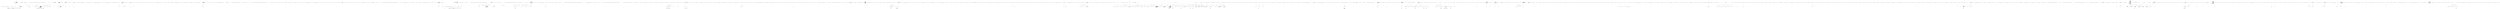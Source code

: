 digraph  {
n154 [label="System.StringComparer", span=""];
n155 [label="System.Collections.Generic.IEnumerable<CommandLine.Core.OptionSpecification>", span=""];
n156 [label="CSharpx.Maybe<System.Func<T>>", span=""];
n157 [label=specProps, span=""];
n158 [label="System.StringComparer", span=""];
n159 [label=optionSpecs, span=""];
n160 [label="System.Globalization.CultureInfo", span=""];
n161 [label=token, span=""];
n0 [cluster="CommandLine.Core.InstanceBuilder.Build<T>(CSharpx.Maybe<System.Func<T>>, System.Collections.Generic.IEnumerable<string>, System.StringComparer, System.Globalization.CultureInfo, System.Collections.Generic.IEnumerable<CommandLine.ErrorType>)", label="Entry CommandLine.Core.InstanceBuilder.Build<T>(CSharpx.Maybe<System.Func<T>>, System.Collections.Generic.IEnumerable<string>, System.StringComparer, System.Globalization.CultureInfo, System.Collections.Generic.IEnumerable<CommandLine.ErrorType>)", span="14-14"];
n1 [cluster="CommandLine.Core.InstanceBuilder.Build<T>(CSharpx.Maybe<System.Func<T>>, System.Collections.Generic.IEnumerable<string>, System.StringComparer, System.Globalization.CultureInfo, System.Collections.Generic.IEnumerable<CommandLine.ErrorType>)", label="return Build(\r\n                factory,\r\n                (args, optionSpecs) =>\r\n                    {\r\n                        var tokens = Tokenizer.Tokenize(args, name => NameLookup.Contains(name, optionSpecs, nameComparer));\r\n                        var explodedTokens = Tokenizer.ExplodeOptionList(\r\n                            tokens,\r\n                            name => NameLookup.HavingSeparator(name, optionSpecs, nameComparer));\r\n                        return explodedTokens;\r\n                    },\r\n                arguments,\r\n                nameComparer,\r\n                parsingCulture,\r\n                nonFatalErrors);", span="21-34"];
n5 [cluster="lambda expression", label="var tokens = Tokenizer.Tokenize(args, name => NameLookup.Contains(name, optionSpecs, nameComparer))", span="25-25"];
n12 [cluster="lambda expression", label="NameLookup.Contains(name, optionSpecs, nameComparer)", span="25-25"];
n6 [cluster="lambda expression", label="var explodedTokens = Tokenizer.ExplodeOptionList(\r\n                            tokens,\r\n                            name => NameLookup.HavingSeparator(name, optionSpecs, nameComparer))", span="26-28"];
n16 [cluster="lambda expression", label="NameLookup.HavingSeparator(name, optionSpecs, nameComparer)", span="28-28"];
n2 [cluster="CommandLine.Core.InstanceBuilder.Build<T>(CSharpx.Maybe<System.Func<T>>, System.Collections.Generic.IEnumerable<string>, System.StringComparer, System.Globalization.CultureInfo, System.Collections.Generic.IEnumerable<CommandLine.ErrorType>)", label="Exit CommandLine.Core.InstanceBuilder.Build<T>(CSharpx.Maybe<System.Func<T>>, System.Collections.Generic.IEnumerable<string>, System.StringComparer, System.Globalization.CultureInfo, System.Collections.Generic.IEnumerable<CommandLine.ErrorType>)", span="14-14"];
n3 [cluster="CommandLine.Core.InstanceBuilder.Build<T>(CSharpx.Maybe<System.Func<T>>, System.Func<System.Collections.Generic.IEnumerable<string>, System.Collections.Generic.IEnumerable<CommandLine.Core.OptionSpecification>, RailwaySharp.ErrorHandling.Result<System.Collections.Generic.IEnumerable<CommandLine.Core.Token>, CommandLine.Error>>, System.Collections.Generic.IEnumerable<string>, System.StringComparer, System.Globalization.CultureInfo, System.Collections.Generic.IEnumerable<CommandLine.ErrorType>)", label="Entry CommandLine.Core.InstanceBuilder.Build<T>(CSharpx.Maybe<System.Func<T>>, System.Func<System.Collections.Generic.IEnumerable<string>, System.Collections.Generic.IEnumerable<CommandLine.Core.OptionSpecification>, RailwaySharp.ErrorHandling.Result<System.Collections.Generic.IEnumerable<CommandLine.Core.Token>, CommandLine.Error>>, System.Collections.Generic.IEnumerable<string>, System.StringComparer, System.Globalization.CultureInfo, System.Collections.Generic.IEnumerable<CommandLine.ErrorType>)", span="37-37"];
n4 [cluster="lambda expression", label="Entry lambda expression", span="23-30"];
n9 [cluster="CommandLine.Core.Tokenizer.Tokenize(System.Collections.Generic.IEnumerable<string>, System.Func<string, CommandLine.Core.NameLookupResult>)", label="Entry CommandLine.Core.Tokenizer.Tokenize(System.Collections.Generic.IEnumerable<string>, System.Func<string, CommandLine.Core.NameLookupResult>)", span="13-13"];
n11 [cluster="lambda expression", label="Entry lambda expression", span="25-25"];
n7 [cluster="lambda expression", label="return explodedTokens;", span="29-29"];
n10 [cluster="CommandLine.Core.Tokenizer.ExplodeOptionList(RailwaySharp.ErrorHandling.Result<System.Collections.Generic.IEnumerable<CommandLine.Core.Token>, CommandLine.Error>, System.Func<string, CSharpx.Maybe<char>>)", label="Entry CommandLine.Core.Tokenizer.ExplodeOptionList(RailwaySharp.ErrorHandling.Result<System.Collections.Generic.IEnumerable<CommandLine.Core.Token>, CommandLine.Error>, System.Func<string, CSharpx.Maybe<char>>)", span="57-57"];
n15 [cluster="lambda expression", label="Entry lambda expression", span="28-28"];
n8 [cluster="lambda expression", label="Exit lambda expression", span="23-30"];
n13 [cluster="lambda expression", label="Exit lambda expression", span="25-25"];
n14 [cluster="CommandLine.Core.NameLookup.Contains(string, System.Collections.Generic.IEnumerable<CommandLine.Core.OptionSpecification>, System.StringComparer)", label="Entry CommandLine.Core.NameLookup.Contains(string, System.Collections.Generic.IEnumerable<CommandLine.Core.OptionSpecification>, System.StringComparer)", span="18-18"];
n17 [cluster="lambda expression", label="Exit lambda expression", span="28-28"];
n18 [cluster="CommandLine.Core.NameLookup.HavingSeparator(string, System.Collections.Generic.IEnumerable<CommandLine.Core.OptionSpecification>, System.StringComparer)", label="Entry CommandLine.Core.NameLookup.HavingSeparator(string, System.Collections.Generic.IEnumerable<CommandLine.Core.OptionSpecification>, System.StringComparer)", span="27-27"];
n19 [cluster="CommandLine.Core.InstanceBuilder.Build<T>(CSharpx.Maybe<System.Func<T>>, System.Func<System.Collections.Generic.IEnumerable<string>, System.Collections.Generic.IEnumerable<CommandLine.Core.OptionSpecification>, RailwaySharp.ErrorHandling.Result<System.Collections.Generic.IEnumerable<CommandLine.Core.Token>, CommandLine.Error>>, System.Collections.Generic.IEnumerable<string>, System.StringComparer, System.Globalization.CultureInfo, System.Collections.Generic.IEnumerable<CommandLine.ErrorType>)", label="var typeInfo = factory.Return(f => f().GetType(), typeof(T))", span="45-45"];
n23 [cluster="CommandLine.Core.InstanceBuilder.Build<T>(CSharpx.Maybe<System.Func<T>>, System.Func<System.Collections.Generic.IEnumerable<string>, System.Collections.Generic.IEnumerable<CommandLine.Core.OptionSpecification>, RailwaySharp.ErrorHandling.Result<System.Collections.Generic.IEnumerable<CommandLine.Core.Token>, CommandLine.Error>>, System.Collections.Generic.IEnumerable<string>, System.StringComparer, System.Globalization.CultureInfo, System.Collections.Generic.IEnumerable<CommandLine.ErrorType>)", label="Func<T> makeDefault = () =>\r\n                typeof(T).IsMutable()\r\n                    ? factory.Return(f => f(), Activator.CreateInstance<T>())\r\n                    : ReflectionHelper.CreateDefaultImmutableInstance<T>(\r\n                        (from p in specProps select p.Specification.ConversionType).ToArray())", span="56-60"];
n98 [cluster="lambda expression", label="typeof(T).IsMutable()\r\n                    ? factory.Return(f => f(), Activator.CreateInstance<T>())\r\n                    : ReflectionHelper.CreateDefaultImmutableInstance<T>(\r\n                        (from p in specProps select p.Specification.ConversionType).ToArray())", span="57-60"];
n24 [cluster="CommandLine.Core.InstanceBuilder.Build<T>(CSharpx.Maybe<System.Func<T>>, System.Func<System.Collections.Generic.IEnumerable<string>, System.Collections.Generic.IEnumerable<CommandLine.Core.OptionSpecification>, RailwaySharp.ErrorHandling.Result<System.Collections.Generic.IEnumerable<CommandLine.Core.Token>, CommandLine.Error>>, System.Collections.Generic.IEnumerable<string>, System.StringComparer, System.Globalization.CultureInfo, System.Collections.Generic.IEnumerable<CommandLine.ErrorType>)", label="arguments.Any()", span="62-62"];
n25 [cluster="CommandLine.Core.InstanceBuilder.Build<T>(CSharpx.Maybe<System.Func<T>>, System.Func<System.Collections.Generic.IEnumerable<string>, System.Collections.Generic.IEnumerable<CommandLine.Core.OptionSpecification>, RailwaySharp.ErrorHandling.Result<System.Collections.Generic.IEnumerable<CommandLine.Core.Token>, CommandLine.Error>>, System.Collections.Generic.IEnumerable<string>, System.StringComparer, System.Globalization.CultureInfo, System.Collections.Generic.IEnumerable<CommandLine.ErrorType>)", label="var preprocessorErrors = arguments.Preprocess(PreprocessorGuards.Lookup(nameComparer))", span="64-64"];
n28 [cluster="CommandLine.Core.InstanceBuilder.Build<T>(CSharpx.Maybe<System.Func<T>>, System.Func<System.Collections.Generic.IEnumerable<string>, System.Collections.Generic.IEnumerable<CommandLine.Core.OptionSpecification>, RailwaySharp.ErrorHandling.Result<System.Collections.Generic.IEnumerable<CommandLine.Core.Token>, CommandLine.Error>>, System.Collections.Generic.IEnumerable<string>, System.StringComparer, System.Globalization.CultureInfo, System.Collections.Generic.IEnumerable<CommandLine.ErrorType>)", label="var tokenizerResult = tokenizer(arguments, optionSpecs)", span="71-71"];
n30 [cluster="CommandLine.Core.InstanceBuilder.Build<T>(CSharpx.Maybe<System.Func<T>>, System.Func<System.Collections.Generic.IEnumerable<string>, System.Collections.Generic.IEnumerable<CommandLine.Core.OptionSpecification>, RailwaySharp.ErrorHandling.Result<System.Collections.Generic.IEnumerable<CommandLine.Core.Token>, CommandLine.Error>>, System.Collections.Generic.IEnumerable<string>, System.StringComparer, System.Globalization.CultureInfo, System.Collections.Generic.IEnumerable<CommandLine.ErrorType>)", label="var partitions = TokenPartitioner.Partition(\r\n                tokens,\r\n                name => TypeLookup.FindTypeDescriptorAndSibling(name, optionSpecs, nameComparer))", span="75-77"];
n106 [cluster="lambda expression", label="TypeLookup.FindTypeDescriptorAndSibling(name, optionSpecs, nameComparer)", span="77-77"];
n31 [cluster="CommandLine.Core.InstanceBuilder.Build<T>(CSharpx.Maybe<System.Func<T>>, System.Func<System.Collections.Generic.IEnumerable<string>, System.Collections.Generic.IEnumerable<CommandLine.Core.OptionSpecification>, RailwaySharp.ErrorHandling.Result<System.Collections.Generic.IEnumerable<CommandLine.Core.Token>, CommandLine.Error>>, System.Collections.Generic.IEnumerable<string>, System.StringComparer, System.Globalization.CultureInfo, System.Collections.Generic.IEnumerable<CommandLine.ErrorType>)", label="var optionSpecPropsResult = OptionMapper.MapValues(\r\n                (from pt in specProps where pt.Specification.IsOption() select pt),\r\n                partitions.Options,\r\n                (vals, type, isScalar) => TypeConverter.ChangeType(vals, type, isScalar, parsingCulture),\r\n                nameComparer)", span="79-83"];
n110 [cluster="lambda expression", label="TypeConverter.ChangeType(vals, type, isScalar, parsingCulture)", span="82-82"];
n32 [cluster="CommandLine.Core.InstanceBuilder.Build<T>(CSharpx.Maybe<System.Func<T>>, System.Func<System.Collections.Generic.IEnumerable<string>, System.Collections.Generic.IEnumerable<CommandLine.Core.OptionSpecification>, RailwaySharp.ErrorHandling.Result<System.Collections.Generic.IEnumerable<CommandLine.Core.Token>, CommandLine.Error>>, System.Collections.Generic.IEnumerable<string>, System.StringComparer, System.Globalization.CultureInfo, System.Collections.Generic.IEnumerable<CommandLine.ErrorType>)", label="var valueSpecPropsResult = ValueMapper.MapValues(\r\n                (from pt in specProps where pt.Specification.IsValue() select pt),\r\n                    partitions.Values,\r\n                (vals, type, isScalar) => TypeConverter.ChangeType(vals, type, isScalar, parsingCulture))", span="85-88"];
n114 [cluster="lambda expression", label="TypeConverter.ChangeType(vals, type, isScalar, parsingCulture)", span="88-88"];
n33 [cluster="CommandLine.Core.InstanceBuilder.Build<T>(CSharpx.Maybe<System.Func<T>>, System.Func<System.Collections.Generic.IEnumerable<string>, System.Collections.Generic.IEnumerable<CommandLine.Core.OptionSpecification>, RailwaySharp.ErrorHandling.Result<System.Collections.Generic.IEnumerable<CommandLine.Core.Token>, CommandLine.Error>>, System.Collections.Generic.IEnumerable<string>, System.StringComparer, System.Globalization.CultureInfo, System.Collections.Generic.IEnumerable<CommandLine.ErrorType>)", label="var missingValueErrors = from token in partitions.Errors\r\n                                     select new MissingValueOptionError(\r\n                                         optionSpecs.Single(o => token.Text.MatchName(o.ShortName, o.LongName, nameComparer)).FromOptionSpecification())", span="90-92"];
n117 [cluster="lambda expression", label="token.Text.MatchName(o.ShortName, o.LongName, nameComparer)", span="92-92"];
n37 [cluster="CommandLine.Core.InstanceBuilder.Build<T>(CSharpx.Maybe<System.Func<T>>, System.Func<System.Collections.Generic.IEnumerable<string>, System.Collections.Generic.IEnumerable<CommandLine.Core.OptionSpecification>, RailwaySharp.ErrorHandling.Result<System.Collections.Generic.IEnumerable<CommandLine.Core.Token>, CommandLine.Error>>, System.Collections.Generic.IEnumerable<string>, System.StringComparer, System.Globalization.CultureInfo, System.Collections.Generic.IEnumerable<CommandLine.ErrorType>)", label="instance = factory.Return(f => f(), Activator.CreateInstance<T>())", span="100-100"];
n44 [cluster="CommandLine.Core.InstanceBuilder.Build<T>(CSharpx.Maybe<System.Func<T>>, System.Func<System.Collections.Generic.IEnumerable<string>, System.Collections.Generic.IEnumerable<CommandLine.Core.OptionSpecification>, RailwaySharp.ErrorHandling.Result<System.Collections.Generic.IEnumerable<CommandLine.Core.Token>, CommandLine.Error>>, System.Collections.Generic.IEnumerable<string>, System.StringComparer, System.Globalization.CultureInfo, System.Collections.Generic.IEnumerable<CommandLine.ErrorType>)", label="var warnings =\r\n                from e in allErrors where nonFatalErrors.Contains(e.Tag)\r\n                select e", span="137-139"];
n20 [cluster="CommandLine.Core.InstanceBuilder.Build<T>(CSharpx.Maybe<System.Func<T>>, System.Func<System.Collections.Generic.IEnumerable<string>, System.Collections.Generic.IEnumerable<CommandLine.Core.OptionSpecification>, RailwaySharp.ErrorHandling.Result<System.Collections.Generic.IEnumerable<CommandLine.Core.Token>, CommandLine.Error>>, System.Collections.Generic.IEnumerable<string>, System.StringComparer, System.Globalization.CultureInfo, System.Collections.Generic.IEnumerable<CommandLine.ErrorType>)", label="var specProps = typeInfo.GetSpecifications(pi => SpecificationProperty.Create(\r\n                    Specification.FromProperty(pi), pi, Maybe.Nothing<object>()))", span="47-48"];
n47 [cluster="Unk.Return", label="Entry Unk.Return", span=""];
n86 [cluster="lambda expression", label="Entry lambda expression", span="45-45"];
n36 [cluster="CommandLine.Core.InstanceBuilder.Build<T>(CSharpx.Maybe<System.Func<T>>, System.Func<System.Collections.Generic.IEnumerable<string>, System.Collections.Generic.IEnumerable<CommandLine.Core.OptionSpecification>, RailwaySharp.ErrorHandling.Result<System.Collections.Generic.IEnumerable<CommandLine.Core.Token>, CommandLine.Error>>, System.Collections.Generic.IEnumerable<string>, System.StringComparer, System.Globalization.CultureInfo, System.Collections.Generic.IEnumerable<CommandLine.ErrorType>)", label="typeInfo.IsMutable()", span="98-98"];
n39 [cluster="CommandLine.Core.InstanceBuilder.Build<T>(CSharpx.Maybe<System.Func<T>>, System.Func<System.Collections.Generic.IEnumerable<string>, System.Collections.Generic.IEnumerable<CommandLine.Core.OptionSpecification>, RailwaySharp.ErrorHandling.Result<System.Collections.Generic.IEnumerable<CommandLine.Core.Token>, CommandLine.Error>>, System.Collections.Generic.IEnumerable<string>, System.StringComparer, System.Globalization.CultureInfo, System.Collections.Generic.IEnumerable<CommandLine.ErrorType>)", label="var ctor = typeInfo.GetConstructor((from sp in specProps select sp.Property.PropertyType).ToArray())", span="116-116"];
n21 [cluster="CommandLine.Core.InstanceBuilder.Build<T>(CSharpx.Maybe<System.Func<T>>, System.Func<System.Collections.Generic.IEnumerable<string>, System.Collections.Generic.IEnumerable<CommandLine.Core.OptionSpecification>, RailwaySharp.ErrorHandling.Result<System.Collections.Generic.IEnumerable<CommandLine.Core.Token>, CommandLine.Error>>, System.Collections.Generic.IEnumerable<string>, System.StringComparer, System.Globalization.CultureInfo, System.Collections.Generic.IEnumerable<CommandLine.ErrorType>)", label="var specs = from pt in specProps select pt.Specification", span="50-50"];
n48 [cluster="Unk.GetSpecifications", label="Entry Unk.GetSpecifications", span=""];
n91 [cluster="lambda expression", label="Entry lambda expression", span="47-48"];
n22 [cluster="CommandLine.Core.InstanceBuilder.Build<T>(CSharpx.Maybe<System.Func<T>>, System.Func<System.Collections.Generic.IEnumerable<string>, System.Collections.Generic.IEnumerable<CommandLine.Core.OptionSpecification>, RailwaySharp.ErrorHandling.Result<System.Collections.Generic.IEnumerable<CommandLine.Core.Token>, CommandLine.Error>>, System.Collections.Generic.IEnumerable<string>, System.StringComparer, System.Globalization.CultureInfo, System.Collections.Generic.IEnumerable<CommandLine.ErrorType>)", label="var optionSpecs = specs\r\n                .ThrowingValidate(SpecificationGuards.Lookup)\r\n                .OfType<OptionSpecification>()", span="52-54"];
n49 [cluster="Unk.ThrowingValidate", label="Entry Unk.ThrowingValidate", span=""];
n50 [cluster="System.Collections.IEnumerable.OfType<TResult>()", label="Entry System.Collections.IEnumerable.OfType<TResult>()", span="0-0"];
n27 [cluster="CommandLine.Core.InstanceBuilder.Build<T>(CSharpx.Maybe<System.Func<T>>, System.Func<System.Collections.Generic.IEnumerable<string>, System.Collections.Generic.IEnumerable<CommandLine.Core.OptionSpecification>, RailwaySharp.ErrorHandling.Result<System.Collections.Generic.IEnumerable<CommandLine.Core.Token>, CommandLine.Error>>, System.Collections.Generic.IEnumerable<string>, System.StringComparer, System.Globalization.CultureInfo, System.Collections.Generic.IEnumerable<CommandLine.ErrorType>)", label="return new NotParsed<T>(makeDefault().GetType().ToTypeInfo(), preprocessorErrors);", span="67-67"];
n51 [cluster="System.Collections.Generic.IEnumerable<TSource>.Any<TSource>()", label="Entry System.Collections.Generic.IEnumerable<TSource>.Any<TSource>()", span="0-0"];
n26 [cluster="CommandLine.Core.InstanceBuilder.Build<T>(CSharpx.Maybe<System.Func<T>>, System.Func<System.Collections.Generic.IEnumerable<string>, System.Collections.Generic.IEnumerable<CommandLine.Core.OptionSpecification>, RailwaySharp.ErrorHandling.Result<System.Collections.Generic.IEnumerable<CommandLine.Core.Token>, CommandLine.Error>>, System.Collections.Generic.IEnumerable<string>, System.StringComparer, System.Globalization.CultureInfo, System.Collections.Generic.IEnumerable<CommandLine.ErrorType>)", label="preprocessorErrors.Any()", span="65-65"];
n52 [cluster="CommandLine.Core.PreprocessorGuards.Lookup(System.StringComparer)", label="Entry CommandLine.Core.PreprocessorGuards.Lookup(System.StringComparer)", span="11-11"];
n53 [cluster="System.Collections.Generic.IEnumerable<string>.Preprocess(System.Collections.Generic.IEnumerable<System.Func<System.Collections.Generic.IEnumerable<string>, System.Collections.Generic.IEnumerable<CommandLine.Error>>>)", label="Entry System.Collections.Generic.IEnumerable<string>.Preprocess(System.Collections.Generic.IEnumerable<System.Func<System.Collections.Generic.IEnumerable<string>, System.Collections.Generic.IEnumerable<CommandLine.Error>>>)", span="11-11"];
n29 [cluster="CommandLine.Core.InstanceBuilder.Build<T>(CSharpx.Maybe<System.Func<T>>, System.Func<System.Collections.Generic.IEnumerable<string>, System.Collections.Generic.IEnumerable<CommandLine.Core.OptionSpecification>, RailwaySharp.ErrorHandling.Result<System.Collections.Generic.IEnumerable<CommandLine.Core.Token>, CommandLine.Error>>, System.Collections.Generic.IEnumerable<string>, System.StringComparer, System.Globalization.CultureInfo, System.Collections.Generic.IEnumerable<CommandLine.ErrorType>)", label="var tokens = tokenizerResult.SucceededWith()", span="73-73"];
n58 [cluster="System.Func<T1, T2, TResult>.Invoke(T1, T2)", label="Entry System.Func<T1, T2, TResult>.Invoke(T1, T2)", span="0-0"];
n43 [cluster="CommandLine.Core.InstanceBuilder.Build<T>(CSharpx.Maybe<System.Func<T>>, System.Func<System.Collections.Generic.IEnumerable<string>, System.Collections.Generic.IEnumerable<CommandLine.Core.OptionSpecification>, RailwaySharp.ErrorHandling.Result<System.Collections.Generic.IEnumerable<CommandLine.Core.Token>, CommandLine.Error>>, System.Collections.Generic.IEnumerable<string>, System.StringComparer, System.Globalization.CultureInfo, System.Collections.Generic.IEnumerable<CommandLine.ErrorType>)", label="var allErrors =\r\n                tokenizerResult\r\n                    .SuccessfulMessages()\r\n                        .Concat(missingValueErrors)\r\n                        .Concat(optionSpecPropsResult.SuccessfulMessages())\r\n                        .Concat(valueSpecPropsResult.SuccessfulMessages())\r\n                        .Concat(validationErrors)\r\n                    .Memorize()", span="128-135"];
n59 [cluster="RailwaySharp.ErrorHandling.Result<TSuccess, TMessage>.SucceededWith<TSuccess, TMessage>()", label="Entry RailwaySharp.ErrorHandling.Result<TSuccess, TMessage>.SucceededWith<TSuccess, TMessage>()", span="653-653"];
n42 [cluster="CommandLine.Core.InstanceBuilder.Build<T>(CSharpx.Maybe<System.Func<T>>, System.Func<System.Collections.Generic.IEnumerable<string>, System.Collections.Generic.IEnumerable<CommandLine.Core.OptionSpecification>, RailwaySharp.ErrorHandling.Result<System.Collections.Generic.IEnumerable<CommandLine.Core.Token>, CommandLine.Error>>, System.Collections.Generic.IEnumerable<string>, System.StringComparer, System.Globalization.CultureInfo, System.Collections.Generic.IEnumerable<CommandLine.ErrorType>)", label="var validationErrors = specPropsWithValue.Validate(\r\n                SpecificationPropertyRules.Lookup(tokens))", span="125-126"];
n60 [cluster="CommandLine.Core.TokenPartitioner.Partition(System.Collections.Generic.IEnumerable<CommandLine.Core.Token>, System.Func<string, CSharpx.Maybe<CommandLine.Core.TypeDescriptor>>)", label="Entry CommandLine.Core.TokenPartitioner.Partition(System.Collections.Generic.IEnumerable<CommandLine.Core.Token>, System.Func<string, CSharpx.Maybe<CommandLine.Core.TypeDescriptor>>)", span="12-12"];
n105 [cluster="lambda expression", label="Entry lambda expression", span="77-77"];
n61 [cluster="CommandLine.Core.Specification.IsOption()", label="Entry CommandLine.Core.Specification.IsOption()", span="10-10"];
n62 [cluster="Unk.MapValues", label="Entry Unk.MapValues", span=""];
n109 [cluster="lambda expression", label="Entry lambda expression", span="82-82"];
n34 [cluster="CommandLine.Core.InstanceBuilder.Build<T>(CSharpx.Maybe<System.Func<T>>, System.Func<System.Collections.Generic.IEnumerable<string>, System.Collections.Generic.IEnumerable<CommandLine.Core.OptionSpecification>, RailwaySharp.ErrorHandling.Result<System.Collections.Generic.IEnumerable<CommandLine.Core.Token>, CommandLine.Error>>, System.Collections.Generic.IEnumerable<string>, System.StringComparer, System.Globalization.CultureInfo, System.Collections.Generic.IEnumerable<CommandLine.ErrorType>)", label="var specPropsWithValue = optionSpecPropsResult.SucceededWith()\r\n                .Concat(valueSpecPropsResult.SucceededWith())", span="94-95"];
n63 [cluster="CommandLine.Core.Specification.IsValue()", label="Entry CommandLine.Core.Specification.IsValue()", span="15-15"];
n113 [cluster="lambda expression", label="Entry lambda expression", span="88-88"];
n64 [cluster="CommandLine.MissingValueOptionError.MissingValueOptionError(CommandLine.NameInfo)", label="Entry CommandLine.MissingValueOptionError.MissingValueOptionError(CommandLine.NameInfo)", span="294-294"];
n65 [cluster="Unk.Single", label="Entry Unk.Single", span=""];
n66 [cluster="Unk.FromOptionSpecification", label="Entry Unk.FromOptionSpecification", span=""];
n116 [cluster="lambda expression", label="Entry lambda expression", span="92-92"];
n35 [cluster="CommandLine.Core.InstanceBuilder.Build<T>(CSharpx.Maybe<System.Func<T>>, System.Func<System.Collections.Generic.IEnumerable<string>, System.Collections.Generic.IEnumerable<CommandLine.Core.OptionSpecification>, RailwaySharp.ErrorHandling.Result<System.Collections.Generic.IEnumerable<CommandLine.Core.Token>, CommandLine.Error>>, System.Collections.Generic.IEnumerable<string>, System.StringComparer, System.Globalization.CultureInfo, System.Collections.Generic.IEnumerable<CommandLine.ErrorType>)", label="T instance", span="97-97"];
n67 [cluster="System.Collections.Generic.IEnumerable<TSource>.Concat<TSource>(System.Collections.Generic.IEnumerable<TSource>)", label="Entry System.Collections.Generic.IEnumerable<TSource>.Concat<TSource>(System.Collections.Generic.IEnumerable<TSource>)", span="0-0"];
n38 [cluster="CommandLine.Core.InstanceBuilder.Build<T>(CSharpx.Maybe<System.Func<T>>, System.Func<System.Collections.Generic.IEnumerable<string>, System.Collections.Generic.IEnumerable<CommandLine.Core.OptionSpecification>, RailwaySharp.ErrorHandling.Result<System.Collections.Generic.IEnumerable<CommandLine.Core.Token>, CommandLine.Error>>, System.Collections.Generic.IEnumerable<string>, System.StringComparer, System.Globalization.CultureInfo, System.Collections.Generic.IEnumerable<CommandLine.ErrorType>)", label="instance = instance\r\n                    .SetProperties(specPropsWithValue,\r\n                        sp => sp.Value.IsJust(),\r\n                        sp => sp.Value.FromJust())\r\n                    .SetProperties(specPropsWithValue,\r\n                        sp => sp.Value.IsNothing() && sp.Specification.DefaultValue.IsJust(),\r\n                        sp => sp.Specification.DefaultValue.FromJust())\r\n                    .SetProperties(specPropsWithValue,\r\n                        sp => sp.Value.IsNothing()\r\n                            && sp.Specification.TargetType == TargetType.Sequence\r\n                            && sp.Specification.DefaultValue.MatchNothing(),\r\n                        sp => sp.Property.PropertyType.GetGenericArguments().Single().CreateEmptyArray())", span="101-112"];
n40 [cluster="CommandLine.Core.InstanceBuilder.Build<T>(CSharpx.Maybe<System.Func<T>>, System.Func<System.Collections.Generic.IEnumerable<string>, System.Collections.Generic.IEnumerable<CommandLine.Core.OptionSpecification>, RailwaySharp.ErrorHandling.Result<System.Collections.Generic.IEnumerable<CommandLine.Core.Token>, CommandLine.Error>>, System.Collections.Generic.IEnumerable<string>, System.StringComparer, System.Globalization.CultureInfo, System.Collections.Generic.IEnumerable<CommandLine.ErrorType>)", label="var values = (from prms in ctor.GetParameters()\r\n                              join sp in specPropsWithValue on prms.Name.ToLower() equals sp.Property.Name.ToLower()\r\n                              select sp.Value.Return(v => v,\r\n                                    sp.Specification.DefaultValue.Return(d => d,\r\n                                        sp.Specification.ConversionType.CreateDefaultForImmutable()))).ToArray()", span="117-121"];
n68 [cluster="Unk.IsMutable", label="Entry Unk.IsMutable", span=""];
n69 [cluster="System.Activator.CreateInstance<T>()", label="Entry System.Activator.CreateInstance<T>()", span="0-0"];
n120 [cluster="lambda expression", label="Entry lambda expression", span="100-100"];
n71 [cluster="Unk.ToArray", label="Entry Unk.ToArray", span=""];
n72 [cluster="Unk.GetConstructor", label="Entry Unk.GetConstructor", span=""];
n41 [cluster="CommandLine.Core.InstanceBuilder.Build<T>(CSharpx.Maybe<System.Func<T>>, System.Func<System.Collections.Generic.IEnumerable<string>, System.Collections.Generic.IEnumerable<CommandLine.Core.OptionSpecification>, RailwaySharp.ErrorHandling.Result<System.Collections.Generic.IEnumerable<CommandLine.Core.Token>, CommandLine.Error>>, System.Collections.Generic.IEnumerable<string>, System.StringComparer, System.Globalization.CultureInfo, System.Collections.Generic.IEnumerable<CommandLine.ErrorType>)", label="instance = (T)ctor.Invoke(values)", span="122-122"];
n73 [cluster="Unk.GetParameters", label="Entry Unk.GetParameters", span=""];
n74 [cluster="Unk.ToLower", label="Entry Unk.ToLower", span=""];
n75 [cluster="string.ToLower()", label="Entry string.ToLower()", span="0-0"];
n76 [cluster="Unk.CreateDefaultForImmutable", label="Entry Unk.CreateDefaultForImmutable", span=""];
n148 [cluster="lambda expression", label="Entry lambda expression", span="119-119"];
n151 [cluster="lambda expression", label="Entry lambda expression", span="120-120"];
n77 [cluster="Unk.Invoke", label="Entry Unk.Invoke", span=""];
n45 [cluster="CommandLine.Core.InstanceBuilder.Build<T>(CSharpx.Maybe<System.Func<T>>, System.Func<System.Collections.Generic.IEnumerable<string>, System.Collections.Generic.IEnumerable<CommandLine.Core.OptionSpecification>, RailwaySharp.ErrorHandling.Result<System.Collections.Generic.IEnumerable<CommandLine.Core.Token>, CommandLine.Error>>, System.Collections.Generic.IEnumerable<string>, System.StringComparer, System.Globalization.CultureInfo, System.Collections.Generic.IEnumerable<CommandLine.ErrorType>)", label="return allErrors\r\n                .Except(warnings)\r\n                .ToParserResult(instance);", span="141-143"];
n70 [cluster="T.SetProperties<T>(System.Collections.Generic.IEnumerable<CommandLine.Core.SpecificationProperty>, System.Func<CommandLine.Core.SpecificationProperty, bool>, System.Func<CommandLine.Core.SpecificationProperty, object>)", label="Entry T.SetProperties<T>(System.Collections.Generic.IEnumerable<CommandLine.Core.SpecificationProperty>, System.Func<CommandLine.Core.SpecificationProperty, bool>, System.Func<CommandLine.Core.SpecificationProperty, object>)", span="82-82"];
n123 [cluster="lambda expression", label="Entry lambda expression", span="103-103"];
n127 [cluster="lambda expression", label="Entry lambda expression", span="104-104"];
n131 [cluster="lambda expression", label="Entry lambda expression", span="106-106"];
n135 [cluster="lambda expression", label="Entry lambda expression", span="107-107"];
n138 [cluster="lambda expression", label="Entry lambda expression", span="109-111"];
n142 [cluster="lambda expression", label="Entry lambda expression", span="112-112"];
n78 [cluster="CommandLine.Core.SpecificationPropertyRules.Lookup(System.Collections.Generic.IEnumerable<CommandLine.Core.Token>)", label="Entry CommandLine.Core.SpecificationPropertyRules.Lookup(System.Collections.Generic.IEnumerable<CommandLine.Core.Token>)", span="12-12"];
n79 [cluster="System.Collections.Generic.IEnumerable<CommandLine.Core.SpecificationProperty>.Validate(System.Collections.Generic.IEnumerable<System.Func<System.Collections.Generic.IEnumerable<CommandLine.Core.SpecificationProperty>, System.Collections.Generic.IEnumerable<CommandLine.Error>>>)", label="Entry System.Collections.Generic.IEnumerable<CommandLine.Core.SpecificationProperty>.Validate(System.Collections.Generic.IEnumerable<System.Func<System.Collections.Generic.IEnumerable<CommandLine.Core.SpecificationProperty>, System.Collections.Generic.IEnumerable<CommandLine.Error>>>)", span="40-40"];
n80 [cluster="RailwaySharp.ErrorHandling.Result<TSuccess, TMessage>.SuccessfulMessages<TSuccess, TMessage>()", label="Entry RailwaySharp.ErrorHandling.Result<TSuccess, TMessage>.SuccessfulMessages<TSuccess, TMessage>()", span="12-12"];
n81 [cluster="Unk.Concat", label="Entry Unk.Concat", span=""];
n82 [cluster="Unk.Memorize", label="Entry Unk.Memorize", span=""];
n83 [cluster="Unk.Contains", label="Entry Unk.Contains", span=""];
n46 [cluster="CommandLine.Core.InstanceBuilder.Build<T>(CSharpx.Maybe<System.Func<T>>, System.Func<System.Collections.Generic.IEnumerable<string>, System.Collections.Generic.IEnumerable<CommandLine.Core.OptionSpecification>, RailwaySharp.ErrorHandling.Result<System.Collections.Generic.IEnumerable<CommandLine.Core.Token>, CommandLine.Error>>, System.Collections.Generic.IEnumerable<string>, System.StringComparer, System.Globalization.CultureInfo, System.Collections.Generic.IEnumerable<CommandLine.ErrorType>)", label="Exit CommandLine.Core.InstanceBuilder.Build<T>(CSharpx.Maybe<System.Func<T>>, System.Func<System.Collections.Generic.IEnumerable<string>, System.Collections.Generic.IEnumerable<CommandLine.Core.OptionSpecification>, RailwaySharp.ErrorHandling.Result<System.Collections.Generic.IEnumerable<CommandLine.Core.Token>, CommandLine.Error>>, System.Collections.Generic.IEnumerable<string>, System.StringComparer, System.Globalization.CultureInfo, System.Collections.Generic.IEnumerable<CommandLine.ErrorType>)", span="37-37"];
n54 [cluster="CommandLine.NotParsed<T>.NotParsed(CommandLine.TypeInfo, System.Collections.Generic.IEnumerable<CommandLine.Error>)", label="Entry CommandLine.NotParsed<T>.NotParsed(CommandLine.TypeInfo, System.Collections.Generic.IEnumerable<CommandLine.Error>)", span="163-163"];
n55 [cluster="System.Func<TResult>.Invoke()", label="Entry System.Func<TResult>.Invoke()", span="0-0"];
n56 [cluster="object.GetType()", label="Entry object.GetType()", span="0-0"];
n57 [cluster="System.Type.ToTypeInfo()", label="Entry System.Type.ToTypeInfo()", span="174-174"];
n84 [cluster="Unk.Except", label="Entry Unk.Except", span=""];
n85 [cluster="Unk.ToParserResult", label="Entry Unk.ToParserResult", span=""];
n87 [cluster="lambda expression", label="f().GetType()", span="45-45"];
n88 [cluster="lambda expression", label="Exit lambda expression", span="45-45"];
n89 [cluster="Unk.f", label="Entry Unk.f", span=""];
n90 [cluster="Unk.GetType", label="Entry Unk.GetType", span=""];
n92 [cluster="lambda expression", label="SpecificationProperty.Create(\r\n                    Specification.FromProperty(pi), pi, Maybe.Nothing<object>())", span="47-48"];
n93 [cluster="lambda expression", label="Exit lambda expression", span="47-48"];
n94 [cluster="CommandLine.Core.Specification.FromProperty(System.Reflection.PropertyInfo)", label="Entry CommandLine.Core.Specification.FromProperty(System.Reflection.PropertyInfo)", span="103-103"];
n95 [cluster="CSharpx.Maybe.Nothing<T>()", label="Entry CSharpx.Maybe.Nothing<T>()", span="116-116"];
n96 [cluster="CommandLine.Core.SpecificationProperty.Create(CommandLine.Core.Specification, System.Reflection.PropertyInfo, CSharpx.Maybe<object>)", label="Entry CommandLine.Core.SpecificationProperty.Create(CommandLine.Core.Specification, System.Reflection.PropertyInfo, CSharpx.Maybe<object>)", span="21-21"];
n97 [cluster="lambda expression", label="Entry lambda expression", span="56-60"];
n99 [cluster="lambda expression", label="Exit lambda expression", span="56-60"];
n100 [cluster="System.Type.IsMutable()", label="Entry System.Type.IsMutable()", span="139-139"];
n101 [cluster="Unk.>", label="Entry Unk.>", span=""];
n102 [cluster="lambda expression", label="Entry lambda expression", span="58-58"];
n103 [cluster="lambda expression", label="f()", span="58-58"];
n104 [cluster="lambda expression", label="Exit lambda expression", span="58-58"];
n107 [cluster="lambda expression", label="Exit lambda expression", span="77-77"];
n108 [cluster="CommandLine.Core.TypeLookup.FindTypeDescriptorAndSibling(string, System.Collections.Generic.IEnumerable<CommandLine.Core.OptionSpecification>, System.StringComparer)", label="Entry CommandLine.Core.TypeLookup.FindTypeDescriptorAndSibling(string, System.Collections.Generic.IEnumerable<CommandLine.Core.OptionSpecification>, System.StringComparer)", span="23-23"];
n111 [cluster="lambda expression", label="Exit lambda expression", span="82-82"];
n112 [cluster="CommandLine.Core.TypeConverter.ChangeType(System.Collections.Generic.IEnumerable<string>, System.Type, bool, System.Globalization.CultureInfo)", label="Entry CommandLine.Core.TypeConverter.ChangeType(System.Collections.Generic.IEnumerable<string>, System.Type, bool, System.Globalization.CultureInfo)", span="13-13"];
n115 [cluster="lambda expression", label="Exit lambda expression", span="88-88"];
n118 [cluster="lambda expression", label="Exit lambda expression", span="92-92"];
n119 [cluster="string.MatchName(string, string, System.StringComparer)", label="Entry string.MatchName(string, string, System.StringComparer)", span="8-8"];
n121 [cluster="lambda expression", label="f()", span="100-100"];
n122 [cluster="lambda expression", label="Exit lambda expression", span="100-100"];
n124 [cluster="lambda expression", label="sp.Value.IsJust()", span="103-103"];
n125 [cluster="lambda expression", label="Exit lambda expression", span="103-103"];
n126 [cluster="CSharpx.Maybe<T>.IsJust<T>()", label="Entry CSharpx.Maybe<T>.IsJust<T>()", span="326-326"];
n128 [cluster="lambda expression", label="sp.Value.FromJust()", span="104-104"];
n129 [cluster="lambda expression", label="Exit lambda expression", span="104-104"];
n130 [cluster="CSharpx.Maybe<T>.FromJust<T>()", label="Entry CSharpx.Maybe<T>.FromJust<T>()", span="342-342"];
n132 [cluster="lambda expression", label="sp.Value.IsNothing() && sp.Specification.DefaultValue.IsJust()", span="106-106"];
n133 [cluster="lambda expression", label="Exit lambda expression", span="106-106"];
n134 [cluster="CSharpx.Maybe<T>.IsNothing<T>()", label="Entry CSharpx.Maybe<T>.IsNothing<T>()", span="334-334"];
n136 [cluster="lambda expression", label="sp.Specification.DefaultValue.FromJust()", span="107-107"];
n137 [cluster="lambda expression", label="Exit lambda expression", span="107-107"];
n139 [cluster="lambda expression", label="sp.Value.IsNothing()\r\n                            && sp.Specification.TargetType == TargetType.Sequence\r\n                            && sp.Specification.DefaultValue.MatchNothing()", span="109-111"];
n140 [cluster="lambda expression", label="Exit lambda expression", span="109-111"];
n141 [cluster="CSharpx.Maybe<T>.MatchNothing()", label="Entry CSharpx.Maybe<T>.MatchNothing()", span="57-57"];
n143 [cluster="lambda expression", label="sp.Property.PropertyType.GetGenericArguments().Single().CreateEmptyArray()", span="112-112"];
n144 [cluster="lambda expression", label="Exit lambda expression", span="112-112"];
n145 [cluster="System.Type.GetGenericArguments()", label="Entry System.Type.GetGenericArguments()", span="0-0"];
n146 [cluster="System.Collections.Generic.IEnumerable<TSource>.Single<TSource>()", label="Entry System.Collections.Generic.IEnumerable<TSource>.Single<TSource>()", span="0-0"];
n147 [cluster="System.Type.CreateEmptyArray()", label="Entry System.Type.CreateEmptyArray()", span="125-125"];
n149 [cluster="lambda expression", label=v, span="119-119"];
n150 [cluster="lambda expression", label="Exit lambda expression", span="119-119"];
n152 [cluster="lambda expression", label=d, span="120-120"];
n153 [cluster="lambda expression", label="Exit lambda expression", span="120-120"];
m0_66 [cluster="Unk.SingleOrDefault", file="InstanceChooser.cs", label="Entry Unk.SingleOrDefault", span=""];
m0_28 [cluster="CommandLine.Core.InstanceChooser.MakeNotParsed(System.Collections.Generic.IEnumerable<System.Type>, params CommandLine.Error[])", file="InstanceChooser.cs", label="Entry CommandLine.Core.InstanceChooser.MakeNotParsed(System.Collections.Generic.IEnumerable<System.Type>, params CommandLine.Error[])", span="100-100"];
m0_77 [cluster="CommandLine.Core.InstanceChooser.MakeNotParsed(System.Collections.Generic.IEnumerable<System.Type>, params CommandLine.Error[])", file="InstanceChooser.cs", label="return new NotParsed<object>(TypeInfo.Create(typeof(NullInstance), types), errors);", span="102-102"];
m0_78 [cluster="CommandLine.Core.InstanceChooser.MakeNotParsed(System.Collections.Generic.IEnumerable<System.Type>, params CommandLine.Error[])", file="InstanceChooser.cs", label="Exit CommandLine.Core.InstanceChooser.MakeNotParsed(System.Collections.Generic.IEnumerable<System.Type>, params CommandLine.Error[])", span="100-100"];
m0_26 [cluster="System.Collections.Generic.IEnumerable<TSource>.Empty<TSource>()", file="InstanceChooser.cs", label="Entry System.Collections.Generic.IEnumerable<TSource>.Empty<TSource>()", span="31-31"];
m0_45 [cluster="Unk.>", file="InstanceChooser.cs", label="Entry Unk.>", span=""];
m0_46 [cluster="CommandLine.Core.InstanceBuilder.Build<T>(CSharpx.Maybe<System.Func<T>>, System.Func<System.Collections.Generic.IEnumerable<string>, System.Collections.Generic.IEnumerable<CommandLine.Core.OptionSpecification>, RailwaySharp.ErrorHandling.Result<System.Collections.Generic.IEnumerable<CommandLine.Core.Token>, CommandLine.Error>>, System.Collections.Generic.IEnumerable<string>, System.StringComparer, System.Globalization.CultureInfo, System.Collections.Generic.IEnumerable<CommandLine.ErrorType>)", file="InstanceChooser.cs", label="Entry CommandLine.Core.InstanceBuilder.Build<T>(CSharpx.Maybe<System.Func<T>>, System.Func<System.Collections.Generic.IEnumerable<string>, System.Collections.Generic.IEnumerable<CommandLine.Core.OptionSpecification>, RailwaySharp.ErrorHandling.Result<System.Collections.Generic.IEnumerable<CommandLine.Core.Token>, CommandLine.Error>>, System.Collections.Generic.IEnumerable<string>, System.StringComparer, System.Globalization.CultureInfo, System.Collections.Generic.IEnumerable<CommandLine.ErrorType>)", span="37-37"];
m0_49 [cluster="Unk.MakeNotParsed", file="InstanceChooser.cs", label="Entry Unk.MakeNotParsed", span=""];
m0_44 [cluster="Unk.Any", file="InstanceChooser.cs", label="Entry Unk.Any", span=""];
m0_18 [cluster="CommandLine.Core.NameLookup.HavingSeparator(string, System.Collections.Generic.IEnumerable<CommandLine.Core.OptionSpecification>, System.StringComparer)", file="InstanceChooser.cs", label="Entry CommandLine.Core.NameLookup.HavingSeparator(string, System.Collections.Generic.IEnumerable<CommandLine.Core.OptionSpecification>, System.StringComparer)", span="27-27"];
m0_31 [cluster="System.Func<T, TResult>.Invoke(T)", file="InstanceChooser.cs", label="Entry System.Func<T, TResult>.Invoke(T)", span="0-0"];
m0_79 [cluster="CommandLine.NotParsed<T>.NotParsed(CommandLine.TypeInfo, System.Collections.Generic.IEnumerable<CommandLine.Error>)", file="InstanceChooser.cs", label="Entry CommandLine.NotParsed<T>.NotParsed(CommandLine.TypeInfo, System.Collections.Generic.IEnumerable<CommandLine.Error>)", span="163-163"];
m0_48 [cluster="CommandLine.BadVerbSelectedError.BadVerbSelectedError(string)", file="InstanceChooser.cs", label="Entry CommandLine.BadVerbSelectedError.BadVerbSelectedError(string)", span="382-382"];
m0_68 [cluster="CommandLine.HelpVerbRequestedError.HelpVerbRequestedError(string, System.Type, bool)", file="InstanceChooser.cs", label="Entry CommandLine.HelpVerbRequestedError.HelpVerbRequestedError(string, System.Type, bool)", span="408-408"];
m0_14 [cluster="CommandLine.Core.NameLookup.Contains(string, System.Collections.Generic.IEnumerable<CommandLine.Core.OptionSpecification>, System.StringComparer)", file="InstanceChooser.cs", label="Entry CommandLine.Core.NameLookup.Contains(string, System.Collections.Generic.IEnumerable<CommandLine.Core.OptionSpecification>, System.StringComparer)", span="18-18"];
m0_35 [cluster="CommandLine.VersionRequestedError.VersionRequestedError()", file="InstanceChooser.cs", label="Entry CommandLine.VersionRequestedError.VersionRequestedError()", span="457-457"];
m0_40 [cluster="System.StringComparer.Equals(string, string)", file="InstanceChooser.cs", label="Entry System.StringComparer.Equals(string, string)", span="0-0"];
m0_56 [cluster="Unk.Single", file="InstanceChooser.cs", label="Entry Unk.Single", span=""];
m0_67 [cluster="Unk.ToMaybe", file="InstanceChooser.cs", label="Entry Unk.ToMaybe", span=""];
m0_41 [cluster="string.Concat(string, string)", file="InstanceChooser.cs", label="Entry string.Concat(string, string)", span="0-0"];
m0_73 [cluster="lambda expression", file="InstanceChooser.cs", label="Entry lambda expression", span="95-95"];
m0_5 [cluster="lambda expression", file="InstanceChooser.cs", label="var tokens = Tokenizer.Tokenize(args, name => NameLookup.Contains(name, optionSpecs, nameComparer))", span="24-24"];
m0_12 [cluster="lambda expression", file="InstanceChooser.cs", label="NameLookup.Contains(name, optionSpecs, nameComparer)", span="24-24"];
m0_6 [cluster="lambda expression", file="InstanceChooser.cs", label="var explodedTokens = Tokenizer.ExplodeOptionList(tokens, name => NameLookup.HavingSeparator(name, optionSpecs, nameComparer))", span="25-25"];
m0_16 [cluster="lambda expression", file="InstanceChooser.cs", label="NameLookup.HavingSeparator(name, optionSpecs, nameComparer)", span="25-25"];
m0_4 [cluster="lambda expression", file="InstanceChooser.cs", label="Entry lambda expression", span="22-27"];
m0_11 [cluster="lambda expression", file="InstanceChooser.cs", label="Entry lambda expression", span="24-24"];
m0_7 [cluster="lambda expression", file="InstanceChooser.cs", label="return explodedTokens;", span="26-26"];
m0_15 [cluster="lambda expression", file="InstanceChooser.cs", label="Entry lambda expression", span="25-25"];
m0_8 [cluster="lambda expression", file="InstanceChooser.cs", label="Exit lambda expression", span="22-27"];
m0_13 [cluster="lambda expression", file="InstanceChooser.cs", label="Exit lambda expression", span="24-24"];
m0_17 [cluster="lambda expression", file="InstanceChooser.cs", label="Exit lambda expression", span="25-25"];
m0_38 [cluster="lambda expression", file="InstanceChooser.cs", label="nameComparer.Equals(command, firstArg) ||\r\n                    nameComparer.Equals(string.Concat(''--'', command), firstArg)", span="51-52"];
m0_37 [cluster="lambda expression", file="InstanceChooser.cs", label="Entry lambda expression", span="50-52"];
m0_39 [cluster="lambda expression", file="InstanceChooser.cs", label="Exit lambda expression", span="50-52"];
m0_51 [cluster="lambda expression", file="InstanceChooser.cs", label="nameComparer.Equals(a.Item1.Name, arguments.First())", span="73-73"];
m0_54 [cluster="lambda expression", file="InstanceChooser.cs", label="verbs.Single(v => nameComparer.Equals(v.Item1.Name, arguments.First())).Item2.AutoDefault()", span="77-77"];
m0_59 [cluster="lambda expression", file="InstanceChooser.cs", label="nameComparer.Equals(v.Item1.Name, arguments.First())", span="77-77"];
m0_50 [cluster="lambda expression", file="InstanceChooser.cs", label="Entry lambda expression", span="73-73"];
m0_53 [cluster="lambda expression", file="InstanceChooser.cs", label="Entry lambda expression", span="76-77"];
m0_61 [cluster="lambda expression", file="InstanceChooser.cs", label="Entry lambda expression", span="83-83"];
m0_52 [cluster="lambda expression", file="InstanceChooser.cs", label="Exit lambda expression", span="73-73"];
m0_55 [cluster="lambda expression", file="InstanceChooser.cs", label="Exit lambda expression", span="76-77"];
m0_58 [cluster="lambda expression", file="InstanceChooser.cs", label="Entry lambda expression", span="77-77"];
m0_60 [cluster="lambda expression", file="InstanceChooser.cs", label="Exit lambda expression", span="77-77"];
m0_62 [cluster="lambda expression", file="InstanceChooser.cs", label="v.Item2", span="83-83"];
m0_63 [cluster="lambda expression", file="InstanceChooser.cs", label="Exit lambda expression", span="83-83"];
m0_71 [cluster="lambda expression", file="InstanceChooser.cs", label="nameComparer.Equals(v.Item1.Name, verb)", span="92-92"];
m0_70 [cluster="lambda expression", file="InstanceChooser.cs", label="Entry lambda expression", span="92-92"];
m0_72 [cluster="lambda expression", file="InstanceChooser.cs", label="Exit lambda expression", span="92-92"];
m0_74 [cluster="lambda expression", file="InstanceChooser.cs", label="new HelpVerbRequestedError(v.Item1.Name, v.Item2, true)", span="95-95"];
m0_75 [cluster="lambda expression", file="InstanceChooser.cs", label="Exit lambda expression", span="95-95"];
m0_29 [cluster="System.Collections.Generic.IEnumerable<TSource>.First<TSource>()", file="InstanceChooser.cs", label="Entry System.Collections.Generic.IEnumerable<TSource>.First<TSource>()", span="0-0"];
m0_80 [cluster="CommandLine.TypeInfo.Create(System.Type, System.Collections.Generic.IEnumerable<System.Type>)", file="InstanceChooser.cs", label="Entry CommandLine.TypeInfo.Create(System.Type, System.Collections.Generic.IEnumerable<System.Type>)", span="34-34"];
m0_32 [cluster="System.Collections.Generic.IEnumerable<TSource>.Skip<TSource>(int)", file="InstanceChooser.cs", label="Entry System.Collections.Generic.IEnumerable<TSource>.Skip<TSource>(int)", span="0-0"];
m0_36 [cluster="CommandLine.Core.InstanceChooser.MatchVerb(System.Func<System.Collections.Generic.IEnumerable<string>, System.Collections.Generic.IEnumerable<CommandLine.Core.OptionSpecification>, RailwaySharp.ErrorHandling.Result<System.Collections.Generic.IEnumerable<CommandLine.Core.Token>, CommandLine.Error>>, System.Collections.Generic.IEnumerable<System.Tuple<CommandLine.Core.Verb, System.Type>>, System.Collections.Generic.IEnumerable<string>, System.StringComparer, System.Globalization.CultureInfo, System.Collections.Generic.IEnumerable<CommandLine.ErrorType>)", file="InstanceChooser.cs", label="Entry CommandLine.Core.InstanceChooser.MatchVerb(System.Func<System.Collections.Generic.IEnumerable<string>, System.Collections.Generic.IEnumerable<CommandLine.Core.OptionSpecification>, RailwaySharp.ErrorHandling.Result<System.Collections.Generic.IEnumerable<CommandLine.Core.Token>, CommandLine.Error>>, System.Collections.Generic.IEnumerable<System.Tuple<CommandLine.Core.Verb, System.Type>>, System.Collections.Generic.IEnumerable<string>, System.StringComparer, System.Globalization.CultureInfo, System.Collections.Generic.IEnumerable<CommandLine.ErrorType>)", span="65-65"];
m0_42 [cluster="CommandLine.Core.InstanceChooser.MatchVerb(System.Func<System.Collections.Generic.IEnumerable<string>, System.Collections.Generic.IEnumerable<CommandLine.Core.OptionSpecification>, RailwaySharp.ErrorHandling.Result<System.Collections.Generic.IEnumerable<CommandLine.Core.Token>, CommandLine.Error>>, System.Collections.Generic.IEnumerable<System.Tuple<CommandLine.Core.Verb, System.Type>>, System.Collections.Generic.IEnumerable<string>, System.StringComparer, System.Globalization.CultureInfo, System.Collections.Generic.IEnumerable<CommandLine.ErrorType>)", file="InstanceChooser.cs", label="return verbs.Any(a => nameComparer.Equals(a.Item1.Name, arguments.First()))\r\n                ? InstanceBuilder.Build(\r\n                    Maybe.Just<Func<object>>(\r\n                        () =>\r\n                            verbs.Single(v => nameComparer.Equals(v.Item1.Name, arguments.First())).Item2.AutoDefault()),\r\n                    tokenizer,\r\n                    arguments.Skip(1),\r\n                    nameComparer,\r\n                    parsingCulture,\r\n                    nonFatalErrors)\r\n                : MakeNotParsed(verbs.Select(v => v.Item2), new BadVerbSelectedError(arguments.First()));", span="73-83"];
m0_43 [cluster="CommandLine.Core.InstanceChooser.MatchVerb(System.Func<System.Collections.Generic.IEnumerable<string>, System.Collections.Generic.IEnumerable<CommandLine.Core.OptionSpecification>, RailwaySharp.ErrorHandling.Result<System.Collections.Generic.IEnumerable<CommandLine.Core.Token>, CommandLine.Error>>, System.Collections.Generic.IEnumerable<System.Tuple<CommandLine.Core.Verb, System.Type>>, System.Collections.Generic.IEnumerable<string>, System.StringComparer, System.Globalization.CultureInfo, System.Collections.Generic.IEnumerable<CommandLine.ErrorType>)", file="InstanceChooser.cs", label="Exit CommandLine.Core.InstanceChooser.MatchVerb(System.Func<System.Collections.Generic.IEnumerable<string>, System.Collections.Generic.IEnumerable<CommandLine.Core.OptionSpecification>, RailwaySharp.ErrorHandling.Result<System.Collections.Generic.IEnumerable<CommandLine.Core.Token>, CommandLine.Error>>, System.Collections.Generic.IEnumerable<System.Tuple<CommandLine.Core.Verb, System.Type>>, System.Collections.Generic.IEnumerable<string>, System.StringComparer, System.Globalization.CultureInfo, System.Collections.Generic.IEnumerable<CommandLine.ErrorType>)", span="65-65"];
m0_34 [cluster="CommandLine.Core.InstanceChooser.MakeHelpVerbRequestedError(System.Collections.Generic.IEnumerable<System.Tuple<CommandLine.Core.Verb, System.Type>>, string, System.StringComparer)", file="InstanceChooser.cs", label="Entry CommandLine.Core.InstanceChooser.MakeHelpVerbRequestedError(System.Collections.Generic.IEnumerable<System.Tuple<CommandLine.Core.Verb, System.Type>>, string, System.StringComparer)", span="86-86"];
m0_64 [cluster="CommandLine.Core.InstanceChooser.MakeHelpVerbRequestedError(System.Collections.Generic.IEnumerable<System.Tuple<CommandLine.Core.Verb, System.Type>>, string, System.StringComparer)", file="InstanceChooser.cs", label="return verb.Length > 0\r\n                ? verbs.SingleOrDefault(v => nameComparer.Equals(v.Item1.Name, verb))\r\n                        .ToMaybe()\r\n                        .Return(\r\n                            v => new HelpVerbRequestedError(v.Item1.Name, v.Item2, true),\r\n                            new HelpVerbRequestedError(null, null, false))\r\n                : new HelpVerbRequestedError(null, null, false);", span="91-97"];
m0_65 [cluster="CommandLine.Core.InstanceChooser.MakeHelpVerbRequestedError(System.Collections.Generic.IEnumerable<System.Tuple<CommandLine.Core.Verb, System.Type>>, string, System.StringComparer)", file="InstanceChooser.cs", label="Exit CommandLine.Core.InstanceChooser.MakeHelpVerbRequestedError(System.Collections.Generic.IEnumerable<System.Tuple<CommandLine.Core.Verb, System.Type>>, string, System.StringComparer)", span="86-86"];
m0_47 [cluster="Unk.Select", file="InstanceChooser.cs", label="Entry Unk.Select", span=""];
m0_27 [cluster="CommandLine.NoVerbSelectedError.NoVerbSelectedError()", file="InstanceChooser.cs", label="Entry CommandLine.NoVerbSelectedError.NoVerbSelectedError()", span="446-446"];
m0_69 [cluster="Unk.Return", file="InstanceChooser.cs", label="Entry Unk.Return", span=""];
m0_57 [cluster="Unk.AutoDefault", file="InstanceChooser.cs", label="Entry Unk.AutoDefault", span=""];
m0_3 [cluster="CommandLine.Core.InstanceChooser.Choose(System.Func<System.Collections.Generic.IEnumerable<string>, System.Collections.Generic.IEnumerable<CommandLine.Core.OptionSpecification>, RailwaySharp.ErrorHandling.Result<System.Collections.Generic.IEnumerable<CommandLine.Core.Token>, CommandLine.Error>>, System.Collections.Generic.IEnumerable<System.Type>, System.Collections.Generic.IEnumerable<string>, System.StringComparer, System.Globalization.CultureInfo, System.Collections.Generic.IEnumerable<CommandLine.ErrorType>)", file="InstanceChooser.cs", label="Entry CommandLine.Core.InstanceChooser.Choose(System.Func<System.Collections.Generic.IEnumerable<string>, System.Collections.Generic.IEnumerable<CommandLine.Core.OptionSpecification>, RailwaySharp.ErrorHandling.Result<System.Collections.Generic.IEnumerable<CommandLine.Core.Token>, CommandLine.Error>>, System.Collections.Generic.IEnumerable<System.Type>, System.Collections.Generic.IEnumerable<string>, System.StringComparer, System.Globalization.CultureInfo, System.Collections.Generic.IEnumerable<CommandLine.ErrorType>)", span="35-35"];
m0_19 [cluster="CommandLine.Core.InstanceChooser.Choose(System.Func<System.Collections.Generic.IEnumerable<string>, System.Collections.Generic.IEnumerable<CommandLine.Core.OptionSpecification>, RailwaySharp.ErrorHandling.Result<System.Collections.Generic.IEnumerable<CommandLine.Core.Token>, CommandLine.Error>>, System.Collections.Generic.IEnumerable<System.Type>, System.Collections.Generic.IEnumerable<string>, System.StringComparer, System.Globalization.CultureInfo, System.Collections.Generic.IEnumerable<CommandLine.ErrorType>)", file="InstanceChooser.cs", label="arguments.Empty()", span="43-43"];
m0_20 [cluster="CommandLine.Core.InstanceChooser.Choose(System.Func<System.Collections.Generic.IEnumerable<string>, System.Collections.Generic.IEnumerable<CommandLine.Core.OptionSpecification>, RailwaySharp.ErrorHandling.Result<System.Collections.Generic.IEnumerable<CommandLine.Core.Token>, CommandLine.Error>>, System.Collections.Generic.IEnumerable<System.Type>, System.Collections.Generic.IEnumerable<string>, System.StringComparer, System.Globalization.CultureInfo, System.Collections.Generic.IEnumerable<CommandLine.ErrorType>)", file="InstanceChooser.cs", label="return MakeNotParsed(types, new NoVerbSelectedError());", span="45-45"];
m0_21 [cluster="CommandLine.Core.InstanceChooser.Choose(System.Func<System.Collections.Generic.IEnumerable<string>, System.Collections.Generic.IEnumerable<CommandLine.Core.OptionSpecification>, RailwaySharp.ErrorHandling.Result<System.Collections.Generic.IEnumerable<CommandLine.Core.Token>, CommandLine.Error>>, System.Collections.Generic.IEnumerable<System.Type>, System.Collections.Generic.IEnumerable<string>, System.StringComparer, System.Globalization.CultureInfo, System.Collections.Generic.IEnumerable<CommandLine.ErrorType>)", file="InstanceChooser.cs", label="var firstArg = arguments.First()", span="48-48"];
m0_22 [cluster="CommandLine.Core.InstanceChooser.Choose(System.Func<System.Collections.Generic.IEnumerable<string>, System.Collections.Generic.IEnumerable<CommandLine.Core.OptionSpecification>, RailwaySharp.ErrorHandling.Result<System.Collections.Generic.IEnumerable<CommandLine.Core.Token>, CommandLine.Error>>, System.Collections.Generic.IEnumerable<System.Type>, System.Collections.Generic.IEnumerable<string>, System.StringComparer, System.Globalization.CultureInfo, System.Collections.Generic.IEnumerable<CommandLine.ErrorType>)", file="InstanceChooser.cs", label="Func<string, bool> preprocCompare = command =>\r\n                    nameComparer.Equals(command, firstArg) ||\r\n                    nameComparer.Equals(string.Concat(''--'', command), firstArg)", span="50-52"];
m0_23 [cluster="CommandLine.Core.InstanceChooser.Choose(System.Func<System.Collections.Generic.IEnumerable<string>, System.Collections.Generic.IEnumerable<CommandLine.Core.OptionSpecification>, RailwaySharp.ErrorHandling.Result<System.Collections.Generic.IEnumerable<CommandLine.Core.Token>, CommandLine.Error>>, System.Collections.Generic.IEnumerable<System.Type>, System.Collections.Generic.IEnumerable<string>, System.StringComparer, System.Globalization.CultureInfo, System.Collections.Generic.IEnumerable<CommandLine.ErrorType>)", file="InstanceChooser.cs", label="var verbs = Verb.SelectFromTypes(types)", span="54-54"];
m0_24 [cluster="CommandLine.Core.InstanceChooser.Choose(System.Func<System.Collections.Generic.IEnumerable<string>, System.Collections.Generic.IEnumerable<CommandLine.Core.OptionSpecification>, RailwaySharp.ErrorHandling.Result<System.Collections.Generic.IEnumerable<CommandLine.Core.Token>, CommandLine.Error>>, System.Collections.Generic.IEnumerable<System.Type>, System.Collections.Generic.IEnumerable<string>, System.StringComparer, System.Globalization.CultureInfo, System.Collections.Generic.IEnumerable<CommandLine.ErrorType>)", file="InstanceChooser.cs", label="return preprocCompare(''help'')\r\n                ? MakeNotParsed(types,\r\n                    MakeHelpVerbRequestedError(verbs,\r\n                        arguments.Skip(1).SingleOrDefault() ?? string.Empty, nameComparer))\r\n                : preprocCompare(''version'')\r\n                    ? MakeNotParsed(types, new VersionRequestedError())\r\n                    : MatchVerb(tokenizer, verbs, arguments, nameComparer, parsingCulture, nonFatalErrors);", span="56-62"];
m0_25 [cluster="CommandLine.Core.InstanceChooser.Choose(System.Func<System.Collections.Generic.IEnumerable<string>, System.Collections.Generic.IEnumerable<CommandLine.Core.OptionSpecification>, RailwaySharp.ErrorHandling.Result<System.Collections.Generic.IEnumerable<CommandLine.Core.Token>, CommandLine.Error>>, System.Collections.Generic.IEnumerable<System.Type>, System.Collections.Generic.IEnumerable<string>, System.StringComparer, System.Globalization.CultureInfo, System.Collections.Generic.IEnumerable<CommandLine.ErrorType>)", file="InstanceChooser.cs", label="Exit CommandLine.Core.InstanceChooser.Choose(System.Func<System.Collections.Generic.IEnumerable<string>, System.Collections.Generic.IEnumerable<CommandLine.Core.OptionSpecification>, RailwaySharp.ErrorHandling.Result<System.Collections.Generic.IEnumerable<CommandLine.Core.Token>, CommandLine.Error>>, System.Collections.Generic.IEnumerable<System.Type>, System.Collections.Generic.IEnumerable<string>, System.StringComparer, System.Globalization.CultureInfo, System.Collections.Generic.IEnumerable<CommandLine.ErrorType>)", span="35-35"];
m0_0 [cluster="CommandLine.Core.InstanceChooser.Choose(System.Collections.Generic.IEnumerable<System.Type>, System.Collections.Generic.IEnumerable<string>, System.StringComparer, System.Globalization.CultureInfo, System.Collections.Generic.IEnumerable<CommandLine.ErrorType>)", file="InstanceChooser.cs", label="Entry CommandLine.Core.InstanceChooser.Choose(System.Collections.Generic.IEnumerable<System.Type>, System.Collections.Generic.IEnumerable<string>, System.StringComparer, System.Globalization.CultureInfo, System.Collections.Generic.IEnumerable<CommandLine.ErrorType>)", span="14-14"];
m0_1 [cluster="CommandLine.Core.InstanceChooser.Choose(System.Collections.Generic.IEnumerable<System.Type>, System.Collections.Generic.IEnumerable<string>, System.StringComparer, System.Globalization.CultureInfo, System.Collections.Generic.IEnumerable<CommandLine.ErrorType>)", file="InstanceChooser.cs", label="return Choose(\r\n                (args, optionSpecs) =>\r\n                    {\r\n                        var tokens = Tokenizer.Tokenize(args, name => NameLookup.Contains(name, optionSpecs, nameComparer));\r\n                        var explodedTokens = Tokenizer.ExplodeOptionList(tokens, name => NameLookup.HavingSeparator(name, optionSpecs, nameComparer));\r\n                        return explodedTokens;\r\n                    },\r\n                types,\r\n                arguments,\r\n                nameComparer,\r\n                parsingCulture,\r\n                nonFatalErrors);", span="21-32"];
m0_2 [cluster="CommandLine.Core.InstanceChooser.Choose(System.Collections.Generic.IEnumerable<System.Type>, System.Collections.Generic.IEnumerable<string>, System.StringComparer, System.Globalization.CultureInfo, System.Collections.Generic.IEnumerable<CommandLine.ErrorType>)", file="InstanceChooser.cs", label="Exit CommandLine.Core.InstanceChooser.Choose(System.Collections.Generic.IEnumerable<System.Type>, System.Collections.Generic.IEnumerable<string>, System.StringComparer, System.Globalization.CultureInfo, System.Collections.Generic.IEnumerable<CommandLine.ErrorType>)", span="14-14"];
m0_9 [cluster="CommandLine.Core.Tokenizer.Tokenize(System.Collections.Generic.IEnumerable<string>, System.Func<string, CommandLine.Core.NameLookupResult>)", file="InstanceChooser.cs", label="Entry CommandLine.Core.Tokenizer.Tokenize(System.Collections.Generic.IEnumerable<string>, System.Func<string, CommandLine.Core.NameLookupResult>)", span="13-13"];
m0_30 [cluster="CommandLine.Core.Verb.SelectFromTypes(System.Collections.Generic.IEnumerable<System.Type>)", file="InstanceChooser.cs", label="Entry CommandLine.Core.Verb.SelectFromTypes(System.Collections.Generic.IEnumerable<System.Type>)", span="40-40"];
m0_33 [cluster="System.Collections.Generic.IEnumerable<TSource>.SingleOrDefault<TSource>()", file="InstanceChooser.cs", label="Entry System.Collections.Generic.IEnumerable<TSource>.SingleOrDefault<TSource>()", span="0-0"];
m0_76 [cluster="HelpVerbRequestedError.cstr", file="InstanceChooser.cs", label="Entry HelpVerbRequestedError.cstr", span=""];
m0_81 [file="InstanceChooser.cs", label="System.StringComparer", span=""];
m0_82 [file="InstanceChooser.cs", label="System.Collections.Generic.IEnumerable<CommandLine.Core.OptionSpecification>", span=""];
m0_83 [file="InstanceChooser.cs", label="System.StringComparer", span=""];
m0_84 [file="InstanceChooser.cs", label=firstArg, span=""];
m0_85 [file="InstanceChooser.cs", label="System.Collections.Generic.IEnumerable<string>", span=""];
m0_86 [file="InstanceChooser.cs", label="System.StringComparer", span=""];
m0_87 [file="InstanceChooser.cs", label="System.Collections.Generic.IEnumerable<System.Tuple<CommandLine.Core.Verb, System.Type>>", span=""];
m0_88 [file="InstanceChooser.cs", label=string, span=""];
m0_89 [file="InstanceChooser.cs", label="System.StringComparer", span=""];
m1_25 [cluster="System.Collections.Generic.IEnumerable<TSource>.TakeWhile<TSource>(System.Func<TSource, bool>)", file="KeyValuePairHelper.cs", label="Entry System.Collections.Generic.IEnumerable<TSource>.TakeWhile<TSource>(System.Func<TSource, bool>)", span="0-0"];
m1_27 [cluster="Unk.ToKeyValuePair", file="KeyValuePairHelper.cs", label="Entry Unk.ToKeyValuePair", span=""];
m1_3 [cluster="Unk.Select", file="KeyValuePairHelper.cs", label="Entry Unk.Select", span=""];
m1_45 [cluster="System.Collections.Generic.KeyValuePair<TKey, TValue>.KeyValuePair(TKey, TValue)", file="KeyValuePairHelper.cs", label="Entry System.Collections.Generic.KeyValuePair<TKey, TValue>.KeyValuePair(TKey, TValue)", span="0-0"];
m1_11 [cluster="System.Collections.Generic.IEnumerable<TSource>.Pairwise<TSource, TResult>(System.Func<TSource, TSource, TResult>)", file="KeyValuePairHelper.cs", label="Entry System.Collections.Generic.IEnumerable<TSource>.Pairwise<TSource, TResult>(System.Func<TSource, TSource, TResult>)", span="248-248"];
m1_31 [cluster="object.Equals(object)", file="KeyValuePairHelper.cs", label="Entry object.Equals(object)", span="0-0"];
m1_39 [cluster="lambda expression", file="KeyValuePairHelper.cs", label="Entry lambda expression", span="28-28"];
m1_4 [cluster="lambda expression", file="KeyValuePairHelper.cs", label="Entry lambda expression", span="13-13"];
m1_5 [cluster="lambda expression", file="KeyValuePairHelper.cs", label="t.Text.ToKeyValuePair(''true'')", span="13-13"];
m1_6 [cluster="lambda expression", file="KeyValuePairHelper.cs", label="Exit lambda expression", span="13-13"];
m1_12 [cluster="lambda expression", file="KeyValuePairHelper.cs", label="Entry lambda expression", span="19-19"];
m1_13 [cluster="lambda expression", file="KeyValuePairHelper.cs", label="f.Text.ToKeyValuePair(s.Text)", span="19-19"];
m1_14 [cluster="lambda expression", file="KeyValuePairHelper.cs", label="Exit lambda expression", span="19-19"];
m1_21 [cluster="lambda expression", file="KeyValuePairHelper.cs", label="f.IsName()\r\n                            ? f.Text.ToKeyValuePair(tokens.SkipWhile(t => !t.Equals(f)).SkipWhile(t => t.Equals(f)).TakeWhile(v => v.IsValue()).Select(x => x.Text).ToArray())\r\n                            : string.Empty.ToKeyValuePair()", span="27-29"];
m1_20 [cluster="lambda expression", file="KeyValuePairHelper.cs", label="Entry lambda expression", span="26-29"];
m1_29 [cluster="lambda expression", file="KeyValuePairHelper.cs", label="!t.Equals(f)", span="28-28"];
m1_33 [cluster="lambda expression", file="KeyValuePairHelper.cs", label="t.Equals(f)", span="28-28"];
m1_22 [cluster="lambda expression", file="KeyValuePairHelper.cs", label="Exit lambda expression", span="26-29"];
m1_28 [cluster="lambda expression", file="KeyValuePairHelper.cs", label="Entry lambda expression", span="28-28"];
m1_32 [cluster="lambda expression", file="KeyValuePairHelper.cs", label="Entry lambda expression", span="28-28"];
m1_35 [cluster="lambda expression", file="KeyValuePairHelper.cs", label="Entry lambda expression", span="28-28"];
m1_30 [cluster="lambda expression", file="KeyValuePairHelper.cs", label="Exit lambda expression", span="28-28"];
m1_34 [cluster="lambda expression", file="KeyValuePairHelper.cs", label="Exit lambda expression", span="28-28"];
m1_36 [cluster="lambda expression", file="KeyValuePairHelper.cs", label="v.IsValue()", span="28-28"];
m1_37 [cluster="lambda expression", file="KeyValuePairHelper.cs", label="Exit lambda expression", span="28-28"];
m1_40 [cluster="lambda expression", file="KeyValuePairHelper.cs", label="x.Text", span="28-28"];
m1_41 [cluster="lambda expression", file="KeyValuePairHelper.cs", label="Exit lambda expression", span="28-28"];
m1_0 [cluster="CommandLine.Core.KeyValuePairHelper.ForSwitch(System.Collections.Generic.IEnumerable<CommandLine.Core.Token>)", file="KeyValuePairHelper.cs", label="Entry CommandLine.Core.KeyValuePairHelper.ForSwitch(System.Collections.Generic.IEnumerable<CommandLine.Core.Token>)", span="10-10"];
m1_1 [cluster="CommandLine.Core.KeyValuePairHelper.ForSwitch(System.Collections.Generic.IEnumerable<CommandLine.Core.Token>)", file="KeyValuePairHelper.cs", label="return tokens.Select(t => t.Text.ToKeyValuePair(''true''));", span="13-13"];
m1_2 [cluster="CommandLine.Core.KeyValuePairHelper.ForSwitch(System.Collections.Generic.IEnumerable<CommandLine.Core.Token>)", file="KeyValuePairHelper.cs", label="Exit CommandLine.Core.KeyValuePairHelper.ForSwitch(System.Collections.Generic.IEnumerable<CommandLine.Core.Token>)", span="10-10"];
m1_7 [cluster="string.ToKeyValuePair(params string[])", file="KeyValuePairHelper.cs", label="Entry string.ToKeyValuePair(params string[])", span="34-34"];
m1_26 [cluster="Unk.ToArray", file="KeyValuePairHelper.cs", label="Entry Unk.ToArray", span=""];
m1_42 [cluster="CommandLine.Core.KeyValuePairHelper.ToKeyValuePair(string, params string[])", file="KeyValuePairHelper.cs", label="Entry CommandLine.Core.KeyValuePairHelper.ToKeyValuePair(string, params string[])", span="34-34"];
m1_43 [cluster="CommandLine.Core.KeyValuePairHelper.ToKeyValuePair(string, params string[])", file="KeyValuePairHelper.cs", label="return new KeyValuePair<string, IEnumerable<string>>(value, values);", span="36-36"];
m1_44 [cluster="CommandLine.Core.KeyValuePairHelper.ToKeyValuePair(string, params string[])", file="KeyValuePairHelper.cs", label="Exit CommandLine.Core.KeyValuePairHelper.ToKeyValuePair(string, params string[])", span="34-34"];
m1_8 [cluster="CommandLine.Core.KeyValuePairHelper.ForScalar(System.Collections.Generic.IEnumerable<CommandLine.Core.Token>)", file="KeyValuePairHelper.cs", label="Entry CommandLine.Core.KeyValuePairHelper.ForScalar(System.Collections.Generic.IEnumerable<CommandLine.Core.Token>)", span="16-16"];
m1_9 [cluster="CommandLine.Core.KeyValuePairHelper.ForScalar(System.Collections.Generic.IEnumerable<CommandLine.Core.Token>)", file="KeyValuePairHelper.cs", label="return tokens.Pairwise((f, s) => f.Text.ToKeyValuePair(s.Text));", span="19-19"];
m1_10 [cluster="CommandLine.Core.KeyValuePairHelper.ForScalar(System.Collections.Generic.IEnumerable<CommandLine.Core.Token>)", file="KeyValuePairHelper.cs", label="Exit CommandLine.Core.KeyValuePairHelper.ForScalar(System.Collections.Generic.IEnumerable<CommandLine.Core.Token>)", span="16-16"];
m1_23 [cluster="CommandLine.Core.Token.IsName()", file="KeyValuePairHelper.cs", label="Entry CommandLine.Core.Token.IsName()", span="128-128"];
m1_24 [cluster="System.Collections.Generic.IEnumerable<TSource>.SkipWhile<TSource>(System.Func<TSource, bool>)", file="KeyValuePairHelper.cs", label="Entry System.Collections.Generic.IEnumerable<TSource>.SkipWhile<TSource>(System.Func<TSource, bool>)", span="0-0"];
m1_38 [cluster="CommandLine.Core.Token.IsValue()", file="KeyValuePairHelper.cs", label="Entry CommandLine.Core.Token.IsValue()", span="133-133"];
m1_15 [cluster="CommandLine.Core.KeyValuePairHelper.ForSequence(System.Collections.Generic.IEnumerable<CommandLine.Core.Token>)", file="KeyValuePairHelper.cs", label="Entry CommandLine.Core.KeyValuePairHelper.ForSequence(System.Collections.Generic.IEnumerable<CommandLine.Core.Token>)", span="22-22"];
m1_16 [cluster="CommandLine.Core.KeyValuePairHelper.ForSequence(System.Collections.Generic.IEnumerable<CommandLine.Core.Token>)", file="KeyValuePairHelper.cs", label="return from t in tokens.Pairwise(\r\n                (f, s) =>\r\n                        f.IsName()\r\n                            ? f.Text.ToKeyValuePair(tokens.SkipWhile(t => !t.Equals(f)).SkipWhile(t => t.Equals(f)).TakeWhile(v => v.IsValue()).Select(x => x.Text).ToArray())\r\n                            : string.Empty.ToKeyValuePair())\r\n                   where t.Key.Length > 0 && t.Value.Any()\r\n                   select t;", span="25-31"];
m1_17 [cluster="CommandLine.Core.KeyValuePairHelper.ForSequence(System.Collections.Generic.IEnumerable<CommandLine.Core.Token>)", file="KeyValuePairHelper.cs", label="Exit CommandLine.Core.KeyValuePairHelper.ForSequence(System.Collections.Generic.IEnumerable<CommandLine.Core.Token>)", span="22-22"];
m1_18 [cluster="Unk.Pairwise", file="KeyValuePairHelper.cs", label="Entry Unk.Pairwise", span=""];
m1_46 [file="KeyValuePairHelper.cs", label="System.Collections.Generic.IEnumerable<CommandLine.Core.Token>", span=""];
m1_47 [file="KeyValuePairHelper.cs", label="CommandLine.Core.Token", span=""];
m2_8 [cluster="CommandLine.Core.NameExtensions.FromSpecification(CommandLine.Core.Specification)", file="NameExtensions.cs", label="Entry CommandLine.Core.NameExtensions.FromSpecification(CommandLine.Core.Specification)", span="22-22"];
m2_9 [cluster="CommandLine.Core.NameExtensions.FromSpecification(CommandLine.Core.Specification)", file="NameExtensions.cs", label="specification.Tag", span="24-24"];
m2_11 [cluster="CommandLine.Core.NameExtensions.FromSpecification(CommandLine.Core.Specification)", file="NameExtensions.cs", label="return FromOptionSpecification((OptionSpecification)specification);", span="27-27"];
m2_10 [cluster="CommandLine.Core.NameExtensions.FromSpecification(CommandLine.Core.Specification)", file="NameExtensions.cs", label="SpecificationType.Option", span="26-26"];
m2_12 [cluster="CommandLine.Core.NameExtensions.FromSpecification(CommandLine.Core.Specification)", file="NameExtensions.cs", label="return NameInfo.EmptyName;", span="29-29"];
m2_13 [cluster="CommandLine.Core.NameExtensions.FromSpecification(CommandLine.Core.Specification)", file="NameExtensions.cs", label="Exit CommandLine.Core.NameExtensions.FromSpecification(CommandLine.Core.Specification)", span="22-22"];
m2_7 [cluster="CommandLine.NameInfo.NameInfo(string, string)", file="NameExtensions.cs", label="Entry CommandLine.NameInfo.NameInfo(string, string)", span="20-20"];
m2_3 [cluster="System.StringComparer.Equals(string, string)", file="NameExtensions.cs", label="Entry System.StringComparer.Equals(string, string)", span="0-0"];
m2_0 [cluster="CommandLine.Core.NameExtensions.MatchName(string, string, string, System.StringComparer)", file="NameExtensions.cs", label="Entry CommandLine.Core.NameExtensions.MatchName(string, string, string, System.StringComparer)", span="8-8"];
m2_1 [cluster="CommandLine.Core.NameExtensions.MatchName(string, string, string, System.StringComparer)", file="NameExtensions.cs", label="return value.Length == 1\r\n               ? comparer.Equals(value, shortName)\r\n               : comparer.Equals(value, longName);", span="10-12"];
m2_2 [cluster="CommandLine.Core.NameExtensions.MatchName(string, string, string, System.StringComparer)", file="NameExtensions.cs", label="Exit CommandLine.Core.NameExtensions.MatchName(string, string, string, System.StringComparer)", span="8-8"];
m2_4 [cluster="CommandLine.Core.NameExtensions.FromOptionSpecification(CommandLine.Core.OptionSpecification)", file="NameExtensions.cs", label="Entry CommandLine.Core.NameExtensions.FromOptionSpecification(CommandLine.Core.OptionSpecification)", span="15-15"];
m2_5 [cluster="CommandLine.Core.NameExtensions.FromOptionSpecification(CommandLine.Core.OptionSpecification)", file="NameExtensions.cs", label="return new NameInfo(\r\n                specification.LongName,\r\n                specification.ShortName);", span="17-19"];
m2_6 [cluster="CommandLine.Core.NameExtensions.FromOptionSpecification(CommandLine.Core.OptionSpecification)", file="NameExtensions.cs", label="Exit CommandLine.Core.NameExtensions.FromOptionSpecification(CommandLine.Core.OptionSpecification)", span="15-15"];
m3_11 [cluster="CommandLine.OptionAttribute.OptionAttribute()", file="OptionAttribute.cs", label="Entry CommandLine.OptionAttribute.OptionAttribute()", span="33-33"];
m3_12 [cluster="CommandLine.OptionAttribute.OptionAttribute()", file="OptionAttribute.cs", label="Exit CommandLine.OptionAttribute.OptionAttribute()", span="33-33"];
m3_17 [cluster="CommandLine.OptionAttribute.OptionAttribute(char)", file="OptionAttribute.cs", label="Entry CommandLine.OptionAttribute.OptionAttribute(char)", span="61-61"];
m3_18 [cluster="CommandLine.OptionAttribute.OptionAttribute(char)", file="OptionAttribute.cs", label="Exit CommandLine.OptionAttribute.OptionAttribute(char)", span="61-61"];
m3_15 [cluster="CommandLine.OptionAttribute.OptionAttribute(char, string)", file="OptionAttribute.cs", label="Entry CommandLine.OptionAttribute.OptionAttribute(char, string)", span="52-52"];
m3_16 [cluster="CommandLine.OptionAttribute.OptionAttribute(char, string)", file="OptionAttribute.cs", label="Exit CommandLine.OptionAttribute.OptionAttribute(char, string)", span="52-52"];
m3_10 [cluster="System.ArgumentNullException.ArgumentNullException(string)", file="OptionAttribute.cs", label="Entry System.ArgumentNullException.ArgumentNullException(string)", span="0-0"];
m3_0 [cluster="CommandLine.OptionAttribute.OptionAttribute(string, string)", file="OptionAttribute.cs", label="Entry CommandLine.OptionAttribute.OptionAttribute(string, string)", span="18-18"];
m3_1 [cluster="CommandLine.OptionAttribute.OptionAttribute(string, string)", file="OptionAttribute.cs", label="shortName == null", span="20-20"];
m3_3 [cluster="CommandLine.OptionAttribute.OptionAttribute(string, string)", file="OptionAttribute.cs", label="longName == null", span="21-21"];
m3_5 [cluster="CommandLine.OptionAttribute.OptionAttribute(string, string)", file="OptionAttribute.cs", label="this.shortName = shortName", span="23-23"];
m3_6 [cluster="CommandLine.OptionAttribute.OptionAttribute(string, string)", file="OptionAttribute.cs", label="this.longName = longName", span="24-24"];
m3_2 [cluster="CommandLine.OptionAttribute.OptionAttribute(string, string)", file="OptionAttribute.cs", label="throw new ArgumentNullException(''shortName'');", span="20-20"];
m3_4 [cluster="CommandLine.OptionAttribute.OptionAttribute(string, string)", file="OptionAttribute.cs", label="throw new ArgumentNullException(''longName'');", span="21-21"];
m3_7 [cluster="CommandLine.OptionAttribute.OptionAttribute(string, string)", file="OptionAttribute.cs", label="setName = string.Empty", span="25-25"];
m3_8 [cluster="CommandLine.OptionAttribute.OptionAttribute(string, string)", file="OptionAttribute.cs", label="separator = '\0'", span="26-26"];
m3_9 [cluster="CommandLine.OptionAttribute.OptionAttribute(string, string)", file="OptionAttribute.cs", label="Exit CommandLine.OptionAttribute.OptionAttribute(string, string)", span="18-18"];
m3_13 [cluster="CommandLine.OptionAttribute.OptionAttribute(string)", file="OptionAttribute.cs", label="Entry CommandLine.OptionAttribute.OptionAttribute(string)", span="42-42"];
m3_14 [cluster="CommandLine.OptionAttribute.OptionAttribute(string)", file="OptionAttribute.cs", label="Exit CommandLine.OptionAttribute.OptionAttribute(string)", span="42-42"];
m3_19 [file="OptionAttribute.cs", label="CommandLine.OptionAttribute", span=""];
m5_16 [cluster="System.Linq.Enumerable.Empty<TResult>()", file="OptionSpecification.cs", label="Entry System.Linq.Enumerable.Empty<TResult>()", span="0-0"];
m5_12 [cluster="System.Type.ToTargetType()", file="OptionSpecification.cs", label="Entry System.Type.ToTargetType()", span="71-71"];
m5_0 [cluster="CommandLine.Core.OptionSpecification.OptionSpecification(string, string, bool, string, CSharpx.Maybe<int>, CSharpx.Maybe<int>, char, CSharpx.Maybe<object>, string, string, System.Collections.Generic.IEnumerable<string>, System.Type, CommandLine.Core.TargetType)", file="OptionSpecification.cs", label="Entry CommandLine.Core.OptionSpecification.OptionSpecification(string, string, bool, string, CSharpx.Maybe<int>, CSharpx.Maybe<int>, char, CSharpx.Maybe<object>, string, string, System.Collections.Generic.IEnumerable<string>, System.Type, CommandLine.Core.TargetType)", span="16-16"];
m5_1 [cluster="CommandLine.Core.OptionSpecification.OptionSpecification(string, string, bool, string, CSharpx.Maybe<int>, CSharpx.Maybe<int>, char, CSharpx.Maybe<object>, string, string, System.Collections.Generic.IEnumerable<string>, System.Type, CommandLine.Core.TargetType)", file="OptionSpecification.cs", label="this.shortName = shortName", span="21-21"];
m5_2 [cluster="CommandLine.Core.OptionSpecification.OptionSpecification(string, string, bool, string, CSharpx.Maybe<int>, CSharpx.Maybe<int>, char, CSharpx.Maybe<object>, string, string, System.Collections.Generic.IEnumerable<string>, System.Type, CommandLine.Core.TargetType)", file="OptionSpecification.cs", label="this.longName = longName", span="22-22"];
m5_3 [cluster="CommandLine.Core.OptionSpecification.OptionSpecification(string, string, bool, string, CSharpx.Maybe<int>, CSharpx.Maybe<int>, char, CSharpx.Maybe<object>, string, string, System.Collections.Generic.IEnumerable<string>, System.Type, CommandLine.Core.TargetType)", file="OptionSpecification.cs", label="this.separator = separator", span="23-23"];
m5_4 [cluster="CommandLine.Core.OptionSpecification.OptionSpecification(string, string, bool, string, CSharpx.Maybe<int>, CSharpx.Maybe<int>, char, CSharpx.Maybe<object>, string, string, System.Collections.Generic.IEnumerable<string>, System.Type, CommandLine.Core.TargetType)", file="OptionSpecification.cs", label="this.setName = setName", span="24-24"];
m5_5 [cluster="CommandLine.Core.OptionSpecification.OptionSpecification(string, string, bool, string, CSharpx.Maybe<int>, CSharpx.Maybe<int>, char, CSharpx.Maybe<object>, string, string, System.Collections.Generic.IEnumerable<string>, System.Type, CommandLine.Core.TargetType)", file="OptionSpecification.cs", label="Exit CommandLine.Core.OptionSpecification.OptionSpecification(string, string, bool, string, CSharpx.Maybe<int>, CSharpx.Maybe<int>, char, CSharpx.Maybe<object>, string, string, System.Collections.Generic.IEnumerable<string>, System.Type, CommandLine.Core.TargetType)", span="16-16"];
m5_10 [cluster="CSharpx.Maybe.Just<T>(T)", file="OptionSpecification.cs", label="Entry CSharpx.Maybe.Just<T>(T)", span="124-124"];
m5_11 [cluster="T.ToMaybe<T>()", file="OptionSpecification.cs", label="Entry T.ToMaybe<T>()", span="249-249"];
m5_13 [cluster="CommandLine.Core.OptionSpecification.NewSwitch(string, string, bool, string, string)", file="OptionSpecification.cs", label="Entry CommandLine.Core.OptionSpecification.NewSwitch(string, string, bool, string, string)", span="45-45"];
m5_14 [cluster="CommandLine.Core.OptionSpecification.NewSwitch(string, string, bool, string, string)", file="OptionSpecification.cs", label="return new OptionSpecification(shortName, longName, required, string.Empty, Maybe.Nothing<int>(), Maybe.Nothing<int>(),\r\n                '\0', Maybe.Nothing<object>(), helpText, metaValue, Enumerable.Empty<string>(), typeof(bool), TargetType.Switch);", span="47-48"];
m5_15 [cluster="CommandLine.Core.OptionSpecification.NewSwitch(string, string, bool, string, string)", file="OptionSpecification.cs", label="Exit CommandLine.Core.OptionSpecification.NewSwitch(string, string, bool, string, string)", span="45-45"];
m5_6 [cluster="CommandLine.Core.OptionSpecification.FromAttribute(CommandLine.OptionAttribute, System.Type, System.Collections.Generic.IEnumerable<string>)", file="OptionSpecification.cs", label="Entry CommandLine.Core.OptionSpecification.FromAttribute(CommandLine.OptionAttribute, System.Type, System.Collections.Generic.IEnumerable<string>)", span="27-27"];
m5_7 [cluster="CommandLine.Core.OptionSpecification.FromAttribute(CommandLine.OptionAttribute, System.Type, System.Collections.Generic.IEnumerable<string>)", file="OptionSpecification.cs", label="return new OptionSpecification(\r\n                attribute.ShortName,\r\n                attribute.LongName,\r\n                attribute.Required,\r\n                attribute.SetName,\r\n                attribute.Min == -1 ? Maybe.Nothing<int>() : Maybe.Just(attribute.Min),\r\n                attribute.Max == -1 ? Maybe.Nothing<int>() : Maybe.Just(attribute.Max),\r\n                attribute.Separator,\r\n                attribute.Default.ToMaybe(),\r\n                attribute.HelpText,\r\n                attribute.MetaValue,\r\n                enumValues,\r\n                conversionType,\r\n                conversionType.ToTargetType());", span="29-42"];
m5_8 [cluster="CommandLine.Core.OptionSpecification.FromAttribute(CommandLine.OptionAttribute, System.Type, System.Collections.Generic.IEnumerable<string>)", file="OptionSpecification.cs", label="Exit CommandLine.Core.OptionSpecification.FromAttribute(CommandLine.OptionAttribute, System.Type, System.Collections.Generic.IEnumerable<string>)", span="27-27"];
m5_17 [file="OptionSpecification.cs", label="CommandLine.Core.OptionSpecification", span=""];
m6_0 [cluster="CommandLine.Infrastructure.PopsicleSetter.Set<T>(bool, ref T, T)", file="PopsicleSetter.cs", label="Entry CommandLine.Infrastructure.PopsicleSetter.Set<T>(bool, ref T, T)", span="8-8"];
m6_1 [cluster="CommandLine.Infrastructure.PopsicleSetter.Set<T>(bool, ref T, T)", file="PopsicleSetter.cs", label=consumed, span="10-10"];
m6_3 [cluster="CommandLine.Infrastructure.PopsicleSetter.Set<T>(bool, ref T, T)", file="PopsicleSetter.cs", label="field = value", span="15-15"];
m6_2 [cluster="CommandLine.Infrastructure.PopsicleSetter.Set<T>(bool, ref T, T)", file="PopsicleSetter.cs", label="throw new InvalidOperationException();", span="12-12"];
m6_4 [cluster="CommandLine.Infrastructure.PopsicleSetter.Set<T>(bool, ref T, T)", file="PopsicleSetter.cs", label="Exit CommandLine.Infrastructure.PopsicleSetter.Set<T>(bool, ref T, T)", span="8-8"];
m6_5 [cluster="System.InvalidOperationException.InvalidOperationException()", file="PopsicleSetter.cs", label="Entry System.InvalidOperationException.InvalidOperationException()", span="0-0"];
m7_11 [cluster="lambda expression", file="Scalar.cs", label="Entry lambda expression", span="19-20"];
m7_5 [cluster="lambda expression", file="Scalar.cs", label="f.IsName() && s.IsValue()\r\n                            ? typeLookup(f.Text).Return(info =>\r\n                                    info.TargetType == TargetType.Scalar ? new[] { f, s } : new Token[] { }, new Token[] { })\r\n                                    : new Token[] { }", span="18-21"];
m7_4 [cluster="lambda expression", file="Scalar.cs", label="Entry lambda expression", span="17-21"];
m7_12 [cluster="lambda expression", file="Scalar.cs", label="info.TargetType == TargetType.Scalar ? new[] { f, s } : new Token[] { }", span="20-20"];
m7_6 [cluster="lambda expression", file="Scalar.cs", label="Exit lambda expression", span="17-21"];
m7_13 [cluster="lambda expression", file="Scalar.cs", label="Exit lambda expression", span="19-20"];
m7_0 [cluster="CommandLine.Core.Scalar.Partition(System.Collections.Generic.IEnumerable<CommandLine.Core.Token>, System.Func<string, CSharpx.Maybe<CommandLine.Core.TypeDescriptor>>)", file="Scalar.cs", label="Entry CommandLine.Core.Scalar.Partition(System.Collections.Generic.IEnumerable<CommandLine.Core.Token>, System.Func<string, CSharpx.Maybe<CommandLine.Core.TypeDescriptor>>)", span="12-12"];
m7_1 [cluster="CommandLine.Core.Scalar.Partition(System.Collections.Generic.IEnumerable<CommandLine.Core.Token>, System.Func<string, CSharpx.Maybe<CommandLine.Core.TypeDescriptor>>)", file="Scalar.cs", label="return from tseq in tokens.Pairwise(\r\n                (f, s) =>\r\n                        f.IsName() && s.IsValue()\r\n                            ? typeLookup(f.Text).Return(info =>\r\n                                    info.TargetType == TargetType.Scalar ? new[] { f, s } : new Token[] { }, new Token[] { })\r\n                                    : new Token[] { })\r\n                   from t in tseq\r\n                   select t;", span="16-23"];
m7_2 [cluster="CommandLine.Core.Scalar.Partition(System.Collections.Generic.IEnumerable<CommandLine.Core.Token>, System.Func<string, CSharpx.Maybe<CommandLine.Core.TypeDescriptor>>)", file="Scalar.cs", label="Exit CommandLine.Core.Scalar.Partition(System.Collections.Generic.IEnumerable<CommandLine.Core.Token>, System.Func<string, CSharpx.Maybe<CommandLine.Core.TypeDescriptor>>)", span="12-12"];
m7_7 [cluster="CommandLine.Core.Token.IsName()", file="Scalar.cs", label="Entry CommandLine.Core.Token.IsName()", span="128-128"];
m7_8 [cluster="CommandLine.Core.Token.IsValue()", file="Scalar.cs", label="Entry CommandLine.Core.Token.IsValue()", span="133-133"];
m7_9 [cluster="System.Func<T, TResult>.Invoke(T)", file="Scalar.cs", label="Entry System.Func<T, TResult>.Invoke(T)", span="0-0"];
m7_3 [cluster="Unk.Pairwise", file="Scalar.cs", label="Entry Unk.Pairwise", span=""];
m7_14 [file="Scalar.cs", label="System.Func<string, CSharpx.Maybe<CommandLine.Core.TypeDescriptor>>", span=""];
m7_15 [file="Scalar.cs", label="CommandLine.Core.Token", span=""];
m7_16 [file="Scalar.cs", label="CommandLine.Core.Token", span=""];
m9_6 [cluster="CommandLine.Core.SpecificationProperty.Create(CommandLine.Core.Specification, System.Reflection.PropertyInfo, CSharpx.Maybe<object>)", file="SpecificationProperty.cs", label="value == null", span="23-23"];
m9_8 [cluster="CommandLine.Core.SpecificationProperty.Create(CommandLine.Core.Specification, System.Reflection.PropertyInfo, CSharpx.Maybe<object>)", file="SpecificationProperty.cs", label="return new SpecificationProperty(specification, property, value);", span="25-25"];
m9_7 [cluster="CommandLine.Core.SpecificationProperty.Create(CommandLine.Core.Specification, System.Reflection.PropertyInfo, CSharpx.Maybe<object>)", file="SpecificationProperty.cs", label="throw new ArgumentNullException(''value'');", span="23-23"];
m9_9 [cluster="CommandLine.Core.SpecificationProperty.Create(CommandLine.Core.Specification, System.Reflection.PropertyInfo, CSharpx.Maybe<object>)", file="SpecificationProperty.cs", label="Exit CommandLine.Core.SpecificationProperty.Create(CommandLine.Core.Specification, System.Reflection.PropertyInfo, CSharpx.Maybe<object>)", span="21-21"];
m9_10 [cluster="System.ArgumentNullException.ArgumentNullException(string)", file="SpecificationProperty.cs", label="Entry System.ArgumentNullException.ArgumentNullException(string)", span="0-0"];
m9_0 [cluster="CommandLine.Core.SpecificationProperty.SpecificationProperty(CommandLine.Core.Specification, System.Reflection.PropertyInfo, CSharpx.Maybe<object>)", file="SpecificationProperty.cs", label="Entry CommandLine.Core.SpecificationProperty.SpecificationProperty(CommandLine.Core.Specification, System.Reflection.PropertyInfo, CSharpx.Maybe<object>)", span="14-14"];
m9_1 [cluster="CommandLine.Core.SpecificationProperty.SpecificationProperty(CommandLine.Core.Specification, System.Reflection.PropertyInfo, CSharpx.Maybe<object>)", file="SpecificationProperty.cs", label="this.property = property", span="16-16"];
m9_2 [cluster="CommandLine.Core.SpecificationProperty.SpecificationProperty(CommandLine.Core.Specification, System.Reflection.PropertyInfo, CSharpx.Maybe<object>)", file="SpecificationProperty.cs", label="this.specification = specification", span="17-17"];
m9_3 [cluster="CommandLine.Core.SpecificationProperty.SpecificationProperty(CommandLine.Core.Specification, System.Reflection.PropertyInfo, CSharpx.Maybe<object>)", file="SpecificationProperty.cs", label="this.value = value", span="18-18"];
m9_4 [cluster="CommandLine.Core.SpecificationProperty.SpecificationProperty(CommandLine.Core.Specification, System.Reflection.PropertyInfo, CSharpx.Maybe<object>)", file="SpecificationProperty.cs", label="Exit CommandLine.Core.SpecificationProperty.SpecificationProperty(CommandLine.Core.Specification, System.Reflection.PropertyInfo, CSharpx.Maybe<object>)", span="14-14"];
m9_11 [file="SpecificationProperty.cs", label="CommandLine.Core.SpecificationProperty", span=""];
m11_18 [cluster="CommandLine.Infrastructure.StringExtensions.Spaces(int)", file="StringExtensions.cs", label="Entry CommandLine.Infrastructure.StringExtensions.Spaces(int)", span="35-35"];
m11_19 [cluster="CommandLine.Infrastructure.StringExtensions.Spaces(int)", file="StringExtensions.cs", label="return new string(' ', value);", span="37-37"];
m11_20 [cluster="CommandLine.Infrastructure.StringExtensions.Spaces(int)", file="StringExtensions.cs", label="Exit CommandLine.Infrastructure.StringExtensions.Spaces(int)", span="35-35"];
m11_15 [cluster="CommandLine.Infrastructure.StringExtensions.FormatLocal(string, params object[])", file="StringExtensions.cs", label="Entry CommandLine.Infrastructure.StringExtensions.FormatLocal(string, params object[])", span="30-30"];
m11_16 [cluster="CommandLine.Infrastructure.StringExtensions.FormatLocal(string, params object[])", file="StringExtensions.cs", label="return string.Format(CultureInfo.CurrentCulture, value, arguments);", span="32-32"];
m11_17 [cluster="CommandLine.Infrastructure.StringExtensions.FormatLocal(string, params object[])", file="StringExtensions.cs", label="Exit CommandLine.Infrastructure.StringExtensions.FormatLocal(string, params object[])", span="30-30"];
m11_3 [cluster="string.String(char, int)", file="StringExtensions.cs", label="Entry string.String(char, int)", span="0-0"];
m11_34 [cluster="System.Text.StringBuilder.StringBuilder(string)", file="StringExtensions.cs", label="Entry System.Text.StringBuilder.StringBuilder(string)", span="0-0"];
m11_35 [cluster="System.Text.StringBuilder.Append(string)", file="StringExtensions.cs", label="Entry System.Text.StringBuilder.Append(string)", span="0-0"];
m11_24 [cluster="string.CompareOrdinal(string, string)", file="StringExtensions.cs", label="Entry string.CompareOrdinal(string, string)", span="0-0"];
m11_37 [cluster="CommandLine.Infrastructure.StringExtensions.IsBooleanString(string)", file="StringExtensions.cs", label="Entry CommandLine.Infrastructure.StringExtensions.IsBooleanString(string)", span="60-60"];
m11_38 [cluster="CommandLine.Infrastructure.StringExtensions.IsBooleanString(string)", file="StringExtensions.cs", label="return value.Equals(''true'', StringComparison.OrdinalIgnoreCase)\r\n                || value.Equals(''false'', StringComparison.OrdinalIgnoreCase);", span="62-63"];
m11_39 [cluster="CommandLine.Infrastructure.StringExtensions.IsBooleanString(string)", file="StringExtensions.cs", label="Exit CommandLine.Infrastructure.StringExtensions.IsBooleanString(string)", span="60-60"];
m11_7 [cluster="System.Convert.ToString(object, System.IFormatProvider)", file="StringExtensions.cs", label="Entry System.Convert.ToString(object, System.IFormatProvider)", span="0-0"];
m11_41 [cluster="CommandLine.Infrastructure.StringExtensions.ToBoolean(string)", file="StringExtensions.cs", label="Entry CommandLine.Infrastructure.StringExtensions.ToBoolean(string)", span="66-66"];
m11_42 [cluster="CommandLine.Infrastructure.StringExtensions.ToBoolean(string)", file="StringExtensions.cs", label="return value.Equals(''true'', StringComparison.OrdinalIgnoreCase);", span="68-68"];
m11_43 [cluster="CommandLine.Infrastructure.StringExtensions.ToBoolean(string)", file="StringExtensions.cs", label="Exit CommandLine.Infrastructure.StringExtensions.ToBoolean(string)", span="66-66"];
m11_21 [cluster="CommandLine.Infrastructure.StringExtensions.EqualsOrdinal(string, string)", file="StringExtensions.cs", label="Entry CommandLine.Infrastructure.StringExtensions.EqualsOrdinal(string, string)", span="40-40"];
m11_22 [cluster="CommandLine.Infrastructure.StringExtensions.EqualsOrdinal(string, string)", file="StringExtensions.cs", label="return string.CompareOrdinal(strA, strB) == 0;", span="42-42"];
m11_23 [cluster="CommandLine.Infrastructure.StringExtensions.EqualsOrdinal(string, string)", file="StringExtensions.cs", label="Exit CommandLine.Infrastructure.StringExtensions.EqualsOrdinal(string, string)", span="40-40"];
m11_8 [cluster="CommandLine.Infrastructure.StringExtensions.ToStringLocal<T>(T)", file="StringExtensions.cs", label="Entry CommandLine.Infrastructure.StringExtensions.ToStringLocal<T>(T)", span="20-20"];
m11_9 [cluster="CommandLine.Infrastructure.StringExtensions.ToStringLocal<T>(T)", file="StringExtensions.cs", label="return Convert.ToString(value, CultureInfo.CurrentCulture);", span="22-22"];
m11_10 [cluster="CommandLine.Infrastructure.StringExtensions.ToStringLocal<T>(T)", file="StringExtensions.cs", label="Exit CommandLine.Infrastructure.StringExtensions.ToStringLocal<T>(T)", span="20-20"];
m11_40 [cluster="string.Equals(string, System.StringComparison)", file="StringExtensions.cs", label="Entry string.Equals(string, System.StringComparison)", span="0-0"];
m11_36 [cluster="System.Text.StringBuilder.ToString()", file="StringExtensions.cs", label="Entry System.Text.StringBuilder.ToString()", span="0-0"];
m11_28 [cluster="CommandLine.Infrastructure.StringExtensions.JoinTo(string, params string[])", file="StringExtensions.cs", label="Entry CommandLine.Infrastructure.StringExtensions.JoinTo(string, params string[])", span="50-50"];
m11_29 [cluster="CommandLine.Infrastructure.StringExtensions.JoinTo(string, params string[])", file="StringExtensions.cs", label="var builder = new StringBuilder(value)", span="52-52"];
m11_30 [cluster="CommandLine.Infrastructure.StringExtensions.JoinTo(string, params string[])", file="StringExtensions.cs", label=others, span="53-53"];
m11_31 [cluster="CommandLine.Infrastructure.StringExtensions.JoinTo(string, params string[])", file="StringExtensions.cs", label="builder.Append(v)", span="55-55"];
m11_32 [cluster="CommandLine.Infrastructure.StringExtensions.JoinTo(string, params string[])", file="StringExtensions.cs", label="return builder.ToString();", span="57-57"];
m11_33 [cluster="CommandLine.Infrastructure.StringExtensions.JoinTo(string, params string[])", file="StringExtensions.cs", label="Exit CommandLine.Infrastructure.StringExtensions.JoinTo(string, params string[])", span="50-50"];
m11_25 [cluster="CommandLine.Infrastructure.StringExtensions.SafeLength(string)", file="StringExtensions.cs", label="Entry CommandLine.Infrastructure.StringExtensions.SafeLength(string)", span="45-45"];
m11_26 [cluster="CommandLine.Infrastructure.StringExtensions.SafeLength(string)", file="StringExtensions.cs", label="return value == null ? 0 : value.Length;", span="47-47"];
m11_27 [cluster="CommandLine.Infrastructure.StringExtensions.SafeLength(string)", file="StringExtensions.cs", label="Exit CommandLine.Infrastructure.StringExtensions.SafeLength(string)", span="45-45"];
m11_11 [cluster="CommandLine.Infrastructure.StringExtensions.FormatInvariant(string, params object[])", file="StringExtensions.cs", label="Entry CommandLine.Infrastructure.StringExtensions.FormatInvariant(string, params object[])", span="25-25"];
m11_12 [cluster="CommandLine.Infrastructure.StringExtensions.FormatInvariant(string, params object[])", file="StringExtensions.cs", label="return string.Format(CultureInfo.InvariantCulture, value, arguments);", span="27-27"];
m11_13 [cluster="CommandLine.Infrastructure.StringExtensions.FormatInvariant(string, params object[])", file="StringExtensions.cs", label="Exit CommandLine.Infrastructure.StringExtensions.FormatInvariant(string, params object[])", span="25-25"];
m11_0 [cluster="CommandLine.Infrastructure.StringExtensions.ToOneCharString(char)", file="StringExtensions.cs", label="Entry CommandLine.Infrastructure.StringExtensions.ToOneCharString(char)", span="10-10"];
m11_1 [cluster="CommandLine.Infrastructure.StringExtensions.ToOneCharString(char)", file="StringExtensions.cs", label="return new string(c, 1);", span="12-12"];
m11_2 [cluster="CommandLine.Infrastructure.StringExtensions.ToOneCharString(char)", file="StringExtensions.cs", label="Exit CommandLine.Infrastructure.StringExtensions.ToOneCharString(char)", span="10-10"];
m11_4 [cluster="CommandLine.Infrastructure.StringExtensions.ToStringInvariant<T>(T)", file="StringExtensions.cs", label="Entry CommandLine.Infrastructure.StringExtensions.ToStringInvariant<T>(T)", span="15-15"];
m11_5 [cluster="CommandLine.Infrastructure.StringExtensions.ToStringInvariant<T>(T)", file="StringExtensions.cs", label="return Convert.ToString(value, CultureInfo.InvariantCulture);", span="17-17"];
m11_6 [cluster="CommandLine.Infrastructure.StringExtensions.ToStringInvariant<T>(T)", file="StringExtensions.cs", label="Exit CommandLine.Infrastructure.StringExtensions.ToStringInvariant<T>(T)", span="15-15"];
m11_14 [cluster="string.Format(System.IFormatProvider, string, params object[])", file="StringExtensions.cs", label="Entry string.Format(System.IFormatProvider, string, params object[])", span="0-0"];
m12_0 [cluster="CommandLine.Core.Switch.Partition(System.Collections.Generic.IEnumerable<CommandLine.Core.Token>, System.Func<string, CSharpx.Maybe<CommandLine.Core.TypeDescriptor>>)", file="Switch.cs", label="Entry CommandLine.Core.Switch.Partition(System.Collections.Generic.IEnumerable<CommandLine.Core.Token>, System.Func<string, CSharpx.Maybe<CommandLine.Core.TypeDescriptor>>)", span="11-11"];
m12_1 [cluster="CommandLine.Core.Switch.Partition(System.Collections.Generic.IEnumerable<CommandLine.Core.Token>, System.Func<string, CSharpx.Maybe<CommandLine.Core.TypeDescriptor>>)", file="Switch.cs", label="return from t in tokens\r\n                   where typeLookup(t.Text).Return(info => t.IsName() && info.TargetType == TargetType.Switch, false)\r\n                   select t;", span="15-17"];
m12_2 [cluster="CommandLine.Core.Switch.Partition(System.Collections.Generic.IEnumerable<CommandLine.Core.Token>, System.Func<string, CSharpx.Maybe<CommandLine.Core.TypeDescriptor>>)", file="Switch.cs", label="Exit CommandLine.Core.Switch.Partition(System.Collections.Generic.IEnumerable<CommandLine.Core.Token>, System.Func<string, CSharpx.Maybe<CommandLine.Core.TypeDescriptor>>)", span="11-11"];
m12_5 [cluster="lambda expression", file="Switch.cs", label="Entry lambda expression", span="16-16"];
m12_6 [cluster="lambda expression", file="Switch.cs", label="t.IsName() && info.TargetType == TargetType.Switch", span="16-16"];
m12_7 [cluster="lambda expression", file="Switch.cs", label="Exit lambda expression", span="16-16"];
m12_8 [cluster="CommandLine.Core.Token.IsName()", file="Switch.cs", label="Entry CommandLine.Core.Token.IsName()", span="128-128"];
m12_3 [cluster="System.Func<T, TResult>.Invoke(T)", file="Switch.cs", label="Entry System.Func<T, TResult>.Invoke(T)", span="0-0"];
m12_9 [file="Switch.cs", label=t, span=""];
m13_257 [cluster="System.Text.StringBuilder.Append(char)", file="Token.cs", label="Entry System.Text.StringBuilder.Append(char)", span="0-0"];
m13_102 [cluster="CommandLine.Text.HelpText.DefaultParsingErrorsHandler<T>(CommandLine.ParserResult<T>, CommandLine.Text.HelpText)", file="Token.cs", label="Entry CommandLine.Text.HelpText.DefaultParsingErrorsHandler<T>(CommandLine.ParserResult<T>, CommandLine.Text.HelpText)", span="285-285"];
m13_118 [cluster="CommandLine.Text.HelpText.DefaultParsingErrorsHandler<T>(CommandLine.ParserResult<T>, CommandLine.Text.HelpText)", file="Token.cs", label="parserResult == null", span="287-287"];
m13_120 [cluster="CommandLine.Text.HelpText.DefaultParsingErrorsHandler<T>(CommandLine.ParserResult<T>, CommandLine.Text.HelpText)", file="Token.cs", label="current == null", span="288-288"];
m13_122 [cluster="CommandLine.Text.HelpText.DefaultParsingErrorsHandler<T>(CommandLine.ParserResult<T>, CommandLine.Text.HelpText)", file="Token.cs", label="((NotParsed<T>)parserResult).Errors.OnlyMeaningfulOnes().Empty()", span="290-290"];
m13_123 [cluster="CommandLine.Text.HelpText.DefaultParsingErrorsHandler<T>(CommandLine.ParserResult<T>, CommandLine.Text.HelpText)", file="Token.cs", label="return current;", span="291-291"];
m13_124 [cluster="CommandLine.Text.HelpText.DefaultParsingErrorsHandler<T>(CommandLine.ParserResult<T>, CommandLine.Text.HelpText)", file="Token.cs", label="var errors = RenderParsingErrorsTextAsLines(parserResult,\r\n                current.SentenceBuilder.FormatError,\r\n                current.SentenceBuilder.FormatMutuallyExclusiveSetErrors,\r\n                2)", span="293-296"];
m13_126 [cluster="CommandLine.Text.HelpText.DefaultParsingErrorsHandler<T>(CommandLine.ParserResult<T>, CommandLine.Text.HelpText)", file="Token.cs", label="return current;", span="298-298"];
m13_127 [cluster="CommandLine.Text.HelpText.DefaultParsingErrorsHandler<T>(CommandLine.ParserResult<T>, CommandLine.Text.HelpText)", file="Token.cs", label="return current\r\n                .AddPreOptionsLine(\r\n                    string.Concat(Environment.NewLine, current.SentenceBuilder.ErrorsHeadingText()))\r\n                .AddPreOptionsLines(errors);", span="300-303"];
m13_119 [cluster="CommandLine.Text.HelpText.DefaultParsingErrorsHandler<T>(CommandLine.ParserResult<T>, CommandLine.Text.HelpText)", file="Token.cs", label="throw new ArgumentNullException(''parserResult'');", span="287-287"];
m13_121 [cluster="CommandLine.Text.HelpText.DefaultParsingErrorsHandler<T>(CommandLine.ParserResult<T>, CommandLine.Text.HelpText)", file="Token.cs", label="throw new ArgumentNullException(''current'');", span="288-288"];
m13_125 [cluster="CommandLine.Text.HelpText.DefaultParsingErrorsHandler<T>(CommandLine.ParserResult<T>, CommandLine.Text.HelpText)", file="Token.cs", label="errors.Empty()", span="297-297"];
m13_128 [cluster="CommandLine.Text.HelpText.DefaultParsingErrorsHandler<T>(CommandLine.ParserResult<T>, CommandLine.Text.HelpText)", file="Token.cs", label="Exit CommandLine.Text.HelpText.DefaultParsingErrorsHandler<T>(CommandLine.ParserResult<T>, CommandLine.Text.HelpText)", span="285-285"];
m13_129 [cluster="System.Collections.Generic.IEnumerable<TSource>.Empty<TSource>()", file="Token.cs", label="Entry System.Collections.Generic.IEnumerable<TSource>.Empty<TSource>()", span="31-31"];
m13_48 [cluster="System.Collections.Generic.IEnumerable<CommandLine.Error>.OnlyMeaningfulOnes()", file="Token.cs", label="Entry System.Collections.Generic.IEnumerable<CommandLine.Error>.OnlyMeaningfulOnes()", span="18-18"];
m13_58 [cluster="Unk.Any", file="Token.cs", label="Entry Unk.Any", span=""];
m13_0 [cluster="CommandLine.Text.HelpText.HelpText()", file="Token.cs", label="Entry CommandLine.Text.HelpText.HelpText()", span="36-36"];
m13_1 [cluster="CommandLine.Text.HelpText.HelpText()", file="Token.cs", label="Exit CommandLine.Text.HelpText.HelpText()", span="36-36"];
m13_377 [cluster="string.PadRight(int)", file="Token.cs", label="Entry string.PadRight(int)", span="0-0"];
m13_458 [cluster="T.ToStringInvariant<T>()", file="Token.cs", label="Entry T.ToStringInvariant<T>()", span="15-15"];
m13_322 [cluster="System.Tuple.Create<T1, T2>(T1, T2)", file="Token.cs", label="Entry System.Tuple.Create<T1, T2>(T1, T2)", span="0-0"];
m13_61 [cluster="CommandLine.Text.HelpText.AddOptions<T>(CommandLine.ParserResult<T>)", file="Token.cs", label="Entry CommandLine.Text.HelpText.AddOptions<T>(CommandLine.ParserResult<T>)", span="389-389"];
m13_174 [cluster="CommandLine.Text.HelpText.AddOptions<T>(CommandLine.ParserResult<T>)", file="Token.cs", label="result == null", span="391-391"];
m13_176 [cluster="CommandLine.Text.HelpText.AddOptions<T>(CommandLine.ParserResult<T>)", file="Token.cs", label="return AddOptionsImpl(\r\n                GetSpecificationsFromType(result.TypeInfo.Current),\r\n                SentenceBuilder.RequiredWord(),\r\n                MaximumDisplayWidth);", span="393-396"];
m13_175 [cluster="CommandLine.Text.HelpText.AddOptions<T>(CommandLine.ParserResult<T>)", file="Token.cs", label="throw new ArgumentNullException(''result'');", span="391-391"];
m13_177 [cluster="CommandLine.Text.HelpText.AddOptions<T>(CommandLine.ParserResult<T>)", file="Token.cs", label="Exit CommandLine.Text.HelpText.AddOptions<T>(CommandLine.ParserResult<T>)", span="389-389"];
m13_272 [cluster="System.Text.StringBuilder.SafeToString()", file="Token.cs", label="Entry System.Text.StringBuilder.SafeToString()", span="66-66"];
m13_271 [cluster="System.Text.StringBuilder.AppendWhen(bool, params string[])", file="Token.cs", label="Entry System.Text.StringBuilder.AppendWhen(bool, params string[])", span="9-9"];
m13_92 [cluster="CommandLine.TypeInfo.Create(System.Type)", file="Token.cs", label="Entry CommandLine.TypeInfo.Create(System.Type)", span="29-29"];
m13_400 [cluster="System.Text.StringBuilder.AppendFormat(string, object)", file="Token.cs", label="Entry System.Text.StringBuilder.AppendFormat(string, object)", span="0-0"];
m13_135 [cluster="CommandLine.Text.HelpText.ToString()", file="Token.cs", label="Entry CommandLine.Text.HelpText.ToString()", span="580-580"];
m13_265 [cluster="CommandLine.Text.HelpText.ToString()", file="Token.cs", label="int ExtraLength = 10", span="582-582"];
m13_266 [cluster="CommandLine.Text.HelpText.ToString()", file="Token.cs", label="return\r\n                new StringBuilder(\r\n                    heading.SafeLength() + copyright.SafeLength() + preOptionsHelp.SafeLength() +\r\n                        optionsHelp.SafeLength() + ExtraLength).Append(heading)\r\n                    .AppendWhen(!string.IsNullOrEmpty(copyright), Environment.NewLine, copyright)\r\n                    .AppendWhen(preOptionsHelp.Length > 0, Environment.NewLine, preOptionsHelp.ToString())\r\n                    .AppendWhen(\r\n                        optionsHelp != null && optionsHelp.Length > 0,\r\n                        Environment.NewLine,\r\n                        Environment.NewLine,\r\n                        optionsHelp.SafeToString())\r\n                    .AppendWhen(postOptionsHelp.Length > 0, Environment.NewLine, postOptionsHelp.ToString())\r\n                .ToString();", span="583-595"];
m13_267 [cluster="CommandLine.Text.HelpText.ToString()", file="Token.cs", label="Exit CommandLine.Text.HelpText.ToString()", span="580-580"];
m13_268 [cluster="string.SafeLength()", file="Token.cs", label="Entry string.SafeLength()", span="50-50"];
m13_139 [cluster="CommandLine.Text.HelpText.AddPostOptionsLine(string)", file="Token.cs", label="Entry CommandLine.Text.HelpText.AddPostOptionsLine(string)", span="333-333"];
m13_140 [cluster="CommandLine.Text.HelpText.AddPostOptionsLine(string)", file="Token.cs", label="return AddLine(postOptionsHelp, value);", span="335-335"];
m13_141 [cluster="CommandLine.Text.HelpText.AddPostOptionsLine(string)", file="Token.cs", label="Exit CommandLine.Text.HelpText.AddPostOptionsLine(string)", span="333-333"];
m13_270 [cluster="string.IsNullOrEmpty(string)", file="Token.cs", label="Entry string.IsNullOrEmpty(string)", span="0-0"];
m13_472 [cluster="string.ToLowerInvariant()", file="Token.cs", label="Entry string.ToLowerInvariant()", span="0-0"];
m13_424 [cluster="CommandLine.Text.HelpText.GetMaxOptionLength(CommandLine.Core.OptionSpecification)", file="Token.cs", label="Entry CommandLine.Text.HelpText.GetMaxOptionLength(CommandLine.Core.OptionSpecification)", span="840-840"];
m13_427 [cluster="CommandLine.Text.HelpText.GetMaxOptionLength(CommandLine.Core.OptionSpecification)", file="Token.cs", label="var specLength = 0", span="842-842"];
m13_428 [cluster="CommandLine.Text.HelpText.GetMaxOptionLength(CommandLine.Core.OptionSpecification)", file="Token.cs", label="var hasShort = spec.ShortName.Length > 0", span="844-844"];
m13_429 [cluster="CommandLine.Text.HelpText.GetMaxOptionLength(CommandLine.Core.OptionSpecification)", file="Token.cs", label="var hasLong = spec.LongName.Length > 0", span="845-845"];
m13_431 [cluster="CommandLine.Text.HelpText.GetMaxOptionLength(CommandLine.Core.OptionSpecification)", file="Token.cs", label="spec.MetaValue.Length > 0", span="848-848"];
m13_432 [cluster="CommandLine.Text.HelpText.GetMaxOptionLength(CommandLine.Core.OptionSpecification)", file="Token.cs", label="metaLength = spec.MetaValue.Length + 1", span="849-849"];
m13_439 [cluster="CommandLine.Text.HelpText.GetMaxOptionLength(CommandLine.Core.OptionSpecification)", file="Token.cs", label="specLength += spec.LongName.Length", span="862-862"];
m13_434 [cluster="CommandLine.Text.HelpText.GetMaxOptionLength(CommandLine.Core.OptionSpecification)", file="Token.cs", label="++specLength", span="853-853"];
m13_444 [cluster="CommandLine.Text.HelpText.GetMaxOptionLength(CommandLine.Core.OptionSpecification)", file="Token.cs", label="specLength += 2", span="870-870"];
m13_445 [cluster="CommandLine.Text.HelpText.GetMaxOptionLength(CommandLine.Core.OptionSpecification)", file="Token.cs", label="return specLength;", span="872-872"];
m13_433 [cluster="CommandLine.Text.HelpText.GetMaxOptionLength(CommandLine.Core.OptionSpecification)", file="Token.cs", label=hasShort, span="851-851"];
m13_443 [cluster="CommandLine.Text.HelpText.GetMaxOptionLength(CommandLine.Core.OptionSpecification)", file="Token.cs", label="hasShort && hasLong", span="869-869"];
m13_430 [cluster="CommandLine.Text.HelpText.GetMaxOptionLength(CommandLine.Core.OptionSpecification)", file="Token.cs", label="var metaLength = 0", span="847-847"];
m13_438 [cluster="CommandLine.Text.HelpText.GetMaxOptionLength(CommandLine.Core.OptionSpecification)", file="Token.cs", label=hasLong, span="860-860"];
m13_437 [cluster="CommandLine.Text.HelpText.GetMaxOptionLength(CommandLine.Core.OptionSpecification)", file="Token.cs", label="specLength += metaLength", span="857-857"];
m13_442 [cluster="CommandLine.Text.HelpText.GetMaxOptionLength(CommandLine.Core.OptionSpecification)", file="Token.cs", label="specLength += metaLength", span="866-866"];
m13_435 [cluster="CommandLine.Text.HelpText.GetMaxOptionLength(CommandLine.Core.OptionSpecification)", file="Token.cs", label=AddDashesToOption, span="854-854"];
m13_436 [cluster="CommandLine.Text.HelpText.GetMaxOptionLength(CommandLine.Core.OptionSpecification)", file="Token.cs", label="++specLength", span="855-855"];
m13_440 [cluster="CommandLine.Text.HelpText.GetMaxOptionLength(CommandLine.Core.OptionSpecification)", file="Token.cs", label=AddDashesToOption, span="863-863"];
m13_441 [cluster="CommandLine.Text.HelpText.GetMaxOptionLength(CommandLine.Core.OptionSpecification)", file="Token.cs", label="specLength += 2", span="864-864"];
m13_446 [cluster="CommandLine.Text.HelpText.GetMaxOptionLength(CommandLine.Core.OptionSpecification)", file="Token.cs", label="Exit CommandLine.Text.HelpText.GetMaxOptionLength(CommandLine.Core.OptionSpecification)", span="840-840"];
m13_258 [cluster="CommandLine.Text.Example.GetFormatStylesOrDefault()", file="Token.cs", label="Entry CommandLine.Text.Example.GetFormatStylesOrDefault()", span="124-124"];
m13_323 [cluster="CommandLine.Text.HelpText.AdaptVerbsToSpecifications(System.Collections.Generic.IEnumerable<System.Type>)", file="Token.cs", label="return (from verbTuple in Verb.SelectFromTypes(types)\r\n                    select\r\n                        OptionSpecification.NewSwitch(\r\n                            string.Empty,\r\n                            verbTuple.Item1.Name,\r\n                            false,\r\n                            verbTuple.Item1.HelpText,\r\n                            string.Empty)).Concat(new[] { MakeHelpEntry(), MakeVersionEntry() });", span="665-672"];
m13_187 [cluster="CommandLine.Text.HelpText.AdaptVerbsToSpecifications(System.Collections.Generic.IEnumerable<System.Type>)", file="Token.cs", label="Entry CommandLine.Text.HelpText.AdaptVerbsToSpecifications(System.Collections.Generic.IEnumerable<System.Type>)", span="663-663"];
m13_324 [cluster="CommandLine.Text.HelpText.AdaptVerbsToSpecifications(System.Collections.Generic.IEnumerable<System.Type>)", file="Token.cs", label="Exit CommandLine.Text.HelpText.AdaptVerbsToSpecifications(System.Collections.Generic.IEnumerable<System.Type>)", span="663-663"];
m13_255 [cluster="CSharpx.Maybe<T>.FromJustOrFail<T>(System.Exception)", file="Token.cs", label="Entry CSharpx.Maybe<T>.FromJustOrFail<T>(System.Exception)", span="355-355"];
m13_379 [cluster="string.Trim()", file="Token.cs", label="Entry string.Trim()", span="0-0"];
m13_269 [cluster="System.Text.StringBuilder.SafeLength()", file="Token.cs", label="Entry System.Text.StringBuilder.SafeLength()", span="73-73"];
m13_325 [cluster="CommandLine.Core.Verb.SelectFromTypes(System.Collections.Generic.IEnumerable<System.Type>)", file="Token.cs", label="Entry CommandLine.Core.Verb.SelectFromTypes(System.Collections.Generic.IEnumerable<System.Type>)", span="40-40"];
m13_378 [cluster="string.FormatInvariant(params object[])", file="Token.cs", label="Entry string.FormatInvariant(params object[])", span="25-25"];
m13_23 [cluster="System.ArgumentNullException.ArgumentNullException(string)", file="Token.cs", label="Entry System.ArgumentNullException.ArgumentNullException(string)", span="0-0"];
m13_297 [cluster="string.Substring(int)", file="Token.cs", label="Entry string.Substring(int)", span="0-0"];
m13_200 [cluster="CommandLine.Text.HelpText.RenderParsingErrorsText<T>(CommandLine.ParserResult<T>, System.Func<CommandLine.Error, string>, System.Func<System.Collections.Generic.IEnumerable<CommandLine.MutuallyExclusiveSetError>, string>, int)", file="Token.cs", label="Entry CommandLine.Text.HelpText.RenderParsingErrorsText<T>(CommandLine.ParserResult<T>, System.Func<CommandLine.Error, string>, System.Func<System.Collections.Generic.IEnumerable<CommandLine.MutuallyExclusiveSetError>, string>, int)", span="458-458"];
m13_201 [cluster="CommandLine.Text.HelpText.RenderParsingErrorsText<T>(CommandLine.ParserResult<T>, System.Func<CommandLine.Error, string>, System.Func<System.Collections.Generic.IEnumerable<CommandLine.MutuallyExclusiveSetError>, string>, int)", file="Token.cs", label="return string.Join(\r\n                Environment.NewLine,\r\n                RenderParsingErrorsTextAsLines(parserResult, formatError, formatMutuallyExclusiveSetErrors, indent));", span="464-466"];
m13_202 [cluster="CommandLine.Text.HelpText.RenderParsingErrorsText<T>(CommandLine.ParserResult<T>, System.Func<CommandLine.Error, string>, System.Func<System.Collections.Generic.IEnumerable<CommandLine.MutuallyExclusiveSetError>, string>, int)", file="Token.cs", label="Exit CommandLine.Text.HelpText.RenderParsingErrorsText<T>(CommandLine.ParserResult<T>, System.Func<CommandLine.Error, string>, System.Func<System.Collections.Generic.IEnumerable<CommandLine.MutuallyExclusiveSetError>, string>, int)", span="458-458"];
m13_313 [cluster="System.Type.GetUsageData()", file="Token.cs", label="Entry System.Type.GetUsageData()", span="38-38"];
m13_399 [cluster="System.Text.StringBuilder.AppendWhen(bool, params char[])", file="Token.cs", label="Entry System.Text.StringBuilder.AppendWhen(bool, params char[])", span="18-18"];
m13_59 [cluster="System.Collections.Generic.IEnumerable<TSource>.ToArray<TSource>()", file="Token.cs", label="Entry System.Collections.Generic.IEnumerable<TSource>.ToArray<TSource>()", span="0-0"];
m13_256 [cluster="CommandLine.Infrastructure.ReflectionHelper.GetAssemblyName()", file="Token.cs", label="Entry CommandLine.Infrastructure.ReflectionHelper.GetAssemblyName()", span="23-23"];
m13_51 [cluster="CommandLine.Infrastructure.ReflectionHelper.GetAttribute<TAttribute>()", file="Token.cs", label="Entry CommandLine.Infrastructure.ReflectionHelper.GetAttribute<TAttribute>()", span="12-12"];
m13_130 [cluster="CommandLine.Text.HelpText.RenderParsingErrorsTextAsLines<T>(CommandLine.ParserResult<T>, System.Func<CommandLine.Error, string>, System.Func<System.Collections.Generic.IEnumerable<CommandLine.MutuallyExclusiveSetError>, string>, int)", file="Token.cs", label="Entry CommandLine.Text.HelpText.RenderParsingErrorsTextAsLines<T>(CommandLine.ParserResult<T>, System.Func<CommandLine.Error, string>, System.Func<System.Collections.Generic.IEnumerable<CommandLine.MutuallyExclusiveSetError>, string>, int)", span="477-477"];
m13_204 [cluster="CommandLine.Text.HelpText.RenderParsingErrorsTextAsLines<T>(CommandLine.ParserResult<T>, System.Func<CommandLine.Error, string>, System.Func<System.Collections.Generic.IEnumerable<CommandLine.MutuallyExclusiveSetError>, string>, int)", file="Token.cs", label="parserResult == null", span="483-483"];
m13_208 [cluster="CommandLine.Text.HelpText.RenderParsingErrorsTextAsLines<T>(CommandLine.ParserResult<T>, System.Func<CommandLine.Error, string>, System.Func<System.Collections.Generic.IEnumerable<CommandLine.MutuallyExclusiveSetError>, string>, int)", file="Token.cs", label="yield break;", span="488-488"];
m13_211 [cluster="CommandLine.Text.HelpText.RenderParsingErrorsTextAsLines<T>(CommandLine.ParserResult<T>, System.Func<CommandLine.Error, string>, System.Func<System.Collections.Generic.IEnumerable<CommandLine.MutuallyExclusiveSetError>, string>, int)", file="Token.cs", label="yield return line.ToString();", span="495-495"];
m13_216 [cluster="CommandLine.Text.HelpText.RenderParsingErrorsTextAsLines<T>(CommandLine.ParserResult<T>, System.Func<CommandLine.Error, string>, System.Func<System.Collections.Generic.IEnumerable<CommandLine.MutuallyExclusiveSetError>, string>, int)", file="Token.cs", label="yield return line;", span="506-506"];
m13_206 [cluster="CommandLine.Text.HelpText.RenderParsingErrorsTextAsLines<T>(CommandLine.ParserResult<T>, System.Func<CommandLine.Error, string>, System.Func<System.Collections.Generic.IEnumerable<CommandLine.MutuallyExclusiveSetError>, string>, int)", file="Token.cs", label="var meaningfulErrors =\r\n                ((NotParsed<T>)parserResult).Errors.OnlyMeaningfulOnes()", span="485-486"];
m13_210 [cluster="CommandLine.Text.HelpText.RenderParsingErrorsTextAsLines<T>(CommandLine.ParserResult<T>, System.Func<CommandLine.Error, string>, System.Func<System.Collections.Generic.IEnumerable<CommandLine.MutuallyExclusiveSetError>, string>, int)", file="Token.cs", label="var line = new StringBuilder(indent.Spaces())\r\n                    .Append(formatError(error))", span="493-494"];
m13_212 [cluster="CommandLine.Text.HelpText.RenderParsingErrorsTextAsLines<T>(CommandLine.ParserResult<T>, System.Func<CommandLine.Error, string>, System.Func<System.Collections.Generic.IEnumerable<CommandLine.MutuallyExclusiveSetError>, string>, int)", file="Token.cs", label="var mutuallyErrs = \r\n                formatMutuallyExclusiveSetErrors(\r\n                    meaningfulErrors.OfType<MutuallyExclusiveSetError>())", span="498-500"];
m13_205 [cluster="CommandLine.Text.HelpText.RenderParsingErrorsTextAsLines<T>(CommandLine.ParserResult<T>, System.Func<CommandLine.Error, string>, System.Func<System.Collections.Generic.IEnumerable<CommandLine.MutuallyExclusiveSetError>, string>, int)", file="Token.cs", label="throw new ArgumentNullException(''parserResult'');", span="483-483"];
m13_207 [cluster="CommandLine.Text.HelpText.RenderParsingErrorsTextAsLines<T>(CommandLine.ParserResult<T>, System.Func<CommandLine.Error, string>, System.Func<System.Collections.Generic.IEnumerable<CommandLine.MutuallyExclusiveSetError>, string>, int)", file="Token.cs", label="meaningfulErrors.Empty()", span="487-487"];
m13_209 [cluster="CommandLine.Text.HelpText.RenderParsingErrorsTextAsLines<T>(CommandLine.ParserResult<T>, System.Func<CommandLine.Error, string>, System.Func<System.Collections.Generic.IEnumerable<CommandLine.MutuallyExclusiveSetError>, string>, int)", file="Token.cs", label="meaningfulErrors\r\n                .Where(e => e.Tag != ErrorType.MutuallyExclusiveSetError)", span="490-491"];
m13_213 [cluster="CommandLine.Text.HelpText.RenderParsingErrorsTextAsLines<T>(CommandLine.ParserResult<T>, System.Func<CommandLine.Error, string>, System.Func<System.Collections.Generic.IEnumerable<CommandLine.MutuallyExclusiveSetError>, string>, int)", file="Token.cs", label="mutuallyErrs.Length > 0", span="501-501"];
m13_214 [cluster="CommandLine.Text.HelpText.RenderParsingErrorsTextAsLines<T>(CommandLine.ParserResult<T>, System.Func<CommandLine.Error, string>, System.Func<System.Collections.Generic.IEnumerable<CommandLine.MutuallyExclusiveSetError>, string>, int)", file="Token.cs", label="var lines = mutuallyErrs\r\n                    .Split(new[] { Environment.NewLine }, StringSplitOptions.None)", span="503-504"];
m13_215 [cluster="CommandLine.Text.HelpText.RenderParsingErrorsTextAsLines<T>(CommandLine.ParserResult<T>, System.Func<CommandLine.Error, string>, System.Func<System.Collections.Generic.IEnumerable<CommandLine.MutuallyExclusiveSetError>, string>, int)", file="Token.cs", label=lines, span="505-505"];
m13_217 [cluster="CommandLine.Text.HelpText.RenderParsingErrorsTextAsLines<T>(CommandLine.ParserResult<T>, System.Func<CommandLine.Error, string>, System.Func<System.Collections.Generic.IEnumerable<CommandLine.MutuallyExclusiveSetError>, string>, int)", file="Token.cs", label="Exit CommandLine.Text.HelpText.RenderParsingErrorsTextAsLines<T>(CommandLine.ParserResult<T>, System.Func<CommandLine.Error, string>, System.Func<System.Collections.Generic.IEnumerable<CommandLine.MutuallyExclusiveSetError>, string>, int)", span="477-477"];
m13_338 [cluster="CommandLine.Text.HelpText.AddOption(string, int, CommandLine.Core.Specification, int)", file="Token.cs", label="Entry CommandLine.Text.HelpText.AddOption(string, int, CommandLine.Core.Specification, int)", span="720-720"];
m13_346 [cluster="CommandLine.Text.HelpText.AddOption(string, int, CommandLine.Core.Specification, int)", file="Token.cs", label="optionsHelp.Append(''  '')", span="722-722"];
m13_347 [cluster="CommandLine.Text.HelpText.AddOption(string, int, CommandLine.Core.Specification, int)", file="Token.cs", label="var name = new StringBuilder(maxLength)\r\n                .BimapIf(\r\n                    specification.Tag == SpecificationType.Option,\r\n                    it => it.Append(AddOptionName(maxLength, (OptionSpecification)specification)),\r\n                    it => it.Append(AddValueName(maxLength, (ValueSpecification)specification)))", span="723-727"];
m13_348 [cluster="CommandLine.Text.HelpText.AddOption(string, int, CommandLine.Core.Specification, int)", file="Token.cs", label="optionsHelp\r\n                .Append(name.Length < maxLength ? name.ToString().PadRight(maxLength) : name.ToString())\r\n                .Append(''    '')", span="729-731"];
m13_349 [cluster="CommandLine.Text.HelpText.AddOption(string, int, CommandLine.Core.Specification, int)", file="Token.cs", label="var optionHelpText = specification.HelpText", span="733-733"];
m13_350 [cluster="CommandLine.Text.HelpText.AddOption(string, int, CommandLine.Core.Specification, int)", file="Token.cs", label="addEnumValuesToHelpText && specification.EnumValues.Any()", span="735-735"];
m13_351 [cluster="CommandLine.Text.HelpText.AddOption(string, int, CommandLine.Core.Specification, int)", file="Token.cs", label="optionHelpText += '' Valid values: '' + string.Join('', '', specification.EnumValues)", span="736-736"];
m13_352 [cluster="CommandLine.Text.HelpText.AddOption(string, int, CommandLine.Core.Specification, int)", file="Token.cs", label="specification.DefaultValue.Do(\r\n                defaultValue => optionHelpText = ''(Default: {0}) ''.FormatInvariant(FormatDefaultValue(defaultValue)) + optionHelpText)", span="738-739"];
m13_353 [cluster="CommandLine.Text.HelpText.AddOption(string, int, CommandLine.Core.Specification, int)", file="Token.cs", label="specification.Required", span="741-741"];
m13_354 [cluster="CommandLine.Text.HelpText.AddOption(string, int, CommandLine.Core.Specification, int)", file="Token.cs", label="optionHelpText = ''{0} ''.FormatInvariant(requiredWord) + optionHelpText", span="742-742"];
m13_360 [cluster="CommandLine.Text.HelpText.AddOption(string, int, CommandLine.Core.Specification, int)", file="Token.cs", label="words[i].Length < (widthOfHelpText - wordBuffer)", span="752-752"];
m13_363 [cluster="CommandLine.Text.HelpText.AddOption(string, int, CommandLine.Core.Specification, int)", file="Token.cs", label="(widthOfHelpText - wordBuffer) > 1 && i != words.Length - 1", span="756-756"];
m13_366 [cluster="CommandLine.Text.HelpText.AddOption(string, int, CommandLine.Core.Specification, int)", file="Token.cs", label="words[i].Length >= widthOfHelpText && wordBuffer == 0", span="762-762"];
m13_367 [cluster="CommandLine.Text.HelpText.AddOption(string, int, CommandLine.Core.Specification, int)", file="Token.cs", label="optionsHelp.Append(words[i].Substring(0, widthOfHelpText))", span="764-764"];
m13_368 [cluster="CommandLine.Text.HelpText.AddOption(string, int, CommandLine.Core.Specification, int)", file="Token.cs", label="wordBuffer = widthOfHelpText", span="765-765"];
m13_371 [cluster="CommandLine.Text.HelpText.AddOption(string, int, CommandLine.Core.Specification, int)", file="Token.cs", label="optionsHelp.AppendWhen(optionHelpText.Length > 0, Environment.NewLine,\r\n                        new string(' ', maxLength + 6))", span="773-774"];
m13_372 [cluster="CommandLine.Text.HelpText.AddOption(string, int, CommandLine.Core.Specification, int)", file="Token.cs", label="optionHelpText.Length > widthOfHelpText", span="776-776"];
m13_355 [cluster="CommandLine.Text.HelpText.AddOption(string, int, CommandLine.Core.Specification, int)", file="Token.cs", label="!string.IsNullOrEmpty(optionHelpText)", span="744-744"];
m13_357 [cluster="CommandLine.Text.HelpText.AddOption(string, int, CommandLine.Core.Specification, int)", file="Token.cs", label="var words = optionHelpText.Split(' ')", span="749-749"];
m13_370 [cluster="CommandLine.Text.HelpText.AddOption(string, int, CommandLine.Core.Specification, int)", file="Token.cs", label="optionHelpText = optionHelpText.Substring(Math.Min(wordBuffer, optionHelpText.Length)).Trim()", span="772-772"];
m13_373 [cluster="CommandLine.Text.HelpText.AddOption(string, int, CommandLine.Core.Specification, int)", file="Token.cs", label="optionsHelp\r\n                .Append(optionHelpText)\r\n                .Append(Environment.NewLine)\r\n                .AppendWhen(additionalNewLineAfterOption, Environment.NewLine)", span="779-782"];
m13_356 [cluster="CommandLine.Text.HelpText.AddOption(string, int, CommandLine.Core.Specification, int)", file="Token.cs", label="var wordBuffer = 0", span="748-748"];
m13_362 [cluster="CommandLine.Text.HelpText.AddOption(string, int, CommandLine.Core.Specification, int)", file="Token.cs", label="wordBuffer += words[i].Length", span="755-755"];
m13_358 [cluster="CommandLine.Text.HelpText.AddOption(string, int, CommandLine.Core.Specification, int)", file="Token.cs", label="var i = 0", span="750-750"];
m13_359 [cluster="CommandLine.Text.HelpText.AddOption(string, int, CommandLine.Core.Specification, int)", file="Token.cs", label="i < words.Length", span="750-750"];
m13_361 [cluster="CommandLine.Text.HelpText.AddOption(string, int, CommandLine.Core.Specification, int)", file="Token.cs", label="optionsHelp.Append(words[i])", span="754-754"];
m13_369 [cluster="CommandLine.Text.HelpText.AddOption(string, int, CommandLine.Core.Specification, int)", file="Token.cs", label="i++", span="750-750"];
m13_365 [cluster="CommandLine.Text.HelpText.AddOption(string, int, CommandLine.Core.Specification, int)", file="Token.cs", label="wordBuffer++", span="759-759"];
m13_364 [cluster="CommandLine.Text.HelpText.AddOption(string, int, CommandLine.Core.Specification, int)", file="Token.cs", label="optionsHelp.Append('' '')", span="758-758"];
m13_374 [cluster="CommandLine.Text.HelpText.AddOption(string, int, CommandLine.Core.Specification, int)", file="Token.cs", label="return this;", span="784-784"];
m13_375 [cluster="CommandLine.Text.HelpText.AddOption(string, int, CommandLine.Core.Specification, int)", file="Token.cs", label="Exit CommandLine.Text.HelpText.AddOption(string, int, CommandLine.Core.Specification, int)", span="720-720"];
m13_342 [cluster="CommandLine.Text.HelpText.MakeVersionEntry()", file="Token.cs", label="Exit CommandLine.Text.HelpText.MakeVersionEntry()", span="703-703"];
m13_305 [cluster="CommandLine.Text.HelpText.MakeVersionEntry()", file="Token.cs", label="Entry CommandLine.Text.HelpText.MakeVersionEntry()", span="703-703"];
m13_341 [cluster="CommandLine.Text.HelpText.MakeVersionEntry()", file="Token.cs", label="return OptionSpecification.NewSwitch(\r\n                string.Empty,\r\n                ''version'',\r\n                false,\r\n                sentenceBuilder.VersionCommandText(AddDashesToOption),\r\n                string.Empty);", span="705-710"];
m13_401 [cluster="System.Text.StringBuilder.AppendFormatWhen(bool, string, params object[])", file="Token.cs", label="Entry System.Text.StringBuilder.AppendFormatWhen(bool, string, params object[])", span="27-27"];
m13_131 [cluster="string.Concat(string, string)", file="Token.cs", label="Entry string.Concat(string, string)", span="0-0"];
m13_420 [cluster="lambda expression", file="Token.cs", label="Entry lambda expression", span="829-836"];
m13_63 [cluster="lambda expression", file="Token.cs", label="license.AddToHelpText(auto, true)", span="220-220"];
m13_67 [cluster="lambda expression", file="Token.cs", label="usage.AddToHelpText(auto, true)", span="233-233"];
m13_70 [cluster="lambda expression", file="Token.cs", label="auto.AddPreOptionsLines(lines)", span="236-236"];
m13_62 [cluster="lambda expression", file="Token.cs", label="Entry lambda expression", span="220-220"];
m13_66 [cluster="lambda expression", file="Token.cs", label="Entry lambda expression", span="233-233"];
m13_69 [cluster="lambda expression", file="Token.cs", label="Entry lambda expression", span="236-236"];
m13_73 [cluster="lambda expression", file="Token.cs", label="Entry lambda expression", span="239-239"];
m13_64 [cluster="lambda expression", file="Token.cs", label="Exit lambda expression", span="220-220"];
m13_68 [cluster="lambda expression", file="Token.cs", label="Exit lambda expression", span="233-233"];
m13_71 [cluster="lambda expression", file="Token.cs", label="Exit lambda expression", span="236-236"];
m13_74 [cluster="lambda expression", file="Token.cs", label="e.Tag == ErrorType.NoVerbSelectedError", span="239-239"];
m13_75 [cluster="lambda expression", file="Token.cs", label="Exit lambda expression", span="239-239"];
m13_100 [cluster="lambda expression", file="Token.cs", label="DefaultParsingErrorsHandler(parserResult, current)", span="271-271"];
m13_113 [cluster="lambda expression", file="Token.cs", label="DefaultParsingErrorsHandler(parserResult, current)", span="277-277"];
m13_93 [cluster="lambda expression", file="Token.cs", label="Entry lambda expression", span="267-267"];
m13_96 [cluster="lambda expression", file="Token.cs", label="Entry lambda expression", span="270-270"];
m13_107 [cluster="lambda expression", file="Token.cs", label="DefaultParsingErrorsHandler(pr, current)", span="276-276"];
m13_106 [cluster="lambda expression", file="Token.cs", label="Entry lambda expression", span="276-276"];
m13_109 [cluster="lambda expression", file="Token.cs", label="Entry lambda expression", span="276-276"];
m13_112 [cluster="lambda expression", file="Token.cs", label="Entry lambda expression", span="277-277"];
m13_115 [cluster="lambda expression", file="Token.cs", label="Entry lambda expression", span="277-277"];
m13_99 [cluster="lambda expression", file="Token.cs", label="Entry lambda expression", span="271-271"];
m13_103 [cluster="lambda expression", file="Token.cs", label="Entry lambda expression", span="271-271"];
m13_94 [cluster="lambda expression", file="Token.cs", label="e.Tag == ErrorType.VersionRequestedError", span="267-267"];
m13_95 [cluster="lambda expression", file="Token.cs", label="Exit lambda expression", span="267-267"];
m13_97 [cluster="lambda expression", file="Token.cs", label="e.Tag == ErrorType.HelpVerbRequestedError", span="270-270"];
m13_98 [cluster="lambda expression", file="Token.cs", label="Exit lambda expression", span="270-270"];
m13_101 [cluster="lambda expression", file="Token.cs", label="Exit lambda expression", span="271-271"];
m13_104 [cluster="lambda expression", file="Token.cs", label=e, span="271-271"];
m13_105 [cluster="lambda expression", file="Token.cs", label="Exit lambda expression", span="271-271"];
m13_108 [cluster="lambda expression", file="Token.cs", label="Exit lambda expression", span="276-276"];
m13_110 [cluster="lambda expression", file="Token.cs", label=e, span="276-276"];
m13_111 [cluster="lambda expression", file="Token.cs", label="Exit lambda expression", span="276-276"];
m13_114 [cluster="lambda expression", file="Token.cs", label="Exit lambda expression", span="277-277"];
m13_116 [cluster="lambda expression", file="Token.cs", label=e, span="277-277"];
m13_117 [cluster="lambda expression", file="Token.cs", label="Exit lambda expression", span="277-277"];
m13_147 [cluster="lambda expression", file="Token.cs", label="Entry lambda expression", span="345-345"];
m13_148 [cluster="lambda expression", file="Token.cs", label="AddPreOptionsLine(line)", span="345-345"];
m13_149 [cluster="lambda expression", file="Token.cs", label="Exit lambda expression", span="345-345"];
m13_154 [cluster="lambda expression", file="Token.cs", label="Entry lambda expression", span="356-356"];
m13_155 [cluster="lambda expression", file="Token.cs", label="AddPostOptionsLine(line)", span="356-356"];
m13_156 [cluster="lambda expression", file="Token.cs", label="Exit lambda expression", span="356-356"];
m13_163 [cluster="lambda expression", file="Token.cs", label="Entry lambda expression", span="368-368"];
m13_164 [cluster="lambda expression", file="Token.cs", label="AddPreOptionsLine(line)", span="368-368"];
m13_165 [cluster="lambda expression", file="Token.cs", label="Exit lambda expression", span="368-368"];
m13_171 [cluster="lambda expression", file="Token.cs", label="Entry lambda expression", span="380-380"];
m13_172 [cluster="lambda expression", file="Token.cs", label="AddPostOptionsLine(line)", span="380-380"];
m13_173 [cluster="lambda expression", file="Token.cs", label="Exit lambda expression", span="380-380"];
m13_224 [cluster="lambda expression", file="Token.cs", label="Entry lambda expression", span="491-491"];
m13_225 [cluster="lambda expression", file="Token.cs", label="e.Tag != ErrorType.MutuallyExclusiveSetError", span="491-491"];
m13_226 [cluster="lambda expression", file="Token.cs", label="Exit lambda expression", span="491-491"];
m13_231 [cluster="lambda expression", file="Token.cs", label="Entry lambda expression", span="518-518"];
m13_232 [cluster="lambda expression", file="Token.cs", label=example, span="518-518"];
m13_233 [cluster="lambda expression", file="Token.cs", label="Exit lambda expression", span="518-518"];
m13_261 [cluster="lambda expression", file="Token.cs", label="config.PreferShortName = s.PreferShortName", span="567-567"];
m13_262 [cluster="lambda expression", file="Token.cs", label="config.GroupSwitches = s.GroupSwitches", span="568-568"];
m13_263 [cluster="lambda expression", file="Token.cs", label="config.UseEqualToken = s.UseEqualToken", span="569-569"];
m13_260 [cluster="lambda expression", file="Token.cs", label="Entry lambda expression", span="565-570"];
m13_264 [cluster="lambda expression", file="Token.cs", label="Exit lambda expression", span="565-570"];
m13_308 [cluster="lambda expression", file="Token.cs", label="Entry lambda expression", span="642-642"];
m13_309 [cluster="lambda expression", file="Token.cs", label="v.Index", span="642-642"];
m13_310 [cluster="lambda expression", file="Token.cs", label="Exit lambda expression", span="642-642"];
m13_315 [cluster="lambda expression", file="Token.cs", label="Entry lambda expression", span="651-660"];
m13_316 [cluster="lambda expression", file="Token.cs", label="var prop = tuple.Item1", span="653-653"];
m13_317 [cluster="lambda expression", file="Token.cs", label="var attr = tuple.Item2", span="654-654"];
m13_318 [cluster="lambda expression", file="Token.cs", label="var examples = (IEnumerable<Example>)prop\r\n                        .GetValue(null, BindingFlags.Public | BindingFlags.Static | BindingFlags.GetProperty, null, null, null)", span="656-657"];
m13_319 [cluster="lambda expression", file="Token.cs", label="return Tuple.Create(attr, examples);", span="659-659"];
m13_320 [cluster="lambda expression", file="Token.cs", label="Exit lambda expression", span="651-660"];
m13_336 [cluster="lambda expression", file="Token.cs", label="AddOption(requiredWord, maxLength, option, remainingSpace)", span="688-688"];
m13_335 [cluster="lambda expression", file="Token.cs", label="Entry lambda expression", span="687-688"];
m13_337 [cluster="lambda expression", file="Token.cs", label="Exit lambda expression", span="687-688"];
m13_382 [cluster="lambda expression", file="Token.cs", label="it.Append(AddOptionName(maxLength, (OptionSpecification)specification))", span="726-726"];
m13_386 [cluster="lambda expression", file="Token.cs", label="it.Append(AddValueName(maxLength, (ValueSpecification)specification))", span="727-727"];
m13_381 [cluster="lambda expression", file="Token.cs", label="Entry lambda expression", span="726-726"];
m13_385 [cluster="lambda expression", file="Token.cs", label="Entry lambda expression", span="727-727"];
m13_389 [cluster="lambda expression", file="Token.cs", label="Entry lambda expression", span="739-739"];
m13_390 [cluster="lambda expression", file="Token.cs", label="optionHelpText = ''(Default: {0}) ''.FormatInvariant(FormatDefaultValue(defaultValue)) + optionHelpText", span="739-739"];
m13_383 [cluster="lambda expression", file="Token.cs", label="Exit lambda expression", span="726-726"];
m13_387 [cluster="lambda expression", file="Token.cs", label="Exit lambda expression", span="727-727"];
m13_391 [cluster="lambda expression", file="Token.cs", label="Exit lambda expression", span="739-739"];
m13_397 [cluster="lambda expression", file="Token.cs", label="it\r\n                            .AppendWhen(addDashesToOption, '-')\r\n                            .AppendFormat(''{0}'', specification.ShortName)\r\n                            .AppendFormatWhen(specification.MetaValue.Length > 0, '' {0}'', specification.MetaValue)\r\n                            .AppendWhen(specification.LongName.Length > 0, '', '')", span="793-797"];
m13_403 [cluster="lambda expression", file="Token.cs", label="it\r\n                            .AppendWhen(addDashesToOption, ''--'')\r\n                            .AppendFormat(''{0}'', specification.LongName)\r\n                            .AppendFormatWhen(specification.MetaValue.Length > 0, ''={0}'', specification.MetaValue)", span="800-803"];
m13_396 [cluster="lambda expression", file="Token.cs", label="Entry lambda expression", span="793-797"];
m13_402 [cluster="lambda expression", file="Token.cs", label="Entry lambda expression", span="800-803"];
m13_398 [cluster="lambda expression", file="Token.cs", label="Exit lambda expression", span="793-797"];
m13_404 [cluster="lambda expression", file="Token.cs", label="Exit lambda expression", span="800-803"];
m13_408 [cluster="lambda expression", file="Token.cs", label="it.AppendFormat(''{0} (pos. {1})'', specification.MetaName, specification.Index)", span="812-812"];
m13_412 [cluster="lambda expression", file="Token.cs", label="it.AppendFormat(''value pos. {0}'', specification.Index)", span="813-813"];
m13_407 [cluster="lambda expression", file="Token.cs", label="Entry lambda expression", span="812-812"];
m13_411 [cluster="lambda expression", file="Token.cs", label="Entry lambda expression", span="813-813"];
m13_409 [cluster="lambda expression", file="Token.cs", label="Exit lambda expression", span="812-812"];
m13_413 [cluster="lambda expression", file="Token.cs", label="Exit lambda expression", span="813-813"];
m13_421 [cluster="lambda expression", file="Token.cs", label="var specLength = spec.Tag == SpecificationType.Option\r\n                            ? GetMaxOptionLength((OptionSpecification)spec)\r\n                            : GetMaxValueLength((ValueSpecification)spec)", span="831-833"];
m13_422 [cluster="lambda expression", file="Token.cs", label="return Math.Max(length, specLength);", span="835-835"];
m13_423 [cluster="lambda expression", file="Token.cs", label="Exit lambda expression", span="829-836"];
m13_395 [cluster="System.Text.StringBuilder.MapIf(bool, System.Func<System.Text.StringBuilder, System.Text.StringBuilder>)", file="Token.cs", label="Entry System.Text.StringBuilder.MapIf(bool, System.Func<System.Text.StringBuilder, System.Text.StringBuilder>)", span="49-49"];
m13_88 [cluster="System.ArgumentException.ArgumentException(string, string)", file="Token.cs", label="Entry System.ArgumentException.ArgumentException(string, string)", span="0-0"];
m13_384 [cluster="CommandLine.Text.HelpText.AddOptionName(int, CommandLine.Core.OptionSpecification)", file="Token.cs", label="Entry CommandLine.Text.HelpText.AddOptionName(int, CommandLine.Core.OptionSpecification)", span="787-787"];
m13_393 [cluster="CommandLine.Text.HelpText.AddOptionName(int, CommandLine.Core.OptionSpecification)", file="Token.cs", label="return\r\n                new StringBuilder(maxLength)\r\n                    .MapIf(\r\n                        specification.ShortName.Length > 0,\r\n                        it => it\r\n                            .AppendWhen(addDashesToOption, '-')\r\n                            .AppendFormat(''{0}'', specification.ShortName)\r\n                            .AppendFormatWhen(specification.MetaValue.Length > 0, '' {0}'', specification.MetaValue)\r\n                            .AppendWhen(specification.LongName.Length > 0, '', ''))\r\n                    .MapIf(\r\n                        specification.LongName.Length > 0,\r\n                        it => it\r\n                            .AppendWhen(addDashesToOption, ''--'')\r\n                            .AppendFormat(''{0}'', specification.LongName)\r\n                            .AppendFormatWhen(specification.MetaValue.Length > 0, ''={0}'', specification.MetaValue))\r\n                    .ToString();", span="789-804"];
m13_394 [cluster="CommandLine.Text.HelpText.AddOptionName(int, CommandLine.Core.OptionSpecification)", file="Token.cs", label="Exit CommandLine.Text.HelpText.AddOptionName(int, CommandLine.Core.OptionSpecification)", span="787-787"];
m13_4 [cluster="CommandLine.Text.HelpText.HelpText(string)", file="Token.cs", label="Entry CommandLine.Text.HelpText.HelpText(string)", span="59-59"];
m13_5 [cluster="CommandLine.Text.HelpText.HelpText(string)", file="Token.cs", label="Exit CommandLine.Text.HelpText.HelpText(string)", span="59-59"];
m13_471 [cluster="T.ToStringLocal<T>()", file="Token.cs", label="Entry T.ToStringLocal<T>()", span="20-20"];
m13_327 [cluster="Unk.Concat", file="Token.cs", label="Entry Unk.Concat", span=""];
m13_474 [cluster="System.Text.StringBuilder.ToString(int, int)", file="Token.cs", label="Entry System.Text.StringBuilder.ToString(int, int)", span="0-0"];
m13_76 [cluster="CommandLine.Text.HelpText.AutoBuild<T>(CommandLine.ParserResult<T>)", file="Token.cs", label="Entry CommandLine.Text.HelpText.AutoBuild<T>(CommandLine.ParserResult<T>)", span="260-260"];
m13_77 [cluster="CommandLine.Text.HelpText.AutoBuild<T>(CommandLine.ParserResult<T>)", file="Token.cs", label="parserResult.Tag != ParserResultType.NotParsed", span="262-262"];
m13_79 [cluster="CommandLine.Text.HelpText.AutoBuild<T>(CommandLine.ParserResult<T>)", file="Token.cs", label="var errors = ((NotParsed<T>)parserResult).Errors", span="265-265"];
m13_83 [cluster="CommandLine.Text.HelpText.AutoBuild<T>(CommandLine.ParserResult<T>)", file="Token.cs", label="return AutoBuild(parserResult, current => DefaultParsingErrorsHandler(parserResult, current), e => e);", span="271-271"];
m13_86 [cluster="CommandLine.Text.HelpText.AutoBuild<T>(CommandLine.ParserResult<T>)", file="Token.cs", label="return err.Matched\r\n                ? AutoBuild(pr, current => DefaultParsingErrorsHandler(pr, current), e => e)\r\n                : AutoBuild(parserResult, current => DefaultParsingErrorsHandler(parserResult, current), e => e, true);", span="275-277"];
m13_78 [cluster="CommandLine.Text.HelpText.AutoBuild<T>(CommandLine.ParserResult<T>)", file="Token.cs", label="throw new ArgumentException(''Excepting NotParsed<T> type.'', ''parserResult'');", span="263-263"];
m13_80 [cluster="CommandLine.Text.HelpText.AutoBuild<T>(CommandLine.ParserResult<T>)", file="Token.cs", label="errors.Any(e => e.Tag == ErrorType.VersionRequestedError)", span="267-267"];
m13_82 [cluster="CommandLine.Text.HelpText.AutoBuild<T>(CommandLine.ParserResult<T>)", file="Token.cs", label="!errors.Any(e => e.Tag == ErrorType.HelpVerbRequestedError)", span="270-270"];
m13_84 [cluster="CommandLine.Text.HelpText.AutoBuild<T>(CommandLine.ParserResult<T>)", file="Token.cs", label="var err = errors.OfType<HelpVerbRequestedError>().Single()", span="273-273"];
m13_81 [cluster="CommandLine.Text.HelpText.AutoBuild<T>(CommandLine.ParserResult<T>)", file="Token.cs", label="return new HelpText(HeadingInfo.Default).AddPreOptionsLine(Environment.NewLine);", span="268-268"];
m13_85 [cluster="CommandLine.Text.HelpText.AutoBuild<T>(CommandLine.ParserResult<T>)", file="Token.cs", label="var pr = new NotParsed<object>(TypeInfo.Create(err.Type), Enumerable.Empty<Error>())", span="274-274"];
m13_87 [cluster="CommandLine.Text.HelpText.AutoBuild<T>(CommandLine.ParserResult<T>)", file="Token.cs", label="Exit CommandLine.Text.HelpText.AutoBuild<T>(CommandLine.ParserResult<T>)", span="260-260"];
m13_220 [cluster="int.Spaces()", file="Token.cs", label="Entry int.Spaces()", span="35-35"];
m13_65 [cluster="CommandLine.Text.MultilineTextAttribute.AddToHelpText(CommandLine.Text.HelpText, bool)", file="Token.cs", label="Entry CommandLine.Text.MultilineTextAttribute.AddToHelpText(CommandLine.Text.HelpText, bool)", span="155-155"];
m13_223 [cluster="System.Text.StringBuilder.ToString()", file="Token.cs", label="Entry System.Text.StringBuilder.ToString()", span="0-0"];
m13_254 [cluster="CSharpx.Maybe<T>.MatchNothing()", file="Token.cs", label="Entry CSharpx.Maybe<T>.MatchNothing()", span="57-57"];
m13_473 [cluster="System.Text.StringBuilder.StringBuilder()", file="Token.cs", label="Entry System.Text.StringBuilder.StringBuilder()", span="0-0"];
m13_166 [cluster="CommandLine.Text.HelpText.AddPostOptionsText(string)", file="Token.cs", label="Entry CommandLine.Text.HelpText.AddPostOptionsText(string)", span="377-377"];
m13_167 [cluster="CommandLine.Text.HelpText.AddPostOptionsText(string)", file="Token.cs", label="var lines = text.Split(new[] { Environment.NewLine }, StringSplitOptions.None)", span="379-379"];
m13_168 [cluster="CommandLine.Text.HelpText.AddPostOptionsText(string)", file="Token.cs", label="lines.ForEach(line => AddPostOptionsLine(line))", span="380-380"];
m13_169 [cluster="CommandLine.Text.HelpText.AddPostOptionsText(string)", file="Token.cs", label="return this;", span="381-381"];
m13_170 [cluster="CommandLine.Text.HelpText.AddPostOptionsText(string)", file="Token.cs", label="Exit CommandLine.Text.HelpText.AddPostOptionsText(string)", span="377-377"];
m13_60 [cluster="CommandLine.Text.HelpText.AddVerbs(params System.Type[])", file="Token.cs", label="Entry CommandLine.Text.HelpText.AddVerbs(params System.Type[])", span="405-405"];
m13_180 [cluster="CommandLine.Text.HelpText.AddVerbs(params System.Type[])", file="Token.cs", label="types == null", span="407-407"];
m13_182 [cluster="CommandLine.Text.HelpText.AddVerbs(params System.Type[])", file="Token.cs", label="types.Length == 0", span="408-408"];
m13_184 [cluster="CommandLine.Text.HelpText.AddVerbs(params System.Type[])", file="Token.cs", label="return AddOptionsImpl(\r\n                AdaptVerbsToSpecifications(types),\r\n                SentenceBuilder.RequiredWord(),\r\n                MaximumDisplayWidth);", span="410-413"];
m13_181 [cluster="CommandLine.Text.HelpText.AddVerbs(params System.Type[])", file="Token.cs", label="throw new ArgumentNullException(''types'');", span="407-407"];
m13_183 [cluster="CommandLine.Text.HelpText.AddVerbs(params System.Type[])", file="Token.cs", label="throw new ArgumentOutOfRangeException(''types'');", span="408-408"];
m13_185 [cluster="CommandLine.Text.HelpText.AddVerbs(params System.Type[])", file="Token.cs", label="Exit CommandLine.Text.HelpText.AddVerbs(params System.Type[])", span="405-405"];
m13_253 [cluster="CommandLine.Text.HelpText.GetUsageFromType(System.Type)", file="Token.cs", label="Entry CommandLine.Text.HelpText.GetUsageFromType(System.Type)", span="648-648"];
m13_311 [cluster="CommandLine.Text.HelpText.GetUsageFromType(System.Type)", file="Token.cs", label="return type.GetUsageData().Map(\r\n                tuple =>\r\n                {\r\n                    var prop = tuple.Item1;\r\n                    var attr = tuple.Item2;\r\n\r\n                    var examples = (IEnumerable<Example>)prop\r\n                        .GetValue(null, BindingFlags.Public | BindingFlags.Static | BindingFlags.GetProperty, null, null, null);\r\n\r\n                    return Tuple.Create(attr, examples);\r\n                });", span="650-660"];
m13_312 [cluster="CommandLine.Text.HelpText.GetUsageFromType(System.Type)", file="Token.cs", label="Exit CommandLine.Text.HelpText.GetUsageFromType(System.Type)", span="648-648"];
m13_162 [cluster="string.Split(string[], System.StringSplitOptions)", file="Token.cs", label="Entry string.Split(string[], System.StringSplitOptions)", span="0-0"];
m13_203 [cluster="string.Join(string, System.Collections.Generic.IEnumerable<string>)", file="Token.cs", label="Entry string.Join(string, System.Collections.Generic.IEnumerable<string>)", span="0-0"];
m13_8 [cluster="CommandLine.Text.HelpText.HelpText(string, string)", file="Token.cs", label="Entry CommandLine.Text.HelpText.HelpText(string, string)", span="82-82"];
m13_9 [cluster="CommandLine.Text.HelpText.HelpText(string, string)", file="Token.cs", label="Exit CommandLine.Text.HelpText.HelpText(string, string)", span="82-82"];
m13_227 [cluster="CommandLine.Text.HelpText.RenderUsageText<T>(CommandLine.ParserResult<T>)", file="Token.cs", label="Entry CommandLine.Text.HelpText.RenderUsageText<T>(CommandLine.ParserResult<T>)", span="516-516"];
m13_228 [cluster="CommandLine.Text.HelpText.RenderUsageText<T>(CommandLine.ParserResult<T>)", file="Token.cs", label="return RenderUsageText(parserResult, example => example);", span="518-518"];
m13_229 [cluster="CommandLine.Text.HelpText.RenderUsageText<T>(CommandLine.ParserResult<T>)", file="Token.cs", label="Exit CommandLine.Text.HelpText.RenderUsageText<T>(CommandLine.ParserResult<T>)", span="516-516"];
m13_146 [cluster="System.Collections.Generic.IEnumerable<T>.ForEach<T>(System.Action<T>)", file="Token.cs", label="Entry System.Collections.Generic.IEnumerable<T>.ForEach<T>(System.Action<T>)", span="231-231"];
m13_294 [cluster="string.Split(params char[])", file="Token.cs", label="Entry string.Split(params char[])", span="0-0"];
m13_24 [cluster="System.Text.StringBuilder.StringBuilder(int)", file="Token.cs", label="Entry System.Text.StringBuilder.StringBuilder(int)", span="0-0"];
m13_326 [cluster="CommandLine.Core.OptionSpecification.NewSwitch(string, string, bool, string, string)", file="Token.cs", label="Entry CommandLine.Core.OptionSpecification.NewSwitch(string, string, bool, string, string)", span="45-45"];
m13_392 [cluster="CommandLine.Text.HelpText.FormatDefaultValue<T>(T)", file="Token.cs", label="Entry CommandLine.Text.HelpText.FormatDefaultValue<T>(T)", span="895-895"];
m13_459 [cluster="CommandLine.Text.HelpText.FormatDefaultValue<T>(T)", file="Token.cs", label="value is bool", span="897-897"];
m13_460 [cluster="CommandLine.Text.HelpText.FormatDefaultValue<T>(T)", file="Token.cs", label="return value.ToStringLocal().ToLowerInvariant();", span="898-898"];
m13_461 [cluster="CommandLine.Text.HelpText.FormatDefaultValue<T>(T)", file="Token.cs", label="value is string", span="900-900"];
m13_462 [cluster="CommandLine.Text.HelpText.FormatDefaultValue<T>(T)", file="Token.cs", label="return value.ToStringLocal();", span="901-901"];
m13_463 [cluster="CommandLine.Text.HelpText.FormatDefaultValue<T>(T)", file="Token.cs", label="var asEnumerable = value as IEnumerable", span="903-903"];
m13_465 [cluster="CommandLine.Text.HelpText.FormatDefaultValue<T>(T)", file="Token.cs", label="return value.ToStringLocal();", span="905-905"];
m13_464 [cluster="CommandLine.Text.HelpText.FormatDefaultValue<T>(T)", file="Token.cs", label="asEnumerable == null", span="904-904"];
m13_467 [cluster="CommandLine.Text.HelpText.FormatDefaultValue<T>(T)", file="Token.cs", label=asEnumerable, span="908-908"];
m13_466 [cluster="CommandLine.Text.HelpText.FormatDefaultValue<T>(T)", file="Token.cs", label="var builder = new StringBuilder()", span="907-907"];
m13_468 [cluster="CommandLine.Text.HelpText.FormatDefaultValue<T>(T)", file="Token.cs", label="builder\r\n                    .Append(item.ToStringLocal())\r\n                    .Append('' '')", span="909-911"];
m13_469 [cluster="CommandLine.Text.HelpText.FormatDefaultValue<T>(T)", file="Token.cs", label="return builder.Length > 0\r\n                ? builder.ToString(0, builder.Length - 1)\r\n                : string.Empty;", span="913-915"];
m13_470 [cluster="CommandLine.Text.HelpText.FormatDefaultValue<T>(T)", file="Token.cs", label="Exit CommandLine.Text.HelpText.FormatDefaultValue<T>(T)", span="895-895"];
m13_25 [cluster="CommandLine.Text.HelpText.AutoBuild<T>(CommandLine.ParserResult<T>, System.Func<CommandLine.Text.HelpText, CommandLine.Text.HelpText>, System.Func<CommandLine.Text.Example, CommandLine.Text.Example>, bool)", file="Token.cs", label="Entry CommandLine.Text.HelpText.AutoBuild<T>(CommandLine.ParserResult<T>, System.Func<CommandLine.Text.HelpText, CommandLine.Text.HelpText>, System.Func<CommandLine.Text.Example, CommandLine.Text.Example>, bool)", span="196-196"];
m13_26 [cluster="CommandLine.Text.HelpText.AutoBuild<T>(CommandLine.ParserResult<T>, System.Func<CommandLine.Text.HelpText, CommandLine.Text.HelpText>, System.Func<CommandLine.Text.Example, CommandLine.Text.Example>, bool)", file="Token.cs", label="var auto = new HelpText {\r\n                Heading = HeadingInfo.Default,\r\n                Copyright = CopyrightInfo.Default,\r\n                AdditionalNewLineAfterOption = true,\r\n                AddDashesToOption = !verbsIndex\r\n            }", span="202-207"];
m13_28 [cluster="CommandLine.Text.HelpText.AutoBuild<T>(CommandLine.ParserResult<T>, System.Func<CommandLine.Text.HelpText, CommandLine.Text.HelpText>, System.Func<CommandLine.Text.Example, CommandLine.Text.Example>, bool)", file="Token.cs", label="onError != null && parserResult.Tag == ParserResultType.NotParsed", span="211-211"];
m13_29 [cluster="CommandLine.Text.HelpText.AutoBuild<T>(CommandLine.ParserResult<T>, System.Func<CommandLine.Text.HelpText, CommandLine.Text.HelpText>, System.Func<CommandLine.Text.Example, CommandLine.Text.Example>, bool)", file="Token.cs", label="errors = ((NotParsed<T>)parserResult).Errors", span="213-213"];
m13_31 [cluster="CommandLine.Text.HelpText.AutoBuild<T>(CommandLine.ParserResult<T>, System.Func<CommandLine.Text.HelpText, CommandLine.Text.HelpText>, System.Func<CommandLine.Text.Example, CommandLine.Text.Example>, bool)", file="Token.cs", label="auto = onError(auto)", span="216-216"];
m13_34 [cluster="CommandLine.Text.HelpText.AutoBuild<T>(CommandLine.ParserResult<T>, System.Func<CommandLine.Text.HelpText, CommandLine.Text.HelpText>, System.Func<CommandLine.Text.Example, CommandLine.Text.Example>, bool)", file="Token.cs", label="var usageLines = HelpText.RenderUsageTextAsLines(parserResult, onExample).ToMaybe()", span="223-223"];
m13_41 [cluster="CommandLine.Text.HelpText.AutoBuild<T>(CommandLine.ParserResult<T>, System.Func<CommandLine.Text.HelpText, CommandLine.Text.HelpText>, System.Func<CommandLine.Text.Example, CommandLine.Text.Example>, bool)", file="Token.cs", label="(verbsIndex && parserResult.TypeInfo.Choices.Any())\r\n                || errors.Any(e => e.Tag == ErrorType.NoVerbSelectedError)", span="238-239"];
m13_43 [cluster="CommandLine.Text.HelpText.AutoBuild<T>(CommandLine.ParserResult<T>, System.Func<CommandLine.Text.HelpText, CommandLine.Text.HelpText>, System.Func<CommandLine.Text.Example, CommandLine.Text.Example>, bool)", file="Token.cs", label="auto.AddVerbs(parserResult.TypeInfo.Choices.ToArray())", span="242-242"];
m13_44 [cluster="CommandLine.Text.HelpText.AutoBuild<T>(CommandLine.ParserResult<T>, System.Func<CommandLine.Text.HelpText, CommandLine.Text.HelpText>, System.Func<CommandLine.Text.Example, CommandLine.Text.Example>, bool)", file="Token.cs", label="auto.AddOptions(parserResult)", span="245-245"];
m13_27 [cluster="CommandLine.Text.HelpText.AutoBuild<T>(CommandLine.ParserResult<T>, System.Func<CommandLine.Text.HelpText, CommandLine.Text.HelpText>, System.Func<CommandLine.Text.Example, CommandLine.Text.Example>, bool)", file="Token.cs", label="var errors = Enumerable.Empty<Error>()", span="209-209"];
m13_32 [cluster="CommandLine.Text.HelpText.AutoBuild<T>(CommandLine.ParserResult<T>, System.Func<CommandLine.Text.HelpText, CommandLine.Text.HelpText>, System.Func<CommandLine.Text.Example, CommandLine.Text.Example>, bool)", file="Token.cs", label="ReflectionHelper.GetAttribute<AssemblyLicenseAttribute>()\r\n                .Do(license => license.AddToHelpText(auto, true))", span="219-220"];
m13_36 [cluster="CommandLine.Text.HelpText.AutoBuild<T>(CommandLine.ParserResult<T>, System.Func<CommandLine.Text.HelpText, CommandLine.Text.HelpText>, System.Func<CommandLine.Text.Example, CommandLine.Text.Example>, bool)", file="Token.cs", label="var heading = auto.SentenceBuilder.UsageHeadingText()", span="227-227"];
m13_38 [cluster="CommandLine.Text.HelpText.AutoBuild<T>(CommandLine.ParserResult<T>, System.Func<CommandLine.Text.HelpText, CommandLine.Text.HelpText>, System.Func<CommandLine.Text.Example, CommandLine.Text.Example>, bool)", file="Token.cs", label="auto.AddPreOptionsLine(heading)", span="229-229"];
m13_39 [cluster="CommandLine.Text.HelpText.AutoBuild<T>(CommandLine.ParserResult<T>, System.Func<CommandLine.Text.HelpText, CommandLine.Text.HelpText>, System.Func<CommandLine.Text.Example, CommandLine.Text.Example>, bool)", file="Token.cs", label="usageAttr.Do(\r\n                usage => usage.AddToHelpText(auto, true))", span="232-233"];
m13_40 [cluster="CommandLine.Text.HelpText.AutoBuild<T>(CommandLine.ParserResult<T>, System.Func<CommandLine.Text.HelpText, CommandLine.Text.HelpText>, System.Func<CommandLine.Text.Example, CommandLine.Text.Example>, bool)", file="Token.cs", label="usageLines.Do(\r\n                lines => auto.AddPreOptionsLines(lines))", span="235-236"];
m13_42 [cluster="CommandLine.Text.HelpText.AutoBuild<T>(CommandLine.ParserResult<T>, System.Func<CommandLine.Text.HelpText, CommandLine.Text.HelpText>, System.Func<CommandLine.Text.Example, CommandLine.Text.Example>, bool)", file="Token.cs", label="auto.AddDashesToOption = false", span="241-241"];
m13_45 [cluster="CommandLine.Text.HelpText.AutoBuild<T>(CommandLine.ParserResult<T>, System.Func<CommandLine.Text.HelpText, CommandLine.Text.HelpText>, System.Func<CommandLine.Text.Example, CommandLine.Text.Example>, bool)", file="Token.cs", label="return auto;", span="247-247"];
m13_30 [cluster="CommandLine.Text.HelpText.AutoBuild<T>(CommandLine.ParserResult<T>, System.Func<CommandLine.Text.HelpText, CommandLine.Text.HelpText>, System.Func<CommandLine.Text.Example, CommandLine.Text.Example>, bool)", file="Token.cs", label="errors.OnlyMeaningfulOnes().Any()", span="215-215"];
m13_33 [cluster="CommandLine.Text.HelpText.AutoBuild<T>(CommandLine.ParserResult<T>, System.Func<CommandLine.Text.HelpText, CommandLine.Text.HelpText>, System.Func<CommandLine.Text.Example, CommandLine.Text.Example>, bool)", file="Token.cs", label="var usageAttr = ReflectionHelper.GetAttribute<AssemblyUsageAttribute>()", span="222-222"];
m13_35 [cluster="CommandLine.Text.HelpText.AutoBuild<T>(CommandLine.ParserResult<T>, System.Func<CommandLine.Text.HelpText, CommandLine.Text.HelpText>, System.Func<CommandLine.Text.Example, CommandLine.Text.Example>, bool)", file="Token.cs", label="usageAttr.IsJust() || usageLines.IsJust()", span="225-225"];
m13_37 [cluster="CommandLine.Text.HelpText.AutoBuild<T>(CommandLine.ParserResult<T>, System.Func<CommandLine.Text.HelpText, CommandLine.Text.HelpText>, System.Func<CommandLine.Text.Example, CommandLine.Text.Example>, bool)", file="Token.cs", label="heading.Length > 0", span="228-228"];
m13_46 [cluster="CommandLine.Text.HelpText.AutoBuild<T>(CommandLine.ParserResult<T>, System.Func<CommandLine.Text.HelpText, CommandLine.Text.HelpText>, System.Func<CommandLine.Text.Example, CommandLine.Text.Example>, bool)", file="Token.cs", label="Exit CommandLine.Text.HelpText.AutoBuild<T>(CommandLine.ParserResult<T>, System.Func<CommandLine.Text.HelpText, CommandLine.Text.HelpText>, System.Func<CommandLine.Text.Example, CommandLine.Text.Example>, bool)", span="196-196"];
m13_50 [cluster="System.Func<T, TResult>.Invoke(T)", file="Token.cs", label="Entry System.Func<T, TResult>.Invoke(T)", span="0-0"];
m13_47 [cluster="System.Linq.Enumerable.Empty<TResult>()", file="Token.cs", label="Entry System.Linq.Enumerable.Empty<TResult>()", span="0-0"];
m13_218 [cluster="Unk.Where", file="Token.cs", label="Entry Unk.Where", span=""];
m13_91 [cluster="CommandLine.NotParsed<T>.NotParsed(CommandLine.TypeInfo, System.Collections.Generic.IEnumerable<CommandLine.Error>)", file="Token.cs", label="Entry CommandLine.NotParsed<T>.NotParsed(CommandLine.TypeInfo, System.Collections.Generic.IEnumerable<CommandLine.Error>)", span="163-163"];
m13_380 [cluster="string.String(char, int)", file="Token.cs", label="Entry string.String(char, int)", span="0-0"];
m13_296 [cluster="System.Math.Min(int, int)", file="Token.cs", label="Entry System.Math.Min(int, int)", span="0-0"];
m13_307 [cluster="System.Collections.Generic.IEnumerable<TSource>.OrderBy<TSource, TKey>(System.Func<TSource, TKey>)", file="Token.cs", label="Entry System.Collections.Generic.IEnumerable<TSource>.OrderBy<TSource, TKey>(System.Func<TSource, TKey>)", span="0-0"];
m13_410 [cluster="System.Text.StringBuilder.AppendFormat(string, object, object)", file="Token.cs", label="Entry System.Text.StringBuilder.AppendFormat(string, object, object)", span="0-0"];
m13_54 [cluster="System.Collections.Generic.IEnumerable<T>.ToMaybe<T>()", file="Token.cs", label="Entry System.Collections.Generic.IEnumerable<T>.ToMaybe<T>()", span="331-331"];
m13_179 [cluster="CommandLine.Text.HelpText.AddOptionsImpl(System.Collections.Generic.IEnumerable<CommandLine.Core.Specification>, string, int)", file="Token.cs", label="Entry CommandLine.Text.HelpText.AddOptionsImpl(System.Collections.Generic.IEnumerable<CommandLine.Core.Specification>, string, int)", span="675-675"];
m13_328 [cluster="CommandLine.Text.HelpText.AddOptionsImpl(System.Collections.Generic.IEnumerable<CommandLine.Core.Specification>, string, int)", file="Token.cs", label="var maxLength = GetMaxLength(specifications)", span="680-680"];
m13_330 [cluster="CommandLine.Text.HelpText.AddOptionsImpl(System.Collections.Generic.IEnumerable<CommandLine.Core.Specification>, string, int)", file="Token.cs", label="var remainingSpace = maximumLength - (maxLength + 6)", span="684-684"];
m13_331 [cluster="CommandLine.Text.HelpText.AddOptionsImpl(System.Collections.Generic.IEnumerable<CommandLine.Core.Specification>, string, int)", file="Token.cs", label="specifications.ForEach(\r\n                option =>\r\n                    AddOption(requiredWord, maxLength, option, remainingSpace))", span="686-688"];
m13_329 [cluster="CommandLine.Text.HelpText.AddOptionsImpl(System.Collections.Generic.IEnumerable<CommandLine.Core.Specification>, string, int)", file="Token.cs", label="optionsHelp = new StringBuilder(BuilderCapacity)", span="682-682"];
m13_332 [cluster="CommandLine.Text.HelpText.AddOptionsImpl(System.Collections.Generic.IEnumerable<CommandLine.Core.Specification>, string, int)", file="Token.cs", label="return this;", span="690-690"];
m13_333 [cluster="CommandLine.Text.HelpText.AddOptionsImpl(System.Collections.Generic.IEnumerable<CommandLine.Core.Specification>, string, int)", file="Token.cs", label="Exit CommandLine.Text.HelpText.AddOptionsImpl(System.Collections.Generic.IEnumerable<CommandLine.Core.Specification>, string, int)", span="675-675"];
m13_222 [cluster="System.Text.StringBuilder.Append(string)", file="Token.cs", label="Entry System.Text.StringBuilder.Append(string)", span="0-0"];
m13_132 [cluster="CommandLine.Text.HelpText.implicit operator string(CommandLine.Text.HelpText)", file="Token.cs", label="Entry CommandLine.Text.HelpText.implicit operator string(CommandLine.Text.HelpText)", span="311-311"];
m13_133 [cluster="CommandLine.Text.HelpText.implicit operator string(CommandLine.Text.HelpText)", file="Token.cs", label="return info.ToString();", span="313-313"];
m13_134 [cluster="CommandLine.Text.HelpText.implicit operator string(CommandLine.Text.HelpText)", file="Token.cs", label="Exit CommandLine.Text.HelpText.implicit operator string(CommandLine.Text.HelpText)", span="311-311"];
m13_138 [cluster="CommandLine.Text.HelpText.AddPreOptionsLine(string, int)", file="Token.cs", label="Entry CommandLine.Text.HelpText.AddPreOptionsLine(string, int)", span="713-713"];
m13_343 [cluster="CommandLine.Text.HelpText.AddPreOptionsLine(string, int)", file="Token.cs", label="AddLine(preOptionsHelp, value, maximumLength)", span="715-715"];
m13_344 [cluster="CommandLine.Text.HelpText.AddPreOptionsLine(string, int)", file="Token.cs", label="return this;", span="717-717"];
m13_345 [cluster="CommandLine.Text.HelpText.AddPreOptionsLine(string, int)", file="Token.cs", label="Exit CommandLine.Text.HelpText.AddPreOptionsLine(string, int)", span="713-713"];
m13_321 [cluster="System.Reflection.PropertyInfo.GetValue(object, System.Reflection.BindingFlags, System.Reflection.Binder, object[], System.Globalization.CultureInfo)", file="Token.cs", label="Entry System.Reflection.PropertyInfo.GetValue(object, System.Reflection.BindingFlags, System.Reflection.Binder, object[], System.Globalization.CultureInfo)", span="0-0"];
m13_142 [cluster="CommandLine.Text.HelpText.AddLine(System.Text.StringBuilder, string)", file="Token.cs", label="Entry CommandLine.Text.HelpText.AddLine(System.Text.StringBuilder, string)", span="819-819"];
m13_414 [cluster="CommandLine.Text.HelpText.AddLine(System.Text.StringBuilder, string)", file="Token.cs", label="AddLine(builder, value, MaximumDisplayWidth)", span="821-821"];
m13_415 [cluster="CommandLine.Text.HelpText.AddLine(System.Text.StringBuilder, string)", file="Token.cs", label="return this;", span="823-823"];
m13_416 [cluster="CommandLine.Text.HelpText.AddLine(System.Text.StringBuilder, string)", file="Token.cs", label="Exit CommandLine.Text.HelpText.AddLine(System.Text.StringBuilder, string)", span="819-819"];
m13_2 [cluster="CommandLine.Text.HelpText.HelpText(CommandLine.Text.SentenceBuilder)", file="Token.cs", label="Entry CommandLine.Text.HelpText.HelpText(CommandLine.Text.SentenceBuilder)", span="48-48"];
m13_3 [cluster="CommandLine.Text.HelpText.HelpText(CommandLine.Text.SentenceBuilder)", file="Token.cs", label="Exit CommandLine.Text.HelpText.HelpText(CommandLine.Text.SentenceBuilder)", span="48-48"];
m13_299 [cluster="CommandLine.Text.HelpText.GetSpecificationsFromType(System.Type)", file="Token.cs", label="var optionSpecs = specs\r\n                .OfType<OptionSpecification>()\r\n                .Concat(new[] { MakeHelpEntry(), MakeVersionEntry() })", span="637-639"];
m13_178 [cluster="CommandLine.Text.HelpText.GetSpecificationsFromType(System.Type)", file="Token.cs", label="Entry CommandLine.Text.HelpText.GetSpecificationsFromType(System.Type)", span="634-634"];
m13_298 [cluster="CommandLine.Text.HelpText.GetSpecificationsFromType(System.Type)", file="Token.cs", label="var specs = type.GetSpecifications(Specification.FromProperty)", span="636-636"];
m13_300 [cluster="CommandLine.Text.HelpText.GetSpecificationsFromType(System.Type)", file="Token.cs", label="var valueSpecs = specs\r\n                .OfType<ValueSpecification>()\r\n                .OrderBy(v => v.Index)", span="640-642"];
m13_301 [cluster="CommandLine.Text.HelpText.GetSpecificationsFromType(System.Type)", file="Token.cs", label="return Enumerable.Empty<Specification>()\r\n                .Concat(optionSpecs)\r\n                .Concat(valueSpecs);", span="643-645"];
m13_302 [cluster="CommandLine.Text.HelpText.GetSpecificationsFromType(System.Type)", file="Token.cs", label="Exit CommandLine.Text.HelpText.GetSpecificationsFromType(System.Type)", span="634-634"];
m13_273 [cluster="CommandLine.Text.HelpText.AddLine(System.Text.StringBuilder, string, int)", file="Token.cs", label="Entry CommandLine.Text.HelpText.AddLine(System.Text.StringBuilder, string, int)", span="598-598"];
m13_274 [cluster="CommandLine.Text.HelpText.AddLine(System.Text.StringBuilder, string, int)", file="Token.cs", label="builder.AppendWhen(builder.Length > 0, Environment.NewLine)", span="600-600"];
m13_276 [cluster="CommandLine.Text.HelpText.AddLine(System.Text.StringBuilder, string, int)", file="Token.cs", label="var words = value.Split(' ')", span="604-604"];
m13_279 [cluster="CommandLine.Text.HelpText.AddLine(System.Text.StringBuilder, string, int)", file="Token.cs", label="words[i].Length < (maximumLength - wordBuffer)", span="607-607"];
m13_280 [cluster="CommandLine.Text.HelpText.AddLine(System.Text.StringBuilder, string, int)", file="Token.cs", label="builder.Append(words[i])", span="609-609"];
m13_282 [cluster="CommandLine.Text.HelpText.AddLine(System.Text.StringBuilder, string, int)", file="Token.cs", label="(maximumLength - wordBuffer) > 1 && i != words.Length - 1", span="611-611"];
m13_283 [cluster="CommandLine.Text.HelpText.AddLine(System.Text.StringBuilder, string, int)", file="Token.cs", label="builder.Append('' '')", span="613-613"];
m13_285 [cluster="CommandLine.Text.HelpText.AddLine(System.Text.StringBuilder, string, int)", file="Token.cs", label="words[i].Length >= maximumLength && wordBuffer == 0", span="617-617"];
m13_286 [cluster="CommandLine.Text.HelpText.AddLine(System.Text.StringBuilder, string, int)", file="Token.cs", label="builder.Append(words[i].Substring(0, maximumLength))", span="619-619"];
m13_287 [cluster="CommandLine.Text.HelpText.AddLine(System.Text.StringBuilder, string, int)", file="Token.cs", label="wordBuffer = maximumLength", span="620-620"];
m13_289 [cluster="CommandLine.Text.HelpText.AddLine(System.Text.StringBuilder, string, int)", file="Token.cs", label="value = value.Substring(Math.Min(wordBuffer, value.Length))", span="626-626"];
m13_290 [cluster="CommandLine.Text.HelpText.AddLine(System.Text.StringBuilder, string, int)", file="Token.cs", label="builder.AppendWhen(value.Length > 0, Environment.NewLine)", span="627-627"];
m13_291 [cluster="CommandLine.Text.HelpText.AddLine(System.Text.StringBuilder, string, int)", file="Token.cs", label="value.Length > maximumLength", span="629-629"];
m13_292 [cluster="CommandLine.Text.HelpText.AddLine(System.Text.StringBuilder, string, int)", file="Token.cs", label="builder.Append(value)", span="631-631"];
m13_275 [cluster="CommandLine.Text.HelpText.AddLine(System.Text.StringBuilder, string, int)", file="Token.cs", label="var wordBuffer = 0", span="603-603"];
m13_281 [cluster="CommandLine.Text.HelpText.AddLine(System.Text.StringBuilder, string, int)", file="Token.cs", label="wordBuffer += words[i].Length", span="610-610"];
m13_277 [cluster="CommandLine.Text.HelpText.AddLine(System.Text.StringBuilder, string, int)", file="Token.cs", label="var i = 0", span="605-605"];
m13_278 [cluster="CommandLine.Text.HelpText.AddLine(System.Text.StringBuilder, string, int)", file="Token.cs", label="i < words.Length", span="605-605"];
m13_288 [cluster="CommandLine.Text.HelpText.AddLine(System.Text.StringBuilder, string, int)", file="Token.cs", label="i++", span="605-605"];
m13_284 [cluster="CommandLine.Text.HelpText.AddLine(System.Text.StringBuilder, string, int)", file="Token.cs", label="wordBuffer++", span="614-614"];
m13_293 [cluster="CommandLine.Text.HelpText.AddLine(System.Text.StringBuilder, string, int)", file="Token.cs", label="Exit CommandLine.Text.HelpText.AddLine(System.Text.StringBuilder, string, int)", span="598-598"];
m13_10 [cluster="CommandLine.Text.HelpText.HelpText(CommandLine.Text.SentenceBuilder, string, string)", file="Token.cs", label="Entry CommandLine.Text.HelpText.HelpText(CommandLine.Text.SentenceBuilder, string, string)", span="95-95"];
m13_11 [cluster="CommandLine.Text.HelpText.HelpText(CommandLine.Text.SentenceBuilder, string, string)", file="Token.cs", label="sentenceBuilder == null", span="97-97"];
m13_13 [cluster="CommandLine.Text.HelpText.HelpText(CommandLine.Text.SentenceBuilder, string, string)", file="Token.cs", label="heading == null", span="98-98"];
m13_15 [cluster="CommandLine.Text.HelpText.HelpText(CommandLine.Text.SentenceBuilder, string, string)", file="Token.cs", label="copyright == null", span="99-99"];
m13_19 [cluster="CommandLine.Text.HelpText.HelpText(CommandLine.Text.SentenceBuilder, string, string)", file="Token.cs", label="this.sentenceBuilder = sentenceBuilder", span="104-104"];
m13_20 [cluster="CommandLine.Text.HelpText.HelpText(CommandLine.Text.SentenceBuilder, string, string)", file="Token.cs", label="this.heading = heading", span="105-105"];
m13_21 [cluster="CommandLine.Text.HelpText.HelpText(CommandLine.Text.SentenceBuilder, string, string)", file="Token.cs", label="this.copyright = copyright", span="106-106"];
m13_12 [cluster="CommandLine.Text.HelpText.HelpText(CommandLine.Text.SentenceBuilder, string, string)", file="Token.cs", label="throw new ArgumentNullException(''sentenceBuilder'');", span="97-97"];
m13_14 [cluster="CommandLine.Text.HelpText.HelpText(CommandLine.Text.SentenceBuilder, string, string)", file="Token.cs", label="throw new ArgumentNullException(''heading'');", span="98-98"];
m13_16 [cluster="CommandLine.Text.HelpText.HelpText(CommandLine.Text.SentenceBuilder, string, string)", file="Token.cs", label="throw new ArgumentNullException(''copyright'');", span="99-99"];
m13_17 [cluster="CommandLine.Text.HelpText.HelpText(CommandLine.Text.SentenceBuilder, string, string)", file="Token.cs", label="preOptionsHelp = new StringBuilder(BuilderCapacity)", span="101-101"];
m13_18 [cluster="CommandLine.Text.HelpText.HelpText(CommandLine.Text.SentenceBuilder, string, string)", file="Token.cs", label="postOptionsHelp = new StringBuilder(BuilderCapacity)", span="102-102"];
m13_22 [cluster="CommandLine.Text.HelpText.HelpText(CommandLine.Text.SentenceBuilder, string, string)", file="Token.cs", label="Exit CommandLine.Text.HelpText.HelpText(CommandLine.Text.SentenceBuilder, string, string)", span="95-95"];
m13_388 [cluster="CommandLine.Text.HelpText.AddValueName(int, CommandLine.Core.ValueSpecification)", file="Token.cs", label="Entry CommandLine.Text.HelpText.AddValueName(int, CommandLine.Core.ValueSpecification)", span="807-807"];
m13_405 [cluster="CommandLine.Text.HelpText.AddValueName(int, CommandLine.Core.ValueSpecification)", file="Token.cs", label="return new StringBuilder(maxLength)\r\n                .BimapIf(\r\n                    specification.MetaName.Length > 0,\r\n                    it => it.AppendFormat(''{0} (pos. {1})'', specification.MetaName, specification.Index),\r\n                    it => it.AppendFormat(''value pos. {0}'', specification.Index))\r\n                .AppendFormatWhen(\r\n                    specification.MetaValue.Length > 0, '' {0}'', specification.MetaValue)\r\n                .ToString();", span="809-816"];
m13_406 [cluster="CommandLine.Text.HelpText.AddValueName(int, CommandLine.Core.ValueSpecification)", file="Token.cs", label="Exit CommandLine.Text.HelpText.AddValueName(int, CommandLine.Core.ValueSpecification)", span="807-807"];
m13_72 [cluster="CommandLine.Text.HelpText.AddPreOptionsLines(System.Collections.Generic.IEnumerable<string>)", file="Token.cs", label="Entry CommandLine.Text.HelpText.AddPreOptionsLines(System.Collections.Generic.IEnumerable<string>)", span="343-343"];
m13_143 [cluster="CommandLine.Text.HelpText.AddPreOptionsLines(System.Collections.Generic.IEnumerable<string>)", file="Token.cs", label="lines.ForEach(line => AddPreOptionsLine(line))", span="345-345"];
m13_144 [cluster="CommandLine.Text.HelpText.AddPreOptionsLines(System.Collections.Generic.IEnumerable<string>)", file="Token.cs", label="return this;", span="346-346"];
m13_145 [cluster="CommandLine.Text.HelpText.AddPreOptionsLines(System.Collections.Generic.IEnumerable<string>)", file="Token.cs", label="Exit CommandLine.Text.HelpText.AddPreOptionsLines(System.Collections.Generic.IEnumerable<string>)", span="343-343"];
m13_426 [cluster="System.Math.Max(int, int)", file="Token.cs", label="Entry System.Math.Max(int, int)", span="0-0"];
m13_221 [cluster="Unk.formatError", file="Token.cs", label="Entry Unk.formatError", span=""];
m13_334 [cluster="CommandLine.Text.HelpText.GetMaxLength(System.Collections.Generic.IEnumerable<CommandLine.Core.Specification>)", file="Token.cs", label="Entry CommandLine.Text.HelpText.GetMaxLength(System.Collections.Generic.IEnumerable<CommandLine.Core.Specification>)", span="826-826"];
m13_417 [cluster="CommandLine.Text.HelpText.GetMaxLength(System.Collections.Generic.IEnumerable<CommandLine.Core.Specification>)", file="Token.cs", label="return specifications.Aggregate(0,\r\n                (length, spec) =>\r\n                    {\r\n                        var specLength = spec.Tag == SpecificationType.Option\r\n                            ? GetMaxOptionLength((OptionSpecification)spec)\r\n                            : GetMaxValueLength((ValueSpecification)spec);\r\n\r\n                        return Math.Max(length, specLength);\r\n                    });", span="828-836"];
m13_418 [cluster="CommandLine.Text.HelpText.GetMaxLength(System.Collections.Generic.IEnumerable<CommandLine.Core.Specification>)", file="Token.cs", label="Exit CommandLine.Text.HelpText.GetMaxLength(System.Collections.Generic.IEnumerable<CommandLine.Core.Specification>)", span="826-826"];
m13_376 [cluster="System.Text.StringBuilder.BimapIf(bool, System.Func<System.Text.StringBuilder, System.Text.StringBuilder>, System.Func<System.Text.StringBuilder, System.Text.StringBuilder>)", file="Token.cs", label="Entry System.Text.StringBuilder.BimapIf(bool, System.Func<System.Text.StringBuilder, System.Text.StringBuilder>, System.Func<System.Text.StringBuilder, System.Text.StringBuilder>)", span="41-41"];
m13_186 [cluster="System.ArgumentOutOfRangeException.ArgumentOutOfRangeException(string)", file="Token.cs", label="Entry System.ArgumentOutOfRangeException.ArgumentOutOfRangeException(string)", span="0-0"];
m13_340 [cluster="CommandLine.Text.HelpText.MakeHelpEntry()", file="Token.cs", label="Exit CommandLine.Text.HelpText.MakeHelpEntry()", span="693-693"];
m13_304 [cluster="CommandLine.Text.HelpText.MakeHelpEntry()", file="Token.cs", label="Entry CommandLine.Text.HelpText.MakeHelpEntry()", span="693-693"];
m13_339 [cluster="CommandLine.Text.HelpText.MakeHelpEntry()", file="Token.cs", label="return OptionSpecification.NewSwitch(\r\n                string.Empty,\r\n                ''help'',\r\n                false,\r\n                sentenceBuilder.HelpCommandText(AddDashesToOption),\r\n                string.Empty);", span="695-700"];
m13_295 [cluster="string.Substring(int, int)", file="Token.cs", label="Entry string.Substring(int, int)", span="0-0"];
m13_188 [cluster="CommandLine.Text.HelpText.AddOptions<T>(int, CommandLine.ParserResult<T>)", file="Token.cs", label="Entry CommandLine.Text.HelpText.AddOptions<T>(int, CommandLine.ParserResult<T>)", span="422-422"];
m13_189 [cluster="CommandLine.Text.HelpText.AddOptions<T>(int, CommandLine.ParserResult<T>)", file="Token.cs", label="result == null", span="424-424"];
m13_191 [cluster="CommandLine.Text.HelpText.AddOptions<T>(int, CommandLine.ParserResult<T>)", file="Token.cs", label="return AddOptionsImpl(\r\n                GetSpecificationsFromType(result.TypeInfo.Current),\r\n                SentenceBuilder.RequiredWord(),\r\n                maximumLength);", span="426-429"];
m13_190 [cluster="CommandLine.Text.HelpText.AddOptions<T>(int, CommandLine.ParserResult<T>)", file="Token.cs", label="throw new ArgumentNullException(''result'');", span="424-424"];
m13_192 [cluster="CommandLine.Text.HelpText.AddOptions<T>(int, CommandLine.ParserResult<T>)", file="Token.cs", label="Exit CommandLine.Text.HelpText.AddOptions<T>(int, CommandLine.ParserResult<T>)", span="422-422"];
m13_425 [cluster="CommandLine.Text.HelpText.GetMaxValueLength(CommandLine.Core.ValueSpecification)", file="Token.cs", label="Entry CommandLine.Text.HelpText.GetMaxValueLength(CommandLine.Core.ValueSpecification)", span="875-875"];
m13_447 [cluster="CommandLine.Text.HelpText.GetMaxValueLength(CommandLine.Core.ValueSpecification)", file="Token.cs", label="var specLength = 0", span="877-877"];
m13_448 [cluster="CommandLine.Text.HelpText.GetMaxValueLength(CommandLine.Core.ValueSpecification)", file="Token.cs", label="var hasMeta = spec.MetaName.Length > 0", span="879-879"];
m13_450 [cluster="CommandLine.Text.HelpText.GetMaxValueLength(CommandLine.Core.ValueSpecification)", file="Token.cs", label="spec.MetaValue.Length > 0", span="882-882"];
m13_451 [cluster="CommandLine.Text.HelpText.GetMaxValueLength(CommandLine.Core.ValueSpecification)", file="Token.cs", label="metaLength = spec.MetaValue.Length + 1", span="883-883"];
m13_453 [cluster="CommandLine.Text.HelpText.GetMaxValueLength(CommandLine.Core.ValueSpecification)", file="Token.cs", label="specLength += spec.MetaName.Length + spec.Index.ToStringInvariant().Length + 8", span="886-886"];
m13_454 [cluster="CommandLine.Text.HelpText.GetMaxValueLength(CommandLine.Core.ValueSpecification)", file="Token.cs", label="specLength += spec.Index.ToStringInvariant().Length + 11", span="888-888"];
m13_449 [cluster="CommandLine.Text.HelpText.GetMaxValueLength(CommandLine.Core.ValueSpecification)", file="Token.cs", label="var metaLength = 0", span="881-881"];
m13_452 [cluster="CommandLine.Text.HelpText.GetMaxValueLength(CommandLine.Core.ValueSpecification)", file="Token.cs", label=hasMeta, span="885-885"];
m13_455 [cluster="CommandLine.Text.HelpText.GetMaxValueLength(CommandLine.Core.ValueSpecification)", file="Token.cs", label="specLength += metaLength", span="890-890"];
m13_456 [cluster="CommandLine.Text.HelpText.GetMaxValueLength(CommandLine.Core.ValueSpecification)", file="Token.cs", label="return specLength;", span="892-892"];
m13_457 [cluster="CommandLine.Text.HelpText.GetMaxValueLength(CommandLine.Core.ValueSpecification)", file="Token.cs", label="Exit CommandLine.Text.HelpText.GetMaxValueLength(CommandLine.Core.ValueSpecification)", span="875-875"];
m13_57 [cluster="CommandLine.Text.HelpText.AddPreOptionsLine(string)", file="Token.cs", label="Entry CommandLine.Text.HelpText.AddPreOptionsLine(string)", span="322-322"];
m13_136 [cluster="CommandLine.Text.HelpText.AddPreOptionsLine(string)", file="Token.cs", label="return AddPreOptionsLine(value, MaximumDisplayWidth);", span="324-324"];
m13_137 [cluster="CommandLine.Text.HelpText.AddPreOptionsLine(string)", file="Token.cs", label="Exit CommandLine.Text.HelpText.AddPreOptionsLine(string)", span="322-322"];
m13_314 [cluster="CSharpx.Maybe<T1>.Map<T1, T2>(System.Func<T1, T2>)", file="Token.cs", label="Entry CSharpx.Maybe<T1>.Map<T1, T2>(System.Func<T1, T2>)", span="265-265"];
m13_303 [cluster="System.Type.GetSpecifications<T>(System.Func<System.Reflection.PropertyInfo, T>)", file="Token.cs", label="Entry System.Type.GetSpecifications<T>(System.Func<System.Reflection.PropertyInfo, T>)", span="16-16"];
m13_49 [cluster="System.Collections.Generic.IEnumerable<TSource>.Any<TSource>()", file="Token.cs", label="Entry System.Collections.Generic.IEnumerable<TSource>.Any<TSource>()", span="0-0"];
m13_56 [cluster="System.Func<TResult>.Invoke()", file="Token.cs", label="Entry System.Func<TResult>.Invoke()", span="0-0"];
m13_193 [cluster="CommandLine.Text.HelpText.AddVerbs(int, params System.Type[])", file="Token.cs", label="Entry CommandLine.Text.HelpText.AddVerbs(int, params System.Type[])", span="439-439"];
m13_194 [cluster="CommandLine.Text.HelpText.AddVerbs(int, params System.Type[])", file="Token.cs", label="types == null", span="441-441"];
m13_196 [cluster="CommandLine.Text.HelpText.AddVerbs(int, params System.Type[])", file="Token.cs", label="types.Length == 0", span="442-442"];
m13_198 [cluster="CommandLine.Text.HelpText.AddVerbs(int, params System.Type[])", file="Token.cs", label="return AddOptionsImpl(\r\n                AdaptVerbsToSpecifications(types),\r\n                SentenceBuilder.RequiredWord(),\r\n                maximumLength);", span="444-447"];
m13_195 [cluster="CommandLine.Text.HelpText.AddVerbs(int, params System.Type[])", file="Token.cs", label="throw new ArgumentNullException(''types'');", span="441-441"];
m13_197 [cluster="CommandLine.Text.HelpText.AddVerbs(int, params System.Type[])", file="Token.cs", label="throw new ArgumentOutOfRangeException(''types'');", span="442-442"];
m13_199 [cluster="CommandLine.Text.HelpText.AddVerbs(int, params System.Type[])", file="Token.cs", label="Exit CommandLine.Text.HelpText.AddVerbs(int, params System.Type[])", span="439-439"];
m13_150 [cluster="CommandLine.Text.HelpText.AddPostOptionsLines(System.Collections.Generic.IEnumerable<string>)", file="Token.cs", label="Entry CommandLine.Text.HelpText.AddPostOptionsLines(System.Collections.Generic.IEnumerable<string>)", span="354-354"];
m13_151 [cluster="CommandLine.Text.HelpText.AddPostOptionsLines(System.Collections.Generic.IEnumerable<string>)", file="Token.cs", label="lines.ForEach(line => AddPostOptionsLine(line))", span="356-356"];
m13_152 [cluster="CommandLine.Text.HelpText.AddPostOptionsLines(System.Collections.Generic.IEnumerable<string>)", file="Token.cs", label="return this;", span="357-357"];
m13_153 [cluster="CommandLine.Text.HelpText.AddPostOptionsLines(System.Collections.Generic.IEnumerable<string>)", file="Token.cs", label="Exit CommandLine.Text.HelpText.AddPostOptionsLines(System.Collections.Generic.IEnumerable<string>)", span="354-354"];
m13_52 [cluster="CSharpx.Maybe<T>.Do<T>(System.Action<T>)", file="Token.cs", label="Entry CSharpx.Maybe<T>.Do<T>(System.Action<T>)", span="300-300"];
m13_157 [cluster="CommandLine.Text.HelpText.AddPreOptionsText(string)", file="Token.cs", label="Entry CommandLine.Text.HelpText.AddPreOptionsText(string)", span="365-365"];
m13_158 [cluster="CommandLine.Text.HelpText.AddPreOptionsText(string)", file="Token.cs", label="var lines = text.Split(new[] { Environment.NewLine }, StringSplitOptions.None)", span="367-367"];
m13_159 [cluster="CommandLine.Text.HelpText.AddPreOptionsText(string)", file="Token.cs", label="lines.ForEach(line => AddPreOptionsLine(line))", span="368-368"];
m13_160 [cluster="CommandLine.Text.HelpText.AddPreOptionsText(string)", file="Token.cs", label="return this;", span="369-369"];
m13_161 [cluster="CommandLine.Text.HelpText.AddPreOptionsText(string)", file="Token.cs", label="Exit CommandLine.Text.HelpText.AddPreOptionsText(string)", span="365-365"];
m13_6 [cluster="CommandLine.Text.HelpText.HelpText(CommandLine.Text.SentenceBuilder, string)", file="Token.cs", label="Entry CommandLine.Text.HelpText.HelpText(CommandLine.Text.SentenceBuilder, string)", span="70-70"];
m13_7 [cluster="CommandLine.Text.HelpText.HelpText(CommandLine.Text.SentenceBuilder, string)", file="Token.cs", label="Exit CommandLine.Text.HelpText.HelpText(CommandLine.Text.SentenceBuilder, string)", span="70-70"];
m13_230 [cluster="CommandLine.Text.HelpText.RenderUsageText<T>(CommandLine.ParserResult<T>, System.Func<CommandLine.Text.Example, CommandLine.Text.Example>)", file="Token.cs", label="Entry CommandLine.Text.HelpText.RenderUsageText<T>(CommandLine.ParserResult<T>, System.Func<CommandLine.Text.Example, CommandLine.Text.Example>)", span="528-528"];
m13_234 [cluster="CommandLine.Text.HelpText.RenderUsageText<T>(CommandLine.ParserResult<T>, System.Func<CommandLine.Text.Example, CommandLine.Text.Example>)", file="Token.cs", label="return string.Join(Environment.NewLine, RenderUsageTextAsLines(parserResult, mapperFunc));", span="530-530"];
m13_235 [cluster="CommandLine.Text.HelpText.RenderUsageText<T>(CommandLine.ParserResult<T>, System.Func<CommandLine.Text.Example, CommandLine.Text.Example>)", file="Token.cs", label="Exit CommandLine.Text.HelpText.RenderUsageText<T>(CommandLine.ParserResult<T>, System.Func<CommandLine.Text.Example, CommandLine.Text.Example>)", span="528-528"];
m13_53 [cluster="CommandLine.Text.HelpText.RenderUsageTextAsLines<T>(CommandLine.ParserResult<T>, System.Func<CommandLine.Text.Example, CommandLine.Text.Example>)", file="Token.cs", label="Entry CommandLine.Text.HelpText.RenderUsageTextAsLines<T>(CommandLine.ParserResult<T>, System.Func<CommandLine.Text.Example, CommandLine.Text.Example>)", span="540-540"];
m13_236 [cluster="CommandLine.Text.HelpText.RenderUsageTextAsLines<T>(CommandLine.ParserResult<T>, System.Func<CommandLine.Text.Example, CommandLine.Text.Example>)", file="Token.cs", label="parserResult == null", span="542-542"];
m13_240 [cluster="CommandLine.Text.HelpText.RenderUsageTextAsLines<T>(CommandLine.ParserResult<T>, System.Func<CommandLine.Text.Example, CommandLine.Text.Example>)", file="Token.cs", label="yield break;", span="546-546"];
m13_247 [cluster="CommandLine.Text.HelpText.RenderUsageTextAsLines<T>(CommandLine.ParserResult<T>, System.Func<CommandLine.Text.Example, CommandLine.Text.Example>)", file="Token.cs", label="yield return exampleText.ToString();", span="557-557"];
m13_251 [cluster="CommandLine.Text.HelpText.RenderUsageTextAsLines<T>(CommandLine.ParserResult<T>, System.Func<CommandLine.Text.Example, CommandLine.Text.Example>)", file="Token.cs", label="yield return commandLine.ToString();", span="571-571"];
m13_238 [cluster="CommandLine.Text.HelpText.RenderUsageTextAsLines<T>(CommandLine.ParserResult<T>, System.Func<CommandLine.Text.Example, CommandLine.Text.Example>)", file="Token.cs", label="var usage = GetUsageFromType(parserResult.TypeInfo.Current)", span="544-544"];
m13_245 [cluster="CommandLine.Text.HelpText.RenderUsageTextAsLines<T>(CommandLine.ParserResult<T>, System.Func<CommandLine.Text.Example, CommandLine.Text.Example>)", file="Token.cs", label="var example = mapperFunc(e)", span="554-554"];
m13_237 [cluster="CommandLine.Text.HelpText.RenderUsageTextAsLines<T>(CommandLine.ParserResult<T>, System.Func<CommandLine.Text.Example, CommandLine.Text.Example>)", file="Token.cs", label="throw new ArgumentNullException(''parserResult'');", span="542-542"];
m13_239 [cluster="CommandLine.Text.HelpText.RenderUsageTextAsLines<T>(CommandLine.ParserResult<T>, System.Func<CommandLine.Text.Example, CommandLine.Text.Example>)", file="Token.cs", label="usage.MatchNothing()", span="545-545"];
m13_241 [cluster="CommandLine.Text.HelpText.RenderUsageTextAsLines<T>(CommandLine.ParserResult<T>, System.Func<CommandLine.Text.Example, CommandLine.Text.Example>)", file="Token.cs", label="var usageTuple = usage.FromJustOrFail()", span="548-548"];
m13_242 [cluster="CommandLine.Text.HelpText.RenderUsageTextAsLines<T>(CommandLine.ParserResult<T>, System.Func<CommandLine.Text.Example, CommandLine.Text.Example>)", file="Token.cs", label="var examples = usageTuple.Item2", span="549-549"];
m13_243 [cluster="CommandLine.Text.HelpText.RenderUsageTextAsLines<T>(CommandLine.ParserResult<T>, System.Func<CommandLine.Text.Example, CommandLine.Text.Example>)", file="Token.cs", label="var appAlias = usageTuple.Item1.ApplicationAlias ?? ReflectionHelper.GetAssemblyName()", span="550-550"];
m13_244 [cluster="CommandLine.Text.HelpText.RenderUsageTextAsLines<T>(CommandLine.ParserResult<T>, System.Func<CommandLine.Text.Example, CommandLine.Text.Example>)", file="Token.cs", label=examples, span="552-552"];
m13_250 [cluster="CommandLine.Text.HelpText.RenderUsageTextAsLines<T>(CommandLine.ParserResult<T>, System.Func<CommandLine.Text.Example, CommandLine.Text.Example>)", file="Token.cs", label="var commandLine = new StringBuilder(2.Spaces())\r\n                        .Append(appAlias)\r\n                        .Append(' ')\r\n                        .Append(Parser.Default.FormatCommandLine(example.Sample,\r\n                            config =>\r\n                            {\r\n                                config.PreferShortName = s.PreferShortName;\r\n                                config.GroupSwitches = s.GroupSwitches;\r\n                                config.UseEqualToken = s.UseEqualToken;\r\n                            }))", span="561-570"];
m13_246 [cluster="CommandLine.Text.HelpText.RenderUsageTextAsLines<T>(CommandLine.ParserResult<T>, System.Func<CommandLine.Text.Example, CommandLine.Text.Example>)", file="Token.cs", label="var exampleText = new StringBuilder(example.HelpText)\r\n                    .Append(':')", span="555-556"];
m13_248 [cluster="CommandLine.Text.HelpText.RenderUsageTextAsLines<T>(CommandLine.ParserResult<T>, System.Func<CommandLine.Text.Example, CommandLine.Text.Example>)", file="Token.cs", label="var styles = example.GetFormatStylesOrDefault()", span="558-558"];
m13_249 [cluster="CommandLine.Text.HelpText.RenderUsageTextAsLines<T>(CommandLine.ParserResult<T>, System.Func<CommandLine.Text.Example, CommandLine.Text.Example>)", file="Token.cs", label=styles, span="559-559"];
m13_252 [cluster="CommandLine.Text.HelpText.RenderUsageTextAsLines<T>(CommandLine.ParserResult<T>, System.Func<CommandLine.Text.Example, CommandLine.Text.Example>)", file="Token.cs", label="Exit CommandLine.Text.HelpText.RenderUsageTextAsLines<T>(CommandLine.ParserResult<T>, System.Func<CommandLine.Text.Example, CommandLine.Text.Example>)", span="540-540"];
m13_419 [cluster="Unk.Aggregate", file="Token.cs", label="Entry Unk.Aggregate", span=""];
m13_259 [cluster="CommandLine.Parser.FormatCommandLine<T>(T, System.Action<CommandLine.UnParserSettings>)", file="Token.cs", label="Entry CommandLine.Parser.FormatCommandLine<T>(T, System.Action<CommandLine.UnParserSettings>)", span="95-95"];
m13_219 [cluster="System.Text.StringBuilder.StringBuilder(string)", file="Token.cs", label="Entry System.Text.StringBuilder.StringBuilder(string)", span="0-0"];
m13_89 [cluster="System.Collections.IEnumerable.OfType<TResult>()", file="Token.cs", label="Entry System.Collections.IEnumerable.OfType<TResult>()", span="0-0"];
m13_55 [cluster="CSharpx.Maybe<T>.IsJust<T>()", file="Token.cs", label="Entry CSharpx.Maybe<T>.IsJust<T>()", span="326-326"];
m13_306 [cluster="System.Collections.Generic.IEnumerable<TSource>.Concat<TSource>(System.Collections.Generic.IEnumerable<TSource>)", file="Token.cs", label="Entry System.Collections.Generic.IEnumerable<TSource>.Concat<TSource>(System.Collections.Generic.IEnumerable<TSource>)", span="0-0"];
m13_475 [file="Token.cs", label="CommandLine.Text.HelpText", span=""];
m13_476 [file="Token.cs", label=auto, span=""];
m13_477 [file="Token.cs", label="CommandLine.ParserResult<T>", span=""];
m13_478 [file="Token.cs", label=pr, span=""];
m13_479 [file="Token.cs", label=s, span=""];
m13_480 [file="Token.cs", label=string, span=""];
m13_481 [file="Token.cs", label=maxLength, span=""];
m13_482 [file="Token.cs", label=remainingSpace, span=""];
m13_483 [file="Token.cs", label=int, span=""];
m13_484 [file="Token.cs", label="CommandLine.Core.Specification", span=""];
m13_485 [file="Token.cs", label=optionHelpText, span=""];
m13_486 [file="Token.cs", label="CommandLine.Core.OptionSpecification", span=""];
m13_487 [file="Token.cs", label="CommandLine.Core.ValueSpecification", span=""];
m14_0 [cluster="Ninject.ConstraintAttribute.Matches(Ninject.Bindings.IBindingMetadata)", file="Tokenizer.cs", label="Entry Ninject.ConstraintAttribute.Matches(Ninject.Bindings.IBindingMetadata)", span="9-9"];
m14_1 [cluster="Ninject.ConstraintAttribute.Matches(Ninject.Bindings.IBindingMetadata)", file="Tokenizer.cs", label="Exit Ninject.ConstraintAttribute.Matches(Ninject.Bindings.IBindingMetadata)", span="9-9"];
m15_1 [cluster="CommandLine.Core.TokenPartitioner.Partition(System.Collections.Generic.IEnumerable<CommandLine.Core.Token>, System.Func<string, CSharpx.Maybe<CommandLine.Core.TypeDescriptor>>)", file="TokenPartitioner.cs", label="var tokenList = tokens.Memorize()", span="16-16"];
m15_2 [cluster="CommandLine.Core.TokenPartitioner.Partition(System.Collections.Generic.IEnumerable<CommandLine.Core.Token>, System.Func<string, CSharpx.Maybe<CommandLine.Core.TypeDescriptor>>)", file="TokenPartitioner.cs", label="var switches = Switch.Partition(tokenList, typeLookup).Memorize()", span="17-17"];
m15_3 [cluster="CommandLine.Core.TokenPartitioner.Partition(System.Collections.Generic.IEnumerable<CommandLine.Core.Token>, System.Func<string, CSharpx.Maybe<CommandLine.Core.TypeDescriptor>>)", file="TokenPartitioner.cs", label="var scalars = Scalar.Partition(tokenList, typeLookup).Memorize()", span="18-18"];
m15_4 [cluster="CommandLine.Core.TokenPartitioner.Partition(System.Collections.Generic.IEnumerable<CommandLine.Core.Token>, System.Func<string, CSharpx.Maybe<CommandLine.Core.TypeDescriptor>>)", file="TokenPartitioner.cs", label="var sequences = Sequence.Partition(tokenList, typeLookup).Memorize()", span="19-19"];
m15_5 [cluster="CommandLine.Core.TokenPartitioner.Partition(System.Collections.Generic.IEnumerable<CommandLine.Core.Token>, System.Func<string, CSharpx.Maybe<CommandLine.Core.TypeDescriptor>>)", file="TokenPartitioner.cs", label="var nonOptions = tokenList\r\n                .Where(t => !switches.Contains(t))\r\n                .Where(t => !scalars.Contains(t))\r\n                .Where(t => !sequences.Contains(t)).Memorize()", span="20-23"];
m15_8 [cluster="CommandLine.Core.TokenPartitioner.Partition(System.Collections.Generic.IEnumerable<CommandLine.Core.Token>, System.Func<string, CSharpx.Maybe<CommandLine.Core.TypeDescriptor>>)", file="TokenPartitioner.cs", label="return TokenPartitions.Create(\r\n                    KeyValuePairHelper.ForSwitch(switches)\r\n                        .Concat(KeyValuePairHelper.ForScalar(scalars))\r\n                        .Concat(KeyValuePairHelper.ForSequence(sequences)),\r\n                values.Select(t => t.Text),\r\n                errors);", span="27-32"];
m15_6 [cluster="CommandLine.Core.TokenPartitioner.Partition(System.Collections.Generic.IEnumerable<CommandLine.Core.Token>, System.Func<string, CSharpx.Maybe<CommandLine.Core.TypeDescriptor>>)", file="TokenPartitioner.cs", label="var values = nonOptions.Where(v => v.IsValue()).Memorize()", span="24-24"];
m15_7 [cluster="CommandLine.Core.TokenPartitioner.Partition(System.Collections.Generic.IEnumerable<CommandLine.Core.Token>, System.Func<string, CSharpx.Maybe<CommandLine.Core.TypeDescriptor>>)", file="TokenPartitioner.cs", label="var errors = nonOptions.Except(values).Memorize()", span="25-25"];
m15_9 [cluster="CommandLine.Core.TokenPartitioner.Partition(System.Collections.Generic.IEnumerable<CommandLine.Core.Token>, System.Func<string, CSharpx.Maybe<CommandLine.Core.TypeDescriptor>>)", file="TokenPartitioner.cs", label="Exit CommandLine.Core.TokenPartitioner.Partition(System.Collections.Generic.IEnumerable<CommandLine.Core.Token>, System.Func<string, CSharpx.Maybe<CommandLine.Core.TypeDescriptor>>)", span="12-12"];
m15_14 [cluster="Unk.Where", file="TokenPartitioner.cs", label="Entry Unk.Where", span=""];
m15_22 [cluster="Unk.Create", file="TokenPartitioner.cs", label="Entry Unk.Create", span=""];
m15_26 [cluster="System.Collections.Generic.IEnumerable<TSource>.Contains<TSource>(TSource)", file="TokenPartitioner.cs", label="Entry System.Collections.Generic.IEnumerable<TSource>.Contains<TSource>(TSource)", span="0-0"];
m15_13 [cluster="CommandLine.Core.Sequence.Partition(System.Collections.Generic.IEnumerable<CommandLine.Core.Token>, System.Func<string, CSharpx.Maybe<CommandLine.Core.TypeDescriptor>>)", file="TokenPartitioner.cs", label="Entry CommandLine.Core.Sequence.Partition(System.Collections.Generic.IEnumerable<CommandLine.Core.Token>, System.Func<string, CSharpx.Maybe<CommandLine.Core.TypeDescriptor>>)", span="12-12"];
m15_21 [cluster="Unk.Select", file="TokenPartitioner.cs", label="Entry Unk.Select", span=""];
m15_15 [cluster="Unk.Memorize", file="TokenPartitioner.cs", label="Entry Unk.Memorize", span=""];
m15_30 [cluster="Unk.Contains", file="TokenPartitioner.cs", label="Entry Unk.Contains", span=""];
m15_11 [cluster="CommandLine.Core.Switch.Partition(System.Collections.Generic.IEnumerable<CommandLine.Core.Token>, System.Func<string, CSharpx.Maybe<CommandLine.Core.TypeDescriptor>>)", file="TokenPartitioner.cs", label="Entry CommandLine.Core.Switch.Partition(System.Collections.Generic.IEnumerable<CommandLine.Core.Token>, System.Func<string, CSharpx.Maybe<CommandLine.Core.TypeDescriptor>>)", span="11-11"];
m15_16 [cluster="System.Collections.Generic.IEnumerable<TSource>.Except<TSource>(System.Collections.Generic.IEnumerable<TSource>)", file="TokenPartitioner.cs", label="Entry System.Collections.Generic.IEnumerable<TSource>.Except<TSource>(System.Collections.Generic.IEnumerable<TSource>)", span="0-0"];
m15_38 [cluster="lambda expression", file="TokenPartitioner.cs", label="Entry lambda expression", span="31-31"];
m15_24 [cluster="lambda expression", file="TokenPartitioner.cs", label="!switches.Contains(t)", span="21-21"];
m15_28 [cluster="lambda expression", file="TokenPartitioner.cs", label="!scalars.Contains(t)", span="22-22"];
m15_32 [cluster="lambda expression", file="TokenPartitioner.cs", label="!sequences.Contains(t)", span="23-23"];
m15_23 [cluster="lambda expression", file="TokenPartitioner.cs", label="Entry lambda expression", span="21-21"];
m15_27 [cluster="lambda expression", file="TokenPartitioner.cs", label="Entry lambda expression", span="22-22"];
m15_31 [cluster="lambda expression", file="TokenPartitioner.cs", label="Entry lambda expression", span="23-23"];
m15_34 [cluster="lambda expression", file="TokenPartitioner.cs", label="Entry lambda expression", span="24-24"];
m15_25 [cluster="lambda expression", file="TokenPartitioner.cs", label="Exit lambda expression", span="21-21"];
m15_29 [cluster="lambda expression", file="TokenPartitioner.cs", label="Exit lambda expression", span="22-22"];
m15_33 [cluster="lambda expression", file="TokenPartitioner.cs", label="Exit lambda expression", span="23-23"];
m15_35 [cluster="lambda expression", file="TokenPartitioner.cs", label="v.IsValue()", span="24-24"];
m15_36 [cluster="lambda expression", file="TokenPartitioner.cs", label="Exit lambda expression", span="24-24"];
m15_39 [cluster="lambda expression", file="TokenPartitioner.cs", label="t.Text", span="31-31"];
m15_40 [cluster="lambda expression", file="TokenPartitioner.cs", label="Exit lambda expression", span="31-31"];
m15_10 [cluster="System.Collections.Generic.IEnumerable<T>.Memorize<T>()", file="TokenPartitioner.cs", label="Entry System.Collections.Generic.IEnumerable<T>.Memorize<T>()", span="374-374"];
m15_17 [cluster="CommandLine.Core.KeyValuePairHelper.ForSwitch(System.Collections.Generic.IEnumerable<CommandLine.Core.Token>)", file="TokenPartitioner.cs", label="Entry CommandLine.Core.KeyValuePairHelper.ForSwitch(System.Collections.Generic.IEnumerable<CommandLine.Core.Token>)", span="10-10"];
m15_12 [cluster="CommandLine.Core.Scalar.Partition(System.Collections.Generic.IEnumerable<CommandLine.Core.Token>, System.Func<string, CSharpx.Maybe<CommandLine.Core.TypeDescriptor>>)", file="TokenPartitioner.cs", label="Entry CommandLine.Core.Scalar.Partition(System.Collections.Generic.IEnumerable<CommandLine.Core.Token>, System.Func<string, CSharpx.Maybe<CommandLine.Core.TypeDescriptor>>)", span="12-12"];
m15_18 [cluster="CommandLine.Core.KeyValuePairHelper.ForScalar(System.Collections.Generic.IEnumerable<CommandLine.Core.Token>)", file="TokenPartitioner.cs", label="Entry CommandLine.Core.KeyValuePairHelper.ForScalar(System.Collections.Generic.IEnumerable<CommandLine.Core.Token>)", span="16-16"];
m15_37 [cluster="Unk.IsValue", file="TokenPartitioner.cs", label="Entry Unk.IsValue", span=""];
m15_19 [cluster="System.Collections.Generic.IEnumerable<TSource>.Concat<TSource>(System.Collections.Generic.IEnumerable<TSource>)", file="TokenPartitioner.cs", label="Entry System.Collections.Generic.IEnumerable<TSource>.Concat<TSource>(System.Collections.Generic.IEnumerable<TSource>)", span="0-0"];
m15_20 [cluster="CommandLine.Core.KeyValuePairHelper.ForSequence(System.Collections.Generic.IEnumerable<CommandLine.Core.Token>)", file="TokenPartitioner.cs", label="Entry CommandLine.Core.KeyValuePairHelper.ForSequence(System.Collections.Generic.IEnumerable<CommandLine.Core.Token>)", span="22-22"];
m15_41 [file="TokenPartitioner.cs", label=switches, span=""];
m15_42 [file="TokenPartitioner.cs", label=scalars, span=""];
m15_43 [file="TokenPartitioner.cs", label=sequences, span=""];
m16_0 [cluster="CommandLine.Core.TokenPartitions.TokenPartitions(System.Collections.Generic.IEnumerable<System.Collections.Generic.KeyValuePair<string, System.Collections.Generic.IEnumerable<string>>>, System.Collections.Generic.IEnumerable<string>, System.Collections.Generic.IEnumerable<CommandLine.Core.Token>)", file="TokenPartitions.cs", label="Entry CommandLine.Core.TokenPartitions.TokenPartitions(System.Collections.Generic.IEnumerable<System.Collections.Generic.KeyValuePair<string, System.Collections.Generic.IEnumerable<string>>>, System.Collections.Generic.IEnumerable<string>, System.Collections.Generic.IEnumerable<CommandLine.Core.Token>)", span="12-12"];
m16_1 [cluster="CommandLine.Core.TokenPartitions.TokenPartitions(System.Collections.Generic.IEnumerable<System.Collections.Generic.KeyValuePair<string, System.Collections.Generic.IEnumerable<string>>>, System.Collections.Generic.IEnumerable<string>, System.Collections.Generic.IEnumerable<CommandLine.Core.Token>)", file="TokenPartitions.cs", label="this.options = options", span="17-17"];
m16_2 [cluster="CommandLine.Core.TokenPartitions.TokenPartitions(System.Collections.Generic.IEnumerable<System.Collections.Generic.KeyValuePair<string, System.Collections.Generic.IEnumerable<string>>>, System.Collections.Generic.IEnumerable<string>, System.Collections.Generic.IEnumerable<CommandLine.Core.Token>)", file="TokenPartitions.cs", label="this.values = values", span="18-18"];
m16_3 [cluster="CommandLine.Core.TokenPartitions.TokenPartitions(System.Collections.Generic.IEnumerable<System.Collections.Generic.KeyValuePair<string, System.Collections.Generic.IEnumerable<string>>>, System.Collections.Generic.IEnumerable<string>, System.Collections.Generic.IEnumerable<CommandLine.Core.Token>)", file="TokenPartitions.cs", label="this.errors = errors", span="19-19"];
m16_4 [cluster="CommandLine.Core.TokenPartitions.TokenPartitions(System.Collections.Generic.IEnumerable<System.Collections.Generic.KeyValuePair<string, System.Collections.Generic.IEnumerable<string>>>, System.Collections.Generic.IEnumerable<string>, System.Collections.Generic.IEnumerable<CommandLine.Core.Token>)", file="TokenPartitions.cs", label="Exit CommandLine.Core.TokenPartitions.TokenPartitions(System.Collections.Generic.IEnumerable<System.Collections.Generic.KeyValuePair<string, System.Collections.Generic.IEnumerable<string>>>, System.Collections.Generic.IEnumerable<string>, System.Collections.Generic.IEnumerable<CommandLine.Core.Token>)", span="12-12"];
m16_5 [cluster="CommandLine.Core.TokenPartitions.Create(System.Collections.Generic.IEnumerable<System.Collections.Generic.KeyValuePair<string, System.Collections.Generic.IEnumerable<string>>>, System.Collections.Generic.IEnumerable<string>, System.Collections.Generic.IEnumerable<CommandLine.Core.Token>)", file="TokenPartitions.cs", label="Entry CommandLine.Core.TokenPartitions.Create(System.Collections.Generic.IEnumerable<System.Collections.Generic.KeyValuePair<string, System.Collections.Generic.IEnumerable<string>>>, System.Collections.Generic.IEnumerable<string>, System.Collections.Generic.IEnumerable<CommandLine.Core.Token>)", span="37-37"];
m16_6 [cluster="CommandLine.Core.TokenPartitions.Create(System.Collections.Generic.IEnumerable<System.Collections.Generic.KeyValuePair<string, System.Collections.Generic.IEnumerable<string>>>, System.Collections.Generic.IEnumerable<string>, System.Collections.Generic.IEnumerable<CommandLine.Core.Token>)", file="TokenPartitions.cs", label="return new TokenPartitions(options, values, errors);", span="42-42"];
m16_7 [cluster="CommandLine.Core.TokenPartitions.Create(System.Collections.Generic.IEnumerable<System.Collections.Generic.KeyValuePair<string, System.Collections.Generic.IEnumerable<string>>>, System.Collections.Generic.IEnumerable<string>, System.Collections.Generic.IEnumerable<CommandLine.Core.Token>)", file="TokenPartitions.cs", label="Exit CommandLine.Core.TokenPartitions.Create(System.Collections.Generic.IEnumerable<System.Collections.Generic.KeyValuePair<string, System.Collections.Generic.IEnumerable<string>>>, System.Collections.Generic.IEnumerable<string>, System.Collections.Generic.IEnumerable<CommandLine.Core.Token>)", span="37-37"];
m16_8 [file="TokenPartitions.cs", label="CommandLine.Core.TokenPartitions", span=""];
m17_1 [cluster="CommandLine.Core.TypeConverter.ChangeType(System.Collections.Generic.IEnumerable<string>, System.Type, bool, System.Globalization.CultureInfo)", file="TypeConverter.cs", label="return scalar\r\n                ? ChangeTypeScalar(values.Single(), conversionType, conversionCulture)\r\n                : ChangeTypeSequence(values, conversionType, conversionCulture);", span="15-17"];
m17_2 [cluster="CommandLine.Core.TypeConverter.ChangeType(System.Collections.Generic.IEnumerable<string>, System.Type, bool, System.Globalization.CultureInfo)", file="TypeConverter.cs", label="Exit CommandLine.Core.TypeConverter.ChangeType(System.Collections.Generic.IEnumerable<string>, System.Type, bool, System.Globalization.CultureInfo)", span="13-13"];
m17_4 [cluster="CommandLine.Core.TypeConverter.ChangeTypeScalar(string, System.Type, System.Globalization.CultureInfo)", file="TypeConverter.cs", label="Entry CommandLine.Core.TypeConverter.ChangeTypeScalar(string, System.Type, System.Globalization.CultureInfo)", span="36-36"];
m17_31 [cluster="CommandLine.Core.TypeConverter.ChangeTypeScalar(string, System.Type, System.Globalization.CultureInfo)", file="TypeConverter.cs", label="var result = ChangeTypeScalarImpl(value, conversionType, conversionCulture)", span="38-38"];
m17_32 [cluster="CommandLine.Core.TypeConverter.ChangeTypeScalar(string, System.Type, System.Globalization.CultureInfo)", file="TypeConverter.cs", label="result.Match(_ => { }, e => e.RethrowWhenAbsentIn(\r\n                new[] { typeof(InvalidCastException), typeof(FormatException), typeof(OverflowException) }))", span="39-40"];
m17_33 [cluster="CommandLine.Core.TypeConverter.ChangeTypeScalar(string, System.Type, System.Globalization.CultureInfo)", file="TypeConverter.cs", label="return Maybe.OfEither(result);", span="41-41"];
m17_34 [cluster="CommandLine.Core.TypeConverter.ChangeTypeScalar(string, System.Type, System.Globalization.CultureInfo)", file="TypeConverter.cs", label="Exit CommandLine.Core.TypeConverter.ChangeTypeScalar(string, System.Type, System.Globalization.CultureInfo)", span="36-36"];
m17_35 [cluster="CommandLine.Core.TypeConverter.ChangeTypeScalarImpl(string, System.Type, System.Globalization.CultureInfo)", file="TypeConverter.cs", label="Entry CommandLine.Core.TypeConverter.ChangeTypeScalarImpl(string, System.Type, System.Globalization.CultureInfo)", span="44-44"];
m17_44 [cluster="CommandLine.Core.TypeConverter.ChangeTypeScalarImpl(string, System.Type, System.Globalization.CultureInfo)", file="TypeConverter.cs", label="Func<string, object> changeType = input =>\r\n            {\r\n                Func<object> safeChangeType = () =>\r\n                {\r\n                    var isFsOption = ReflectionHelper.IsFSharpOptionType(conversionType);\r\n\r\n                    Func<Type> getUnderlyingType =\r\n                        () =>\r\n                            isFsOption\r\n                                ? FSharpOptionHelper.GetUnderlyingType(conversionType)\r\n                                : Nullable.GetUnderlyingType(conversionType);\r\n\r\n                    var type = getUnderlyingType() ?? conversionType;\r\n\r\n                    Func<object> withValue =\r\n                        () =>\r\n                            isFsOption\r\n                                ? FSharpOptionHelper.Some(type, Convert.ChangeType(input, type, conversionCulture))\r\n                                : Convert.ChangeType(input, type, conversionCulture);\r\n\r\n                    Func<object> empty = () => isFsOption ? FSharpOptionHelper.None(type) : null;\r\n\r\n                    return (input == null) ? empty() : withValue();\r\n                };\r\n\r\n                return input.IsBooleanString()\r\n                    ? input.ToBoolean() : conversionType.IsEnum\r\n                        ? input.ToEnum(conversionType) : safeChangeType();\r\n            }", span="46-74"];
m17_45 [cluster="CommandLine.Core.TypeConverter.ChangeTypeScalarImpl(string, System.Type, System.Globalization.CultureInfo)", file="TypeConverter.cs", label="Func<string, object> makeType = input =>\r\n            {\r\n                try\r\n                {\r\n                    var ctor = conversionType.GetConstructor(new[] { typeof(string) });\r\n                    return ctor.Invoke(new object[] { input });\r\n                }\r\n                catch (Exception)\r\n                {\r\n                    throw new FormatException(''Destination conversion type must have a constructor that accepts a string.'');\r\n                }\r\n            }", span="76-87"];
m17_46 [cluster="CommandLine.Core.TypeConverter.ChangeTypeScalarImpl(string, System.Type, System.Globalization.CultureInfo)", file="TypeConverter.cs", label="return Either.Protect(\r\n                conversionType.IsPrimitiveEx() || ReflectionHelper.IsFSharpOptionType(conversionType)\r\n                    ? changeType\r\n                    : makeType, value);", span="89-92"];
m17_47 [cluster="CommandLine.Core.TypeConverter.ChangeTypeScalarImpl(string, System.Type, System.Globalization.CultureInfo)", file="TypeConverter.cs", label="Exit CommandLine.Core.TypeConverter.ChangeTypeScalarImpl(string, System.Type, System.Globalization.CultureInfo)", span="44-44"];
m17_101 [cluster="System.Enum.IsDefined(System.Type, object)", file="TypeConverter.cs", label="Entry System.Enum.IsDefined(System.Type, object)", span="0-0"];
m17_13 [cluster="System.ApplicationException.ApplicationException(string)", file="TypeConverter.cs", label="Entry System.ApplicationException.ApplicationException(string)", span="0-0"];
m17_76 [cluster="CommandLine.Infrastructure.FSharpOptionHelper.Some(System.Type, object)", file="TypeConverter.cs", label="Entry CommandLine.Infrastructure.FSharpOptionHelper.Some(System.Type, object)", span="14-14"];
m17_16 [cluster="Unk.Any", file="TypeConverter.cs", label="Entry Unk.Any", span=""];
m17_70 [cluster="CommandLine.Infrastructure.FSharpOptionHelper.GetUnderlyingType(System.Type)", file="TypeConverter.cs", label="Entry CommandLine.Infrastructure.FSharpOptionHelper.GetUnderlyingType(System.Type)", span="8-8"];
m17_71 [cluster="System.Nullable.GetUnderlyingType(System.Type)", file="TypeConverter.cs", label="Entry System.Nullable.GetUnderlyingType(System.Type)", span="0-0"];
m17_99 [cluster="System.Enum.Parse(System.Type, string)", file="TypeConverter.cs", label="Entry System.Enum.Parse(System.Type, string)", span="0-0"];
m17_12 [cluster="T.ToMaybe<T>()", file="TypeConverter.cs", label="Entry T.ToMaybe<T>()", span="249-249"];
m17_19 [cluster="CSharpx.Maybe.Just<T>(T)", file="TypeConverter.cs", label="Entry CSharpx.Maybe.Just<T>(T)", span="124-124"];
m17_58 [cluster="System.Func<TResult>.Invoke()", file="TypeConverter.cs", label="Entry System.Func<TResult>.Invoke()", span="0-0"];
m17_81 [cluster="lambda expression", file="TypeConverter.cs", label="Entry lambda expression", span="76-87"];
m17_21 [cluster="lambda expression", file="TypeConverter.cs", label="ChangeTypeScalar(value, type, conversionCulture)", span="29-29"];
m17_20 [cluster="lambda expression", file="TypeConverter.cs", label="Entry lambda expression", span="29-29"];
m17_24 [cluster="lambda expression", file="TypeConverter.cs", label="Entry lambda expression", span="31-31"];
m17_28 [cluster="lambda expression", file="TypeConverter.cs", label="Entry lambda expression", span="33-33"];
m17_22 [cluster="lambda expression", file="TypeConverter.cs", label="Exit lambda expression", span="29-29"];
m17_25 [cluster="lambda expression", file="TypeConverter.cs", label="a.MatchNothing()", span="31-31"];
m17_26 [cluster="lambda expression", file="TypeConverter.cs", label="Exit lambda expression", span="31-31"];
m17_29 [cluster="lambda expression", file="TypeConverter.cs", label="((Just<object>)c).Value", span="33-33"];
m17_30 [cluster="lambda expression", file="TypeConverter.cs", label="Exit lambda expression", span="33-33"];
m17_38 [cluster="lambda expression", file="TypeConverter.cs", label="Entry lambda expression", span="39-39"];
m17_40 [cluster="lambda expression", file="TypeConverter.cs", label="Entry lambda expression", span="39-40"];
m17_39 [cluster="lambda expression", file="TypeConverter.cs", label="Exit lambda expression", span="39-39"];
m17_41 [cluster="lambda expression", file="TypeConverter.cs", label="e.RethrowWhenAbsentIn(\r\n                new[] { typeof(InvalidCastException), typeof(FormatException), typeof(OverflowException) })", span="39-40"];
m17_42 [cluster="lambda expression", file="TypeConverter.cs", label="Exit lambda expression", span="39-40"];
m17_52 [cluster="lambda expression", file="TypeConverter.cs", label="Func<object> safeChangeType = () =>\r\n                {\r\n                    var isFsOption = ReflectionHelper.IsFSharpOptionType(conversionType);\r\n\r\n                    Func<Type> getUnderlyingType =\r\n                        () =>\r\n                            isFsOption\r\n                                ? FSharpOptionHelper.GetUnderlyingType(conversionType)\r\n                                : Nullable.GetUnderlyingType(conversionType);\r\n\r\n                    var type = getUnderlyingType() ?? conversionType;\r\n\r\n                    Func<object> withValue =\r\n                        () =>\r\n                            isFsOption\r\n                                ? FSharpOptionHelper.Some(type, Convert.ChangeType(input, type, conversionCulture))\r\n                                : Convert.ChangeType(input, type, conversionCulture);\r\n\r\n                    Func<object> empty = () => isFsOption ? FSharpOptionHelper.None(type) : null;\r\n\r\n                    return (input == null) ? empty() : withValue();\r\n                }", span="48-69"];
m17_60 [cluster="lambda expression", file="TypeConverter.cs", label="var isFsOption = ReflectionHelper.IsFSharpOptionType(conversionType)", span="50-50"];
m17_61 [cluster="lambda expression", file="TypeConverter.cs", label="Func<Type> getUnderlyingType =\r\n                        () =>\r\n                            isFsOption\r\n                                ? FSharpOptionHelper.GetUnderlyingType(conversionType)\r\n                                : Nullable.GetUnderlyingType(conversionType)", span="52-56"];
m17_68 [cluster="lambda expression", file="TypeConverter.cs", label="isFsOption\r\n                                ? FSharpOptionHelper.GetUnderlyingType(conversionType)\r\n                                : Nullable.GetUnderlyingType(conversionType)", span="54-56"];
m17_62 [cluster="lambda expression", file="TypeConverter.cs", label="var type = getUnderlyingType() ?? conversionType", span="58-58"];
m17_63 [cluster="lambda expression", file="TypeConverter.cs", label="Func<object> withValue =\r\n                        () =>\r\n                            isFsOption\r\n                                ? FSharpOptionHelper.Some(type, Convert.ChangeType(input, type, conversionCulture))\r\n                                : Convert.ChangeType(input, type, conversionCulture)", span="60-64"];
m17_73 [cluster="lambda expression", file="TypeConverter.cs", label="isFsOption\r\n                                ? FSharpOptionHelper.Some(type, Convert.ChangeType(input, type, conversionCulture))\r\n                                : Convert.ChangeType(input, type, conversionCulture)", span="62-64"];
m17_53 [cluster="lambda expression", file="TypeConverter.cs", label="return input.IsBooleanString()\r\n                    ? input.ToBoolean() : conversionType.IsEnum\r\n                        ? input.ToEnum(conversionType) : safeChangeType();", span="71-73"];
m17_82 [cluster="lambda expression", file="TypeConverter.cs", label="var ctor = conversionType.GetConstructor(new[] { typeof(string) })", span="80-80"];
m17_65 [cluster="lambda expression", file="TypeConverter.cs", label="return (input == null) ? empty() : withValue();", span="68-68"];
m17_83 [cluster="lambda expression", file="TypeConverter.cs", label="return ctor.Invoke(new object[] { input });", span="81-81"];
m17_51 [cluster="lambda expression", file="TypeConverter.cs", label="Entry lambda expression", span="46-74"];
m17_54 [cluster="lambda expression", file="TypeConverter.cs", label="Exit lambda expression", span="46-74"];
m17_59 [cluster="lambda expression", file="TypeConverter.cs", label="Entry lambda expression", span="48-69"];
m17_64 [cluster="lambda expression", file="TypeConverter.cs", label="Func<object> empty = () => isFsOption ? FSharpOptionHelper.None(type) : null", span="66-66"];
m17_78 [cluster="lambda expression", file="TypeConverter.cs", label="isFsOption ? FSharpOptionHelper.None(type) : null", span="66-66"];
m17_66 [cluster="lambda expression", file="TypeConverter.cs", label="Exit lambda expression", span="48-69"];
m17_67 [cluster="lambda expression", file="TypeConverter.cs", label="Entry lambda expression", span="53-56"];
m17_69 [cluster="lambda expression", file="TypeConverter.cs", label="Exit lambda expression", span="53-56"];
m17_72 [cluster="lambda expression", file="TypeConverter.cs", label="Entry lambda expression", span="61-64"];
m17_74 [cluster="lambda expression", file="TypeConverter.cs", label="Exit lambda expression", span="61-64"];
m17_77 [cluster="lambda expression", file="TypeConverter.cs", label="Entry lambda expression", span="66-66"];
m17_79 [cluster="lambda expression", file="TypeConverter.cs", label="Exit lambda expression", span="66-66"];
m17_84 [cluster="lambda expression", file="TypeConverter.cs", label=Exception, span="83-83"];
m17_85 [cluster="lambda expression", file="TypeConverter.cs", label="throw new FormatException(''Destination conversion type must have a constructor that accepts a string.'');", span="85-85"];
m17_86 [cluster="lambda expression", file="TypeConverter.cs", label="Exit lambda expression", span="76-87"];
m17_43 [cluster="Unk.RethrowWhenAbsentIn", file="TypeConverter.cs", label="Entry Unk.RethrowWhenAbsentIn", span=""];
m17_75 [cluster="System.Convert.ChangeType(object, System.Type, System.IFormatProvider)", file="TypeConverter.cs", label="Entry System.Convert.ChangeType(object, System.Type, System.IFormatProvider)", span="0-0"];
m17_3 [cluster="System.Collections.Generic.IEnumerable<TSource>.Single<TSource>()", file="TypeConverter.cs", label="Entry System.Collections.Generic.IEnumerable<TSource>.Single<TSource>()", span="0-0"];
m17_57 [cluster="string.ToEnum(System.Type)", file="TypeConverter.cs", label="Entry string.ToEnum(System.Type)", span="95-95"];
m17_49 [cluster="CommandLine.Infrastructure.ReflectionHelper.IsFSharpOptionType(System.Type)", file="TypeConverter.cs", label="Entry CommandLine.Infrastructure.ReflectionHelper.IsFSharpOptionType(System.Type)", span="35-35"];
m17_48 [cluster="System.Type.IsPrimitiveEx()", file="TypeConverter.cs", label="Entry System.Type.IsPrimitiveEx()", span="209-209"];
m17_5 [cluster="CommandLine.Core.TypeConverter.ChangeTypeSequence(System.Collections.Generic.IEnumerable<string>, System.Type, System.Globalization.CultureInfo)", file="TypeConverter.cs", label="Entry CommandLine.Core.TypeConverter.ChangeTypeSequence(System.Collections.Generic.IEnumerable<string>, System.Type, System.Globalization.CultureInfo)", span="20-20"];
m17_6 [cluster="CommandLine.Core.TypeConverter.ChangeTypeSequence(System.Collections.Generic.IEnumerable<string>, System.Type, System.Globalization.CultureInfo)", file="TypeConverter.cs", label="var type =\r\n                conversionType.GetGenericArguments()\r\n                              .SingleOrDefault()\r\n                              .ToMaybe()\r\n                              .FromJust(\r\n                                  new ApplicationException(''Non scalar properties should be sequence of type IEnumerable<T>.''))", span="22-27"];
m17_7 [cluster="CommandLine.Core.TypeConverter.ChangeTypeSequence(System.Collections.Generic.IEnumerable<string>, System.Type, System.Globalization.CultureInfo)", file="TypeConverter.cs", label="var converted = values.Select(value => ChangeTypeScalar(value, type, conversionCulture))", span="29-29"];
m17_8 [cluster="CommandLine.Core.TypeConverter.ChangeTypeSequence(System.Collections.Generic.IEnumerable<string>, System.Type, System.Globalization.CultureInfo)", file="TypeConverter.cs", label="return converted.Any(a => a.MatchNothing())\r\n                ? Maybe.Nothing<object>()\r\n                : Maybe.Just(converted.Select(c => ((Just<object>)c).Value).ToUntypedArray(type));", span="31-33"];
m17_9 [cluster="CommandLine.Core.TypeConverter.ChangeTypeSequence(System.Collections.Generic.IEnumerable<string>, System.Type, System.Globalization.CultureInfo)", file="TypeConverter.cs", label="Exit CommandLine.Core.TypeConverter.ChangeTypeSequence(System.Collections.Generic.IEnumerable<string>, System.Type, System.Globalization.CultureInfo)", span="20-20"];
m17_15 [cluster="Unk.Select", file="TypeConverter.cs", label="Entry Unk.Select", span=""];
m17_23 [cluster="Unk.ChangeTypeScalar", file="TypeConverter.cs", label="Entry Unk.ChangeTypeScalar", span=""];
m17_37 [cluster="Unk.OfEither", file="TypeConverter.cs", label="Entry Unk.OfEither", span=""];
m17_36 [cluster="Unk.Match", file="TypeConverter.cs", label="Entry Unk.Match", span=""];
m17_10 [cluster="System.Type.GetGenericArguments()", file="TypeConverter.cs", label="Entry System.Type.GetGenericArguments()", span="0-0"];
m17_50 [cluster="Unk.Protect", file="TypeConverter.cs", label="Entry Unk.Protect", span=""];
m17_56 [cluster="string.ToBoolean()", file="TypeConverter.cs", label="Entry string.ToBoolean()", span="66-66"];
m17_89 [cluster="System.FormatException.FormatException(string)", file="TypeConverter.cs", label="Entry System.FormatException.FormatException(string)", span="0-0"];
m17_87 [cluster="System.Type.GetConstructor(System.Type[])", file="TypeConverter.cs", label="Entry System.Type.GetConstructor(System.Type[])", span="0-0"];
m17_17 [cluster="CSharpx.Maybe.Nothing<T>()", file="TypeConverter.cs", label="Entry CSharpx.Maybe.Nothing<T>()", span="116-116"];
m17_14 [cluster="Unk.FromJust", file="TypeConverter.cs", label="Entry Unk.FromJust", span=""];
m17_90 [cluster="CommandLine.Core.TypeConverter.ToEnum(string, System.Type)", file="TypeConverter.cs", label="Entry CommandLine.Core.TypeConverter.ToEnum(string, System.Type)", span="95-95"];
m17_91 [cluster="CommandLine.Core.TypeConverter.ToEnum(string, System.Type)", file="TypeConverter.cs", label="object parsedValue", span="97-97"];
m17_92 [cluster="CommandLine.Core.TypeConverter.ToEnum(string, System.Type)", file="TypeConverter.cs", label="parsedValue = Enum.Parse(conversionType, value)", span="100-100"];
m17_95 [cluster="CommandLine.Core.TypeConverter.ToEnum(string, System.Type)", file="TypeConverter.cs", label="Enum.IsDefined(conversionType, parsedValue)", span="106-106"];
m17_93 [cluster="CommandLine.Core.TypeConverter.ToEnum(string, System.Type)", file="TypeConverter.cs", label=ArgumentException, span="102-102"];
m17_96 [cluster="CommandLine.Core.TypeConverter.ToEnum(string, System.Type)", file="TypeConverter.cs", label="return parsedValue;", span="108-108"];
m17_94 [cluster="CommandLine.Core.TypeConverter.ToEnum(string, System.Type)", file="TypeConverter.cs", label="throw new FormatException();", span="104-104"];
m17_97 [cluster="CommandLine.Core.TypeConverter.ToEnum(string, System.Type)", file="TypeConverter.cs", label="throw new FormatException();", span="110-110"];
m17_98 [cluster="CommandLine.Core.TypeConverter.ToEnum(string, System.Type)", file="TypeConverter.cs", label="Exit CommandLine.Core.TypeConverter.ToEnum(string, System.Type)", span="95-95"];
m17_55 [cluster="string.IsBooleanString()", file="TypeConverter.cs", label="Entry string.IsBooleanString()", span="60-60"];
m17_27 [cluster="Unk.MatchNothing", file="TypeConverter.cs", label="Entry Unk.MatchNothing", span=""];
m17_88 [cluster="System.Reflection.ConstructorInfo.Invoke(object[])", file="TypeConverter.cs", label="Entry System.Reflection.ConstructorInfo.Invoke(object[])", span="0-0"];
m17_18 [cluster="Unk.ToUntypedArray", file="TypeConverter.cs", label="Entry Unk.ToUntypedArray", span=""];
m17_100 [cluster="System.FormatException.FormatException()", file="TypeConverter.cs", label="Entry System.FormatException.FormatException()", span="0-0"];
m17_80 [cluster="CommandLine.Infrastructure.FSharpOptionHelper.None(System.Type)", file="TypeConverter.cs", label="Entry CommandLine.Infrastructure.FSharpOptionHelper.None(System.Type)", span="22-22"];
m17_11 [cluster="System.Collections.Generic.IEnumerable<TSource>.SingleOrDefault<TSource>()", file="TypeConverter.cs", label="Entry System.Collections.Generic.IEnumerable<TSource>.SingleOrDefault<TSource>()", span="0-0"];
m17_102 [file="TypeConverter.cs", label="System.Globalization.CultureInfo", span=""];
m17_103 [file="TypeConverter.cs", label=type, span=""];
m17_104 [file="TypeConverter.cs", label="System.Type", span=""];
m17_105 [file="TypeConverter.cs", label="System.Globalization.CultureInfo", span=""];
m17_106 [file="TypeConverter.cs", label=string, span=""];
m17_107 [file="TypeConverter.cs", label=isFsOption, span=""];
m17_108 [file="TypeConverter.cs", label=type, span=""];
m18_14 [cluster="Unk.Create", file="TypeLookup.cs", label="Entry Unk.Create", span=""];
m18_4 [cluster="Unk.SingleOrDefault", file="TypeLookup.cs", label="Entry Unk.SingleOrDefault", span=""];
m18_29 [cluster="Unk.WithNextValue", file="TypeLookup.cs", label="Entry Unk.WithNextValue", span=""];
m18_6 [cluster="Unk.Map", file="TypeLookup.cs", label="Entry Unk.Map", span=""];
m18_5 [cluster="Unk.ToMaybe", file="TypeLookup.cs", label="Entry Unk.ToMaybe", span=""];
m18_33 [cluster="object.Equals(object)", file="TypeLookup.cs", label="Entry object.Equals(object)", span="0-0"];
m18_0 [cluster="CommandLine.Core.TypeLookup.FindTypeDescriptor(string, System.Collections.Generic.IEnumerable<CommandLine.Core.OptionSpecification>, System.StringComparer)", file="TypeLookup.cs", label="Entry CommandLine.Core.TypeLookup.FindTypeDescriptor(string, System.Collections.Generic.IEnumerable<CommandLine.Core.OptionSpecification>, System.StringComparer)", span="11-11"];
m18_1 [cluster="CommandLine.Core.TypeLookup.FindTypeDescriptor(string, System.Collections.Generic.IEnumerable<CommandLine.Core.OptionSpecification>, System.StringComparer)", file="TypeLookup.cs", label="var info = specifications.SingleOrDefault(a => name.MatchName(a.ShortName, a.LongName, comparer))\r\n                .ToMaybe()\r\n                    .Map(\r\n                        s => TypeDescriptor.Create(s.TargetType, s.Max))", span="16-19"];
m18_2 [cluster="CommandLine.Core.TypeLookup.FindTypeDescriptor(string, System.Collections.Generic.IEnumerable<CommandLine.Core.OptionSpecification>, System.StringComparer)", file="TypeLookup.cs", label="return info;", span="20-20"];
m18_3 [cluster="CommandLine.Core.TypeLookup.FindTypeDescriptor(string, System.Collections.Generic.IEnumerable<CommandLine.Core.OptionSpecification>, System.StringComparer)", file="TypeLookup.cs", label="Exit CommandLine.Core.TypeLookup.FindTypeDescriptor(string, System.Collections.Generic.IEnumerable<CommandLine.Core.OptionSpecification>, System.StringComparer)", span="11-11"];
m18_38 [cluster="lambda expression", file="TypeLookup.cs", label="Entry lambda expression", span="38-38"];
m18_8 [cluster="lambda expression", file="TypeLookup.cs", label="name.MatchName(a.ShortName, a.LongName, comparer)", span="16-16"];
m18_7 [cluster="lambda expression", file="TypeLookup.cs", label="Entry lambda expression", span="16-16"];
m18_11 [cluster="lambda expression", file="TypeLookup.cs", label="Entry lambda expression", span="19-19"];
m18_9 [cluster="lambda expression", file="TypeLookup.cs", label="Exit lambda expression", span="16-16"];
m18_12 [cluster="lambda expression", file="TypeLookup.cs", label="TypeDescriptor.Create(s.TargetType, s.Max)", span="19-19"];
m18_13 [cluster="lambda expression", file="TypeLookup.cs", label="Exit lambda expression", span="19-19"];
m18_20 [cluster="lambda expression", file="TypeLookup.cs", label="name.MatchName(a.ShortName, a.LongName, comparer)", span="29-29"];
m18_24 [cluster="lambda expression", file="TypeLookup.cs", label="var next = specifications\r\n                                    .SkipWhile(s => s.Equals(first)).Take(1)\r\n                                    .SingleOrDefault(x => x.IsValue()).ToMaybe()\r\n                                    .Map(second => TypeDescriptor.Create(second.TargetType, second.Max))", span="35-38"];
m18_19 [cluster="lambda expression", file="TypeLookup.cs", label="Entry lambda expression", span="29-29"];
m18_22 [cluster="lambda expression", file="TypeLookup.cs", label="Entry lambda expression", span="32-40"];
m18_21 [cluster="lambda expression", file="TypeLookup.cs", label="Exit lambda expression", span="29-29"];
m18_23 [cluster="lambda expression", file="TypeLookup.cs", label="var descr = TypeDescriptor.Create(first.TargetType, first.Max)", span="34-34"];
m18_31 [cluster="lambda expression", file="TypeLookup.cs", label="s.Equals(first)", span="36-36"];
m18_25 [cluster="lambda expression", file="TypeLookup.cs", label="return descr.WithNextValue(next);", span="39-39"];
m18_30 [cluster="lambda expression", file="TypeLookup.cs", label="Entry lambda expression", span="36-36"];
m18_34 [cluster="lambda expression", file="TypeLookup.cs", label="Entry lambda expression", span="37-37"];
m18_26 [cluster="lambda expression", file="TypeLookup.cs", label="Exit lambda expression", span="32-40"];
m18_32 [cluster="lambda expression", file="TypeLookup.cs", label="Exit lambda expression", span="36-36"];
m18_35 [cluster="lambda expression", file="TypeLookup.cs", label="x.IsValue()", span="37-37"];
m18_36 [cluster="lambda expression", file="TypeLookup.cs", label="Exit lambda expression", span="37-37"];
m18_39 [cluster="lambda expression", file="TypeLookup.cs", label="TypeDescriptor.Create(second.TargetType, second.Max)", span="38-38"];
m18_40 [cluster="lambda expression", file="TypeLookup.cs", label="Exit lambda expression", span="38-38"];
m18_15 [cluster="CommandLine.Core.TypeLookup.FindTypeDescriptorAndSibling(string, System.Collections.Generic.IEnumerable<CommandLine.Core.OptionSpecification>, System.StringComparer)", file="TypeLookup.cs", label="Entry CommandLine.Core.TypeLookup.FindTypeDescriptorAndSibling(string, System.Collections.Generic.IEnumerable<CommandLine.Core.OptionSpecification>, System.StringComparer)", span="23-23"];
m18_16 [cluster="CommandLine.Core.TypeLookup.FindTypeDescriptorAndSibling(string, System.Collections.Generic.IEnumerable<CommandLine.Core.OptionSpecification>, System.StringComparer)", file="TypeLookup.cs", label="var info =\r\n                specifications.SingleOrDefault(a => name.MatchName(a.ShortName, a.LongName, comparer))\r\n                    .ToMaybe()\r\n                    .Map(\r\n                        first =>\r\n                            {\r\n                                var descr = TypeDescriptor.Create(first.TargetType, first.Max);\r\n                                var next = specifications\r\n                                    .SkipWhile(s => s.Equals(first)).Take(1)\r\n                                    .SingleOrDefault(x => x.IsValue()).ToMaybe()\r\n                                    .Map(second => TypeDescriptor.Create(second.TargetType, second.Max));\r\n                                return descr.WithNextValue(next);\r\n                            })", span="28-40"];
m18_17 [cluster="CommandLine.Core.TypeLookup.FindTypeDescriptorAndSibling(string, System.Collections.Generic.IEnumerable<CommandLine.Core.OptionSpecification>, System.StringComparer)", file="TypeLookup.cs", label="return info;", span="41-41"];
m18_18 [cluster="CommandLine.Core.TypeLookup.FindTypeDescriptorAndSibling(string, System.Collections.Generic.IEnumerable<CommandLine.Core.OptionSpecification>, System.StringComparer)", file="TypeLookup.cs", label="Exit CommandLine.Core.TypeLookup.FindTypeDescriptorAndSibling(string, System.Collections.Generic.IEnumerable<CommandLine.Core.OptionSpecification>, System.StringComparer)", span="23-23"];
m18_28 [cluster="System.Collections.Generic.IEnumerable<TSource>.Take<TSource>(int)", file="TypeLookup.cs", label="Entry System.Collections.Generic.IEnumerable<TSource>.Take<TSource>(int)", span="0-0"];
m18_27 [cluster="System.Collections.Generic.IEnumerable<TSource>.SkipWhile<TSource>(System.Func<TSource, bool>)", file="TypeLookup.cs", label="Entry System.Collections.Generic.IEnumerable<TSource>.SkipWhile<TSource>(System.Func<TSource, bool>)", span="0-0"];
m18_37 [cluster="CommandLine.Core.Specification.IsValue()", file="TypeLookup.cs", label="Entry CommandLine.Core.Specification.IsValue()", span="15-15"];
m18_41 [file="TypeLookup.cs", label=string, span=""];
m18_42 [file="TypeLookup.cs", label="System.StringComparer", span=""];
m18_43 [file="TypeLookup.cs", label=string, span=""];
m18_44 [file="TypeLookup.cs", label="System.StringComparer", span=""];
m18_45 [file="TypeLookup.cs", label="System.Collections.Generic.IEnumerable<CommandLine.Core.OptionSpecification>", span=""];
m18_46 [file="TypeLookup.cs", label=T1, span=""];
m19_0 [cluster="CommandLine.ValueAttribute.ValueAttribute(int)", file="ValueAttribute.cs", label="Entry CommandLine.ValueAttribute.ValueAttribute(int)", span="18-18"];
m19_1 [cluster="CommandLine.ValueAttribute.ValueAttribute(int)", file="ValueAttribute.cs", label="this.index = index", span="20-20"];
m19_2 [cluster="CommandLine.ValueAttribute.ValueAttribute(int)", file="ValueAttribute.cs", label="this.metaName = string.Empty", span="21-21"];
m19_3 [cluster="CommandLine.ValueAttribute.ValueAttribute(int)", file="ValueAttribute.cs", label="Exit CommandLine.ValueAttribute.ValueAttribute(int)", span="18-18"];
m19_4 [file="ValueAttribute.cs", label="CommandLine.ValueAttribute", span=""];
m20_3 [cluster="Ninject.Creation.ConstantProvider<T>.CreateInstance(Ninject.Activation.IContext)", file="ValueMapper.cs", label="Entry Ninject.Creation.ConstantProvider<T>.CreateInstance(Ninject.Activation.IContext)", span="14-14"];
m20_4 [cluster="Ninject.Creation.ConstantProvider<T>.CreateInstance(Ninject.Activation.IContext)", file="ValueMapper.cs", label="return Value;", span="16-16"];
m20_5 [cluster="Ninject.Creation.ConstantProvider<T>.CreateInstance(Ninject.Activation.IContext)", file="ValueMapper.cs", label="Exit Ninject.Creation.ConstantProvider<T>.CreateInstance(Ninject.Activation.IContext)", span="14-14"];
m20_0 [cluster="Ninject.Creation.ConstantProvider<T>.ConstantProvider(T)", file="ValueMapper.cs", label="Entry Ninject.Creation.ConstantProvider<T>.ConstantProvider(T)", span="9-9"];
m20_2 [cluster="Ninject.Creation.ConstantProvider<T>.ConstantProvider(T)", file="ValueMapper.cs", label="Exit Ninject.Creation.ConstantProvider<T>.ConstantProvider(T)", span="9-9"];
m20_6 [file="ValueMapper.cs", label="Ninject.Creation.ConstantProvider<T>", span=""];
m21_10 [cluster="System.Type.ToTargetType()", file="ValueSpecification.cs", label="Entry System.Type.ToTargetType()", span="71-71"];
m21_0 [cluster="CommandLine.Core.ValueSpecification.ValueSpecification(int, string, bool, CSharpx.Maybe<int>, CSharpx.Maybe<int>, CSharpx.Maybe<object>, string, string, System.Collections.Generic.IEnumerable<string>, System.Type, CommandLine.Core.TargetType)", file="ValueSpecification.cs", label="Entry CommandLine.Core.ValueSpecification.ValueSpecification(int, string, bool, CSharpx.Maybe<int>, CSharpx.Maybe<int>, CSharpx.Maybe<object>, string, string, System.Collections.Generic.IEnumerable<string>, System.Type, CommandLine.Core.TargetType)", span="13-13"];
m21_1 [cluster="CommandLine.Core.ValueSpecification.ValueSpecification(int, string, bool, CSharpx.Maybe<int>, CSharpx.Maybe<int>, CSharpx.Maybe<object>, string, string, System.Collections.Generic.IEnumerable<string>, System.Type, CommandLine.Core.TargetType)", file="ValueSpecification.cs", label="this.index = index", span="18-18"];
m21_2 [cluster="CommandLine.Core.ValueSpecification.ValueSpecification(int, string, bool, CSharpx.Maybe<int>, CSharpx.Maybe<int>, CSharpx.Maybe<object>, string, string, System.Collections.Generic.IEnumerable<string>, System.Type, CommandLine.Core.TargetType)", file="ValueSpecification.cs", label="this.metaName = metaName", span="19-19"];
m21_3 [cluster="CommandLine.Core.ValueSpecification.ValueSpecification(int, string, bool, CSharpx.Maybe<int>, CSharpx.Maybe<int>, CSharpx.Maybe<object>, string, string, System.Collections.Generic.IEnumerable<string>, System.Type, CommandLine.Core.TargetType)", file="ValueSpecification.cs", label="Exit CommandLine.Core.ValueSpecification.ValueSpecification(int, string, bool, CSharpx.Maybe<int>, CSharpx.Maybe<int>, CSharpx.Maybe<object>, string, string, System.Collections.Generic.IEnumerable<string>, System.Type, CommandLine.Core.TargetType)", span="13-13"];
m21_9 [cluster="T.ToMaybe<T>()", file="ValueSpecification.cs", label="Entry T.ToMaybe<T>()", span="249-249"];
m21_8 [cluster="CSharpx.Maybe.Just<T>(T)", file="ValueSpecification.cs", label="Entry CSharpx.Maybe.Just<T>(T)", span="124-124"];
m21_4 [cluster="CommandLine.Core.ValueSpecification.FromAttribute(CommandLine.ValueAttribute, System.Type, System.Collections.Generic.IEnumerable<string>)", file="ValueSpecification.cs", label="Entry CommandLine.Core.ValueSpecification.FromAttribute(CommandLine.ValueAttribute, System.Type, System.Collections.Generic.IEnumerable<string>)", span="22-22"];
m21_5 [cluster="CommandLine.Core.ValueSpecification.FromAttribute(CommandLine.ValueAttribute, System.Type, System.Collections.Generic.IEnumerable<string>)", file="ValueSpecification.cs", label="return new ValueSpecification(\r\n                attribute.Index,\r\n                attribute.MetaName,\r\n                attribute.Required,\r\n                attribute.Min == -1 ? Maybe.Nothing<int>() : Maybe.Just(attribute.Min),\r\n                attribute.Max == -1 ? Maybe.Nothing<int>() : Maybe.Just(attribute.Max),\r\n                attribute.Default.ToMaybe(),\r\n                attribute.HelpText,\r\n                attribute.MetaValue,\r\n                enumValues,\r\n                conversionType,\r\n                conversionType.ToTargetType());", span="24-35"];
m21_6 [cluster="CommandLine.Core.ValueSpecification.FromAttribute(CommandLine.ValueAttribute, System.Type, System.Collections.Generic.IEnumerable<string>)", file="ValueSpecification.cs", label="Exit CommandLine.Core.ValueSpecification.FromAttribute(CommandLine.ValueAttribute, System.Type, System.Collections.Generic.IEnumerable<string>)", span="22-22"];
m21_11 [file="ValueSpecification.cs", label="CommandLine.Core.ValueSpecification", span=""];
m22_12 [cluster="Ninject.Planning.Planner.CreateEmptyPlan(System.Type)", file="Verb.cs", label="Entry Ninject.Planning.Planner.CreateEmptyPlan(System.Type)", span="80-80"];
m22_13 [cluster="Ninject.Planning.Planner.CreateEmptyPlan(System.Type)", file="Verb.cs", label="return new Plan(type);", span="82-82"];
m22_14 [cluster="Ninject.Planning.Planner.CreateEmptyPlan(System.Type)", file="Verb.cs", label="Exit Ninject.Planning.Planner.CreateEmptyPlan(System.Type)", span="80-80"];
m22_31 [cluster="Ninject.Planning.Strategies.IPlanningStrategy.Execute(Ninject.Planning.IPlan)", file="Verb.cs", label="Entry Ninject.Planning.Strategies.IPlanningStrategy.Execute(Ninject.Planning.IPlan)", span="25-25"];
m22_4 [cluster="Ninject.Planning.Planner.GetPlan(System.Type)", file="Verb.cs", label="Entry Ninject.Planning.Planner.GetPlan(System.Type)", span="61-61"];
m22_5 [cluster="Ninject.Planning.Planner.GetPlan(System.Type)", file="Verb.cs", label="this.plannerLock.AcquireReaderLock(Timeout.Infinite)", span="63-63"];
m22_7 [cluster="Ninject.Planning.Planner.GetPlan(System.Type)", file="Verb.cs", label="return this.plans.TryGetValue(type, out plan) ? plan : this.CreateNewPlan(type);", span="67-67"];
m22_6 [cluster="Ninject.Planning.Planner.GetPlan(System.Type)", file="Verb.cs", label="IPlan plan", span="66-66"];
m22_8 [cluster="Ninject.Planning.Planner.GetPlan(System.Type)", file="Verb.cs", label="Exit Ninject.Planning.Planner.GetPlan(System.Type)", span="61-61"];
m22_0 [cluster="Ninject.Planning.Planner.Planner(System.Collections.Generic.IEnumerable<Ninject.Planning.Strategies.IPlanningStrategy>)", file="Verb.cs", label="Entry Ninject.Planning.Planner.Planner(System.Collections.Generic.IEnumerable<Ninject.Planning.Strategies.IPlanningStrategy>)", span="46-46"];
m22_1 [cluster="Ninject.Planning.Planner.Planner(System.Collections.Generic.IEnumerable<Ninject.Planning.Strategies.IPlanningStrategy>)", file="Verb.cs", label="this.Strategies = strategies.ToList()", span="48-48"];
m22_2 [cluster="Ninject.Planning.Planner.Planner(System.Collections.Generic.IEnumerable<Ninject.Planning.Strategies.IPlanningStrategy>)", file="Verb.cs", label="Exit Ninject.Planning.Planner.Planner(System.Collections.Generic.IEnumerable<Ninject.Planning.Strategies.IPlanningStrategy>)", span="46-46"];
m22_25 [cluster="System.Threading.ReaderWriterLock.UpgradeToWriterLock(int)", file="Verb.cs", label="Entry System.Threading.ReaderWriterLock.UpgradeToWriterLock(int)", span="0-0"];
m22_27 [cluster="System.Collections.Generic.IEnumerable<T>.Map<T>(System.Action<T>)", file="Verb.cs", label="Entry System.Collections.Generic.IEnumerable<T>.Map<T>(System.Action<T>)", span="28-28"];
m22_28 [cluster="lambda expression", file="Verb.cs", label="Entry lambda expression", span="104-104"];
m22_29 [cluster="lambda expression", file="Verb.cs", label="s.Execute(plan)", span="104-104"];
m22_30 [cluster="lambda expression", file="Verb.cs", label="Exit lambda expression", span="104-104"];
m22_15 [cluster="Ninject.Planning.Plan.Plan(System.Type)", file="Verb.cs", label="Entry Ninject.Planning.Plan.Plan(System.Type)", span="38-38"];
m22_9 [cluster="System.Threading.ReaderWriterLock.AcquireReaderLock(int)", file="Verb.cs", label="Entry System.Threading.ReaderWriterLock.AcquireReaderLock(int)", span="0-0"];
m22_11 [cluster="Ninject.Planning.Planner.CreateNewPlan(System.Type)", file="Verb.cs", label="Entry Ninject.Planning.Planner.CreateNewPlan(System.Type)", span="91-91"];
m22_16 [cluster="Ninject.Planning.Planner.CreateNewPlan(System.Type)", file="Verb.cs", label="var lockCooki = this.plannerLock.UpgradeToWriterLock(Timeout.Infinite)", span="93-93"];
m22_18 [cluster="Ninject.Planning.Planner.CreateNewPlan(System.Type)", file="Verb.cs", label="this.plans.TryGetValue(type, out plan)", span="97-97"];
m22_20 [cluster="Ninject.Planning.Planner.CreateNewPlan(System.Type)", file="Verb.cs", label="plan = this.CreateEmptyPlan(type)", span="102-102"];
m22_21 [cluster="Ninject.Planning.Planner.CreateNewPlan(System.Type)", file="Verb.cs", label="this.plans.Add(type, plan)", span="103-103"];
m22_17 [cluster="Ninject.Planning.Planner.CreateNewPlan(System.Type)", file="Verb.cs", label="IPlan plan", span="96-96"];
m22_19 [cluster="Ninject.Planning.Planner.CreateNewPlan(System.Type)", file="Verb.cs", label="return plan;", span="99-99"];
m22_22 [cluster="Ninject.Planning.Planner.CreateNewPlan(System.Type)", file="Verb.cs", label="this.Strategies.Map(s => s.Execute(plan))", span="104-104"];
m22_23 [cluster="Ninject.Planning.Planner.CreateNewPlan(System.Type)", file="Verb.cs", label="return plan;", span="106-106"];
m22_24 [cluster="Ninject.Planning.Planner.CreateNewPlan(System.Type)", file="Verb.cs", label="Exit Ninject.Planning.Planner.CreateNewPlan(System.Type)", span="91-91"];
m22_3 [cluster="System.Collections.Generic.IEnumerable<TSource>.ToList<TSource>()", file="Verb.cs", label="Entry System.Collections.Generic.IEnumerable<TSource>.ToList<TSource>()", span="0-0"];
m22_10 [cluster="System.Collections.Generic.Dictionary<TKey, TValue>.TryGetValue(TKey, out TValue)", file="Verb.cs", label="Entry System.Collections.Generic.Dictionary<TKey, TValue>.TryGetValue(TKey, out TValue)", span="0-0"];
m22_26 [cluster="System.Collections.Generic.Dictionary<TKey, TValue>.Add(TKey, TValue)", file="Verb.cs", label="Entry System.Collections.Generic.Dictionary<TKey, TValue>.Add(TKey, TValue)", span="0-0"];
m22_32 [file="Verb.cs", label="Ninject.Planning.Planner", span=""];
m22_33 [file="Verb.cs", label=plan, span=""];
n154 -> n12  [color=darkseagreen4, key=1, label="System.StringComparer", style=dashed];
n154 -> n16  [color=darkseagreen4, key=1, label="System.StringComparer", style=dashed];
n155 -> n12  [color=darkseagreen4, key=1, label="System.Collections.Generic.IEnumerable<CommandLine.Core.OptionSpecification>", style=dashed];
n155 -> n16  [color=darkseagreen4, key=1, label="System.Collections.Generic.IEnumerable<CommandLine.Core.OptionSpecification>", style=dashed];
n156 -> n98  [color=darkseagreen4, key=1, label="CSharpx.Maybe<System.Func<T>>", style=dashed];
n157 -> n98  [color=darkseagreen4, key=1, label=specProps, style=dashed];
n158 -> n106  [color=darkseagreen4, key=1, label="System.StringComparer", style=dashed];
n158 -> n117  [color=darkseagreen4, key=1, label="System.StringComparer", style=dashed];
n159 -> n106  [color=darkseagreen4, key=1, label=optionSpecs, style=dashed];
n160 -> n110  [color=darkseagreen4, key=1, label="System.Globalization.CultureInfo", style=dashed];
n160 -> n114  [color=darkseagreen4, key=1, label="System.Globalization.CultureInfo", style=dashed];
n161 -> n117  [color=darkseagreen4, key=1, label=token, style=dashed];
n0 -> n12  [color=darkseagreen4, key=1, label="System.StringComparer", style=dashed];
n0 -> n16  [color=darkseagreen4, key=1, label="System.StringComparer", style=dashed];
n1 -> n4  [color=darkseagreen4, key=1, label="lambda expression", style=dashed];
n5 -> n11  [color=darkseagreen4, key=1, label="lambda expression", style=dashed];
n6 -> n15  [color=darkseagreen4, key=1, label="lambda expression", style=dashed];
n3 -> n98  [color=darkseagreen4, key=1, label="CSharpx.Maybe<System.Func<T>>", style=dashed];
n3 -> n24  [color=darkseagreen4, key=1, label="System.Collections.Generic.IEnumerable<string>", style=dashed];
n3 -> n106  [color=darkseagreen4, key=1, label="System.StringComparer", style=dashed];
n3 -> n110  [color=darkseagreen4, key=1, label="System.Globalization.CultureInfo", style=dashed];
n3 -> n114  [color=darkseagreen4, key=1, label="System.Globalization.CultureInfo", style=dashed];
n3 -> n117  [color=darkseagreen4, key=1, label="System.StringComparer", style=dashed];
n3 -> n44  [color=darkseagreen4, key=1, label="System.Collections.Generic.IEnumerable<CommandLine.ErrorType>", style=dashed];
n4 -> n12  [color=darkseagreen4, key=1, label="System.Collections.Generic.IEnumerable<CommandLine.Core.OptionSpecification>", style=dashed];
n4 -> n16  [color=darkseagreen4, key=1, label="System.Collections.Generic.IEnumerable<CommandLine.Core.OptionSpecification>", style=dashed];
n19 -> n86  [color=darkseagreen4, key=1, label="lambda expression", style=dashed];
n19 -> n36  [color=darkseagreen4, key=1, label=typeInfo, style=dashed];
n23 -> n27  [color=darkseagreen4, key=1, label=makeDefault, style=dashed];
n98 -> n102  [color=darkseagreen4, key=1, label="lambda expression", style=dashed];
n98 -> n98  [color=darkseagreen4, key=1, label=p, style=dashed];
n25 -> n27  [color=darkseagreen4, key=1, label=preprocessorErrors, style=dashed];
n28 -> n43  [color=darkseagreen4, key=1, label=tokenizerResult, style=dashed];
n30 -> n105  [color=darkseagreen4, key=1, label="lambda expression", style=dashed];
n31 -> n109  [color=darkseagreen4, key=1, label="lambda expression", style=dashed];
n31 -> n43  [color=darkseagreen4, key=1, label=optionSpecPropsResult, style=dashed];
n32 -> n113  [color=darkseagreen4, key=1, label="lambda expression", style=dashed];
n32 -> n43  [color=darkseagreen4, key=1, label=valueSpecPropsResult, style=dashed];
n33 -> n116  [color=darkseagreen4, key=1, label="lambda expression", style=dashed];
n33 -> n117  [color=darkseagreen4, key=1, label=token, style=dashed];
n33 -> n43  [color=darkseagreen4, key=1, label=missingValueErrors, style=dashed];
n37 -> n120  [color=darkseagreen4, key=1, label="lambda expression", style=dashed];
n44 -> n44  [color=darkseagreen4, key=1, label=e, style=dashed];
n20 -> n91  [color=darkseagreen4, key=1, label="lambda expression", style=dashed];
n20 -> n98  [color=darkseagreen4, key=1, label=specProps, style=dashed];
n22 -> n106  [color=darkseagreen4, key=1, label=optionSpecs, style=dashed];
n43 -> n45  [color=darkseagreen4, key=1, label=allErrors, style=dashed];
n38 -> n123  [color=darkseagreen4, key=1, label="lambda expression", style=dashed];
n38 -> n127  [color=darkseagreen4, key=1, label="lambda expression", style=dashed];
n38 -> n131  [color=darkseagreen4, key=1, label="lambda expression", style=dashed];
n38 -> n135  [color=darkseagreen4, key=1, label="lambda expression", style=dashed];
n38 -> n138  [color=darkseagreen4, key=1, label="lambda expression", style=dashed];
n38 -> n142  [color=darkseagreen4, key=1, label="lambda expression", style=dashed];
n38 -> n45  [color=darkseagreen4, key=1, label=instance, style=dashed];
n40 -> n148  [color=darkseagreen4, key=1, label="lambda expression", style=dashed];
n40 -> n151  [color=darkseagreen4, key=1, label="lambda expression", style=dashed];
n41 -> n45  [color=darkseagreen4, key=1, label=instance, style=dashed];
m0_5 -> m0_11  [color=darkseagreen4, key=1, label="lambda expression", style=dashed];
m0_6 -> m0_15  [color=darkseagreen4, key=1, label="lambda expression", style=dashed];
m0_4 -> m0_12  [color=darkseagreen4, key=1, label="System.Collections.Generic.IEnumerable<CommandLine.Core.OptionSpecification>", style=dashed];
m0_4 -> m0_16  [color=darkseagreen4, key=1, label="System.Collections.Generic.IEnumerable<CommandLine.Core.OptionSpecification>", style=dashed];
m0_54 -> m0_58  [color=darkseagreen4, key=1, label="lambda expression", style=dashed];
m0_36 -> m0_51  [color=darkseagreen4, key=1, label="System.Collections.Generic.IEnumerable<string>", style=dashed];
m0_36 -> m0_54  [color=darkseagreen4, key=1, label="System.Collections.Generic.IEnumerable<System.Tuple<CommandLine.Core.Verb, System.Type>>", style=dashed];
m0_36 -> m0_59  [color=darkseagreen4, key=1, label="System.Collections.Generic.IEnumerable<string>", style=dashed];
m0_42 -> m0_50  [color=darkseagreen4, key=1, label="lambda expression", style=dashed];
m0_42 -> m0_53  [color=darkseagreen4, key=1, label="lambda expression", style=dashed];
m0_42 -> m0_61  [color=darkseagreen4, key=1, label="lambda expression", style=dashed];
m0_34 -> m0_71  [color=darkseagreen4, key=1, label=string, style=dashed];
m0_64 -> m0_70  [color=darkseagreen4, key=1, label="lambda expression", style=dashed];
m0_64 -> m0_73  [color=darkseagreen4, key=1, label="lambda expression", style=dashed];
m0_3 -> m0_20  [color=darkseagreen4, key=1, label="System.Collections.Generic.IEnumerable<System.Type>", style=dashed];
m0_3 -> m0_38  [color=darkseagreen4, key=1, label="System.StringComparer", style=dashed];
m0_3 -> m0_24  [color=darkseagreen4, key=1, label="System.Func<System.Collections.Generic.IEnumerable<string>, System.Collections.Generic.IEnumerable<CommandLine.Core.OptionSpecification>, RailwaySharp.ErrorHandling.Result<System.Collections.Generic.IEnumerable<CommandLine.Core.Token>, CommandLine.Error>>", style=dashed];
m0_21 -> m0_38  [color=darkseagreen4, key=1, label=firstArg, style=dashed];
m0_22 -> m0_38  [color=darkseagreen4, key=1, label=string, style=dashed];
m0_22 -> m0_24  [color=darkseagreen4, key=1, label=preprocCompare, style=dashed];
m0_0 -> m0_12  [color=darkseagreen4, key=1, label="System.StringComparer", style=dashed];
m0_0 -> m0_16  [color=darkseagreen4, key=1, label="System.StringComparer", style=dashed];
m0_1 -> m0_4  [color=darkseagreen4, key=1, label="lambda expression", style=dashed];
m0_81 -> m0_12  [color=darkseagreen4, key=1, label="System.StringComparer", style=dashed];
m0_81 -> m0_16  [color=darkseagreen4, key=1, label="System.StringComparer", style=dashed];
m0_82 -> m0_12  [color=darkseagreen4, key=1, label="System.Collections.Generic.IEnumerable<CommandLine.Core.OptionSpecification>", style=dashed];
m0_82 -> m0_16  [color=darkseagreen4, key=1, label="System.Collections.Generic.IEnumerable<CommandLine.Core.OptionSpecification>", style=dashed];
m0_83 -> m0_38  [color=darkseagreen4, key=1, label="System.StringComparer", style=dashed];
m0_84 -> m0_38  [color=darkseagreen4, key=1, label=firstArg, style=dashed];
m0_85 -> m0_51  [color=darkseagreen4, key=1, label="System.Collections.Generic.IEnumerable<string>", style=dashed];
m0_85 -> m0_54  [color=darkseagreen4, key=1, label="System.Collections.Generic.IEnumerable<string>", style=dashed];
m0_85 -> m0_59  [color=darkseagreen4, key=1, label="System.Collections.Generic.IEnumerable<string>", style=dashed];
m0_86 -> m0_51  [color=darkseagreen4, key=1, label="System.StringComparer", style=dashed];
m0_86 -> m0_54  [color=darkseagreen4, key=1, label="System.StringComparer", style=dashed];
m0_86 -> m0_59  [color=darkseagreen4, key=1, label="System.StringComparer", style=dashed];
m0_87 -> m0_54  [color=darkseagreen4, key=1, label="System.Collections.Generic.IEnumerable<System.Tuple<CommandLine.Core.Verb, System.Type>>", style=dashed];
m0_88 -> m0_71  [color=darkseagreen4, key=1, label=string, style=dashed];
m0_89 -> m0_71  [color=darkseagreen4, key=1, label="System.StringComparer", style=dashed];
m1_21 -> m1_28  [color=darkseagreen4, key=1, label="lambda expression", style=dashed];
m1_21 -> m1_32  [color=darkseagreen4, key=1, label="lambda expression", style=dashed];
m1_21 -> m1_35  [color=darkseagreen4, key=1, label="lambda expression", style=dashed];
m1_21 -> m1_39  [color=darkseagreen4, key=1, label="lambda expression", style=dashed];
m1_20 -> m1_29  [color=darkseagreen4, key=1, label="CommandLine.Core.Token", style=dashed];
m1_20 -> m1_33  [color=darkseagreen4, key=1, label="CommandLine.Core.Token", style=dashed];
m1_1 -> m1_4  [color=darkseagreen4, key=1, label="lambda expression", style=dashed];
m1_9 -> m1_12  [color=darkseagreen4, key=1, label="lambda expression", style=dashed];
m1_15 -> m1_21  [color=darkseagreen4, key=1, label="System.Collections.Generic.IEnumerable<CommandLine.Core.Token>", style=dashed];
m1_16 -> m1_20  [color=darkseagreen4, key=1, label="lambda expression", style=dashed];
m1_16 -> m1_16  [color=darkseagreen4, key=1, label=t, style=dashed];
m1_46 -> m1_21  [color=darkseagreen4, key=1, label="System.Collections.Generic.IEnumerable<CommandLine.Core.Token>", style=dashed];
m1_47 -> m1_29  [color=darkseagreen4, key=1, label="CommandLine.Core.Token", style=dashed];
m1_47 -> m1_33  [color=darkseagreen4, key=1, label="CommandLine.Core.Token", style=dashed];
m2_8 -> m2_11  [color=darkseagreen4, key=1, label="CommandLine.Core.Specification", style=dashed];
m3_0 -> m3_3  [color=darkseagreen4, key=1, label=string, style=dashed];
m7_5 -> m7_11  [color=darkseagreen4, key=1, label="lambda expression", style=dashed];
m7_4 -> m7_12  [color=darkseagreen4, key=1, label="CommandLine.Core.Token", style=dashed];
m7_0 -> m7_5  [color=darkseagreen4, key=1, label="System.Func<string, CSharpx.Maybe<CommandLine.Core.TypeDescriptor>>", style=dashed];
m7_1 -> m7_4  [color=darkseagreen4, key=1, label="lambda expression", style=dashed];
m7_1 -> m7_1  [color=darkseagreen4, key=1, label=tseq, style=dashed];
m7_14 -> m7_5  [color=darkseagreen4, key=1, label="System.Func<string, CSharpx.Maybe<CommandLine.Core.TypeDescriptor>>", style=dashed];
m7_15 -> m7_12  [color=darkseagreen4, key=1, label="CommandLine.Core.Token", style=dashed];
m7_16 -> m7_12  [color=darkseagreen4, key=1, label="CommandLine.Core.Token", style=dashed];
m11_28 -> m11_30  [color=darkseagreen4, key=1, label="params string[]", style=dashed];
m11_29 -> m11_31  [color=darkseagreen4, key=1, label=builder, style=dashed];
m11_29 -> m11_32  [color=darkseagreen4, key=1, label=builder, style=dashed];
m12_1 -> m12_1  [color=darkseagreen4, key=1, label=t, style=dashed];
m12_1 -> m12_5  [color=darkseagreen4, key=1, label="lambda expression", style=dashed];
m12_1 -> m12_6  [color=darkseagreen4, key=1, label=t, style=dashed];
m12_9 -> m12_6  [color=darkseagreen4, key=1, label=t, style=dashed];
m13_102 -> m13_120  [color=darkseagreen4, key=1, label="CommandLine.Text.HelpText", style=dashed];
m13_102 -> m13_122  [color=darkseagreen4, key=1, label="CommandLine.ParserResult<T>", style=dashed];
m13_102 -> m13_123  [color=darkseagreen4, key=1, label="CommandLine.Text.HelpText", style=dashed];
m13_102 -> m13_126  [color=darkseagreen4, key=1, label="CommandLine.Text.HelpText", style=dashed];
m13_102 -> m13_127  [color=darkseagreen4, key=1, label="CommandLine.Text.HelpText", style=dashed];
m13_124 -> m13_127  [color=darkseagreen4, key=1, label=errors, style=dashed];
m13_61 -> m13_176  [color=darkseagreen4, key=1, label="CommandLine.ParserResult<T>", style=dashed];
m13_424 -> m13_431  [color=darkseagreen4, key=1, label="CommandLine.Core.OptionSpecification", style=dashed];
m13_427 -> m13_434  [color=darkseagreen4, key=1, label=specLength, style=dashed];
m13_427 -> m13_445  [color=darkseagreen4, key=1, label=specLength, style=dashed];
m13_428 -> m13_433  [color=darkseagreen4, key=1, label=hasShort, style=dashed];
m13_428 -> m13_443  [color=darkseagreen4, key=1, label=hasShort, style=dashed];
m13_429 -> m13_438  [color=darkseagreen4, key=1, label=hasLong, style=dashed];
m13_429 -> m13_443  [color=darkseagreen4, key=1, label=hasLong, style=dashed];
m13_434 -> m13_434  [color=darkseagreen4, key=1, label=specLength, style=dashed];
m13_434 -> m13_436  [color=darkseagreen4, key=1, label=specLength, style=dashed];
m13_437 -> m13_445  [color=darkseagreen4, key=1, label=specLength, style=dashed];
m13_442 -> m13_445  [color=darkseagreen4, key=1, label=specLength, style=dashed];
m13_436 -> m13_436  [color=darkseagreen4, key=1, label=specLength, style=dashed];
m13_323 -> m13_323  [color=darkseagreen4, key=1, label=verbTuple, style=dashed];
m13_130 -> m13_206  [color=darkseagreen4, key=1, label="CommandLine.ParserResult<T>", style=dashed];
m13_206 -> m13_209  [color=darkseagreen4, key=1, label=meaningfulErrors, style=dashed];
m13_209 -> m13_224  [color=darkseagreen4, key=1, label="lambda expression", style=dashed];
m13_338 -> m13_382  [color=darkseagreen4, key=1, label=int, style=dashed];
m13_338 -> m13_386  [color=darkseagreen4, key=1, label=int, style=dashed];
m13_338 -> m13_348  [color=darkseagreen4, key=1, label=int, style=dashed];
m13_338 -> m13_350  [color=darkseagreen4, key=1, label="CommandLine.Core.Specification", style=dashed];
m13_338 -> m13_353  [color=darkseagreen4, key=1, label="CommandLine.Core.Specification", style=dashed];
m13_338 -> m13_360  [color=darkseagreen4, key=1, label=int, style=dashed];
m13_338 -> m13_363  [color=darkseagreen4, key=1, label=int, style=dashed];
m13_338 -> m13_366  [color=darkseagreen4, key=1, label=int, style=dashed];
m13_338 -> m13_367  [color=darkseagreen4, key=1, label=int, style=dashed];
m13_338 -> m13_371  [color=darkseagreen4, key=1, label=int, style=dashed];
m13_338 -> m13_372  [color=darkseagreen4, key=1, label=int, style=dashed];
m13_347 -> m13_381  [color=darkseagreen4, key=1, label="lambda expression", style=dashed];
m13_347 -> m13_385  [color=darkseagreen4, key=1, label="lambda expression", style=dashed];
m13_352 -> m13_389  [color=darkseagreen4, key=1, label="lambda expression", style=dashed];
m13_352 -> m13_355  [color=darkseagreen4, key=1, label=optionHelpText, style=dashed];
m13_352 -> m13_373  [color=darkseagreen4, key=1, label=optionHelpText, style=dashed];
m13_354 -> m13_373  [color=darkseagreen4, key=1, label=optionHelpText, style=dashed];
m13_357 -> m13_359  [color=darkseagreen4, key=1, label=words, style=dashed];
m13_357 -> m13_360  [color=darkseagreen4, key=1, label=words, style=dashed];
m13_357 -> m13_361  [color=darkseagreen4, key=1, label=words, style=dashed];
m13_357 -> m13_363  [color=darkseagreen4, key=1, label=words, style=dashed];
m13_357 -> m13_366  [color=darkseagreen4, key=1, label=words, style=dashed];
m13_357 -> m13_367  [color=darkseagreen4, key=1, label=words, style=dashed];
m13_370 -> m13_372  [color=darkseagreen4, key=1, label=optionHelpText, style=dashed];
m13_370 -> m13_373  [color=darkseagreen4, key=1, label=optionHelpText, style=dashed];
m13_356 -> m13_360  [color=darkseagreen4, key=1, label=wordBuffer, style=dashed];
m13_356 -> m13_366  [color=darkseagreen4, key=1, label=wordBuffer, style=dashed];
m13_362 -> m13_365  [color=darkseagreen4, key=1, label=wordBuffer, style=dashed];
m13_358 -> m13_360  [color=darkseagreen4, key=1, label=i, style=dashed];
m13_358 -> m13_361  [color=darkseagreen4, key=1, label=i, style=dashed];
m13_358 -> m13_363  [color=darkseagreen4, key=1, label=i, style=dashed];
m13_358 -> m13_366  [color=darkseagreen4, key=1, label=i, style=dashed];
m13_358 -> m13_367  [color=darkseagreen4, key=1, label=i, style=dashed];
m13_358 -> m13_369  [color=darkseagreen4, key=1, label=i, style=dashed];
m13_369 -> m13_369  [color=darkseagreen4, key=1, label=i, style=dashed];
m13_365 -> m13_365  [color=darkseagreen4, key=1, label=wordBuffer, style=dashed];
m13_420 -> m13_422  [color=darkseagreen4, key=1, label=int, style=dashed];
m13_317 -> m13_319  [color=darkseagreen4, key=1, label=attr, style=dashed];
m13_384 -> m13_397  [color=darkseagreen4, key=1, label="CommandLine.Core.OptionSpecification", style=dashed];
m13_384 -> m13_403  [color=darkseagreen4, key=1, label="CommandLine.Core.OptionSpecification", style=dashed];
m13_393 -> m13_396  [color=darkseagreen4, key=1, label="lambda expression", style=dashed];
m13_393 -> m13_402  [color=darkseagreen4, key=1, label="lambda expression", style=dashed];
m13_76 -> m13_83  [color=darkseagreen4, key=1, label="CommandLine.ParserResult<T>", style=dashed];
m13_76 -> m13_100  [color=darkseagreen4, key=1, label="CommandLine.ParserResult<T>", style=dashed];
m13_76 -> m13_86  [color=darkseagreen4, key=1, label="CommandLine.ParserResult<T>", style=dashed];
m13_76 -> m13_113  [color=darkseagreen4, key=1, label="CommandLine.ParserResult<T>", style=dashed];
m13_79 -> m13_82  [color=darkseagreen4, key=1, label=errors, style=dashed];
m13_83 -> m13_99  [color=darkseagreen4, key=1, label="lambda expression", style=dashed];
m13_83 -> m13_103  [color=darkseagreen4, key=1, label="lambda expression", style=dashed];
m13_86 -> m13_106  [color=darkseagreen4, key=1, label="lambda expression", style=dashed];
m13_86 -> m13_109  [color=darkseagreen4, key=1, label="lambda expression", style=dashed];
m13_86 -> m13_112  [color=darkseagreen4, key=1, label="lambda expression", style=dashed];
m13_86 -> m13_115  [color=darkseagreen4, key=1, label="lambda expression", style=dashed];
m13_80 -> m13_93  [color=darkseagreen4, key=1, label="lambda expression", style=dashed];
m13_82 -> m13_96  [color=darkseagreen4, key=1, label="lambda expression", style=dashed];
m13_84 -> m13_86  [color=darkseagreen4, key=1, label=err, style=dashed];
m13_85 -> m13_107  [color=darkseagreen4, key=1, label=pr, style=dashed];
m13_168 -> m13_171  [color=darkseagreen4, key=1, label="lambda expression", style=dashed];
m13_60 -> m13_182  [color=darkseagreen4, key=1, label="params System.Type[]", style=dashed];
m13_60 -> m13_184  [color=darkseagreen4, key=1, label="params System.Type[]", style=dashed];
m13_311 -> m13_315  [color=darkseagreen4, key=1, label="lambda expression", style=dashed];
m13_228 -> m13_231  [color=darkseagreen4, key=1, label="lambda expression", style=dashed];
m13_392 -> m13_460  [color=darkseagreen4, key=1, label=T, style=dashed];
m13_392 -> m13_461  [color=darkseagreen4, key=1, label=T, style=dashed];
m13_392 -> m13_462  [color=darkseagreen4, key=1, label=T, style=dashed];
m13_392 -> m13_465  [color=darkseagreen4, key=1, label=T, style=dashed];
m13_463 -> m13_467  [color=darkseagreen4, key=1, label=asEnumerable, style=dashed];
m13_466 -> m13_468  [color=darkseagreen4, key=1, label=builder, style=dashed];
m13_466 -> m13_469  [color=darkseagreen4, key=1, label=builder, style=dashed];
m13_25 -> m13_28  [color=darkseagreen4, key=1, label="CommandLine.ParserResult<T>", style=dashed];
m13_25 -> m13_41  [color=darkseagreen4, key=1, label="CommandLine.ParserResult<T>", style=dashed];
m13_25 -> m13_43  [color=darkseagreen4, key=1, label="CommandLine.ParserResult<T>", style=dashed];
m13_25 -> m13_44  [color=darkseagreen4, key=1, label="CommandLine.ParserResult<T>", style=dashed];
m13_26 -> m13_32  [color=darkseagreen4, key=1, label=auto, style=dashed];
m13_26 -> m13_63  [color=darkseagreen4, key=1, label=auto, style=dashed];
m13_26 -> m13_38  [color=darkseagreen4, key=1, label=auto, style=dashed];
m13_26 -> m13_39  [color=darkseagreen4, key=1, label=auto, style=dashed];
m13_26 -> m13_67  [color=darkseagreen4, key=1, label=auto, style=dashed];
m13_26 -> m13_40  [color=darkseagreen4, key=1, label=auto, style=dashed];
m13_26 -> m13_70  [color=darkseagreen4, key=1, label=auto, style=dashed];
m13_26 -> m13_43  [color=darkseagreen4, key=1, label=auto, style=dashed];
m13_26 -> m13_44  [color=darkseagreen4, key=1, label=auto, style=dashed];
m13_26 -> m13_45  [color=darkseagreen4, key=1, label=auto, style=dashed];
m13_29 -> m13_41  [color=darkseagreen4, key=1, label=errors, style=dashed];
m13_31 -> m13_63  [color=darkseagreen4, key=1, label=auto, style=dashed];
m13_31 -> m13_38  [color=darkseagreen4, key=1, label=auto, style=dashed];
m13_31 -> m13_39  [color=darkseagreen4, key=1, label=auto, style=dashed];
m13_31 -> m13_67  [color=darkseagreen4, key=1, label=auto, style=dashed];
m13_31 -> m13_40  [color=darkseagreen4, key=1, label=auto, style=dashed];
m13_31 -> m13_70  [color=darkseagreen4, key=1, label=auto, style=dashed];
m13_31 -> m13_43  [color=darkseagreen4, key=1, label=auto, style=dashed];
m13_31 -> m13_44  [color=darkseagreen4, key=1, label=auto, style=dashed];
m13_31 -> m13_45  [color=darkseagreen4, key=1, label=auto, style=dashed];
m13_34 -> m13_40  [color=darkseagreen4, key=1, label=usageLines, style=dashed];
m13_41 -> m13_73  [color=darkseagreen4, key=1, label="lambda expression", style=dashed];
m13_27 -> m13_41  [color=darkseagreen4, key=1, label=errors, style=dashed];
m13_32 -> m13_62  [color=darkseagreen4, key=1, label="lambda expression", style=dashed];
m13_36 -> m13_38  [color=darkseagreen4, key=1, label=heading, style=dashed];
m13_39 -> m13_66  [color=darkseagreen4, key=1, label="lambda expression", style=dashed];
m13_40 -> m13_69  [color=darkseagreen4, key=1, label="lambda expression", style=dashed];
m13_33 -> m13_35  [color=darkseagreen4, key=1, label=usageAttr, style=dashed];
m13_33 -> m13_39  [color=darkseagreen4, key=1, label=usageAttr, style=dashed];
m13_179 -> m13_331  [color=darkseagreen4, key=1, label="System.Collections.Generic.IEnumerable<CommandLine.Core.Specification>", style=dashed];
m13_179 -> m13_336  [color=darkseagreen4, key=1, label=string, style=dashed];
m13_328 -> m13_331  [color=darkseagreen4, key=1, label=maxLength, style=dashed];
m13_328 -> m13_336  [color=darkseagreen4, key=1, label=maxLength, style=dashed];
m13_330 -> m13_336  [color=darkseagreen4, key=1, label=remainingSpace, style=dashed];
m13_331 -> m13_335  [color=darkseagreen4, key=1, label="lambda expression", style=dashed];
m13_299 -> m13_301  [color=darkseagreen4, key=1, label=optionSpecs, style=dashed];
m13_300 -> m13_308  [color=darkseagreen4, key=1, label="lambda expression", style=dashed];
m13_273 -> m13_279  [color=darkseagreen4, key=1, label=int, style=dashed];
m13_273 -> m13_280  [color=darkseagreen4, key=1, label="System.Text.StringBuilder", style=dashed];
m13_273 -> m13_282  [color=darkseagreen4, key=1, label=int, style=dashed];
m13_273 -> m13_283  [color=darkseagreen4, key=1, label="System.Text.StringBuilder", style=dashed];
m13_273 -> m13_285  [color=darkseagreen4, key=1, label=int, style=dashed];
m13_273 -> m13_286  [color=darkseagreen4, key=1, label="System.Text.StringBuilder", style=dashed];
m13_273 -> m13_290  [color=darkseagreen4, key=1, label="System.Text.StringBuilder", style=dashed];
m13_273 -> m13_291  [color=darkseagreen4, key=1, label=int, style=dashed];
m13_273 -> m13_292  [color=darkseagreen4, key=1, label="System.Text.StringBuilder", style=dashed];
m13_276 -> m13_278  [color=darkseagreen4, key=1, label=words, style=dashed];
m13_276 -> m13_279  [color=darkseagreen4, key=1, label=words, style=dashed];
m13_276 -> m13_280  [color=darkseagreen4, key=1, label=words, style=dashed];
m13_276 -> m13_282  [color=darkseagreen4, key=1, label=words, style=dashed];
m13_276 -> m13_285  [color=darkseagreen4, key=1, label=words, style=dashed];
m13_276 -> m13_286  [color=darkseagreen4, key=1, label=words, style=dashed];
m13_289 -> m13_291  [color=darkseagreen4, key=1, label=string, style=dashed];
m13_289 -> m13_292  [color=darkseagreen4, key=1, label=string, style=dashed];
m13_275 -> m13_279  [color=darkseagreen4, key=1, label=wordBuffer, style=dashed];
m13_275 -> m13_285  [color=darkseagreen4, key=1, label=wordBuffer, style=dashed];
m13_281 -> m13_284  [color=darkseagreen4, key=1, label=wordBuffer, style=dashed];
m13_277 -> m13_279  [color=darkseagreen4, key=1, label=i, style=dashed];
m13_277 -> m13_280  [color=darkseagreen4, key=1, label=i, style=dashed];
m13_277 -> m13_282  [color=darkseagreen4, key=1, label=i, style=dashed];
m13_277 -> m13_285  [color=darkseagreen4, key=1, label=i, style=dashed];
m13_277 -> m13_286  [color=darkseagreen4, key=1, label=i, style=dashed];
m13_277 -> m13_288  [color=darkseagreen4, key=1, label=i, style=dashed];
m13_288 -> m13_288  [color=darkseagreen4, key=1, label=i, style=dashed];
m13_284 -> m13_284  [color=darkseagreen4, key=1, label=wordBuffer, style=dashed];
m13_10 -> m13_13  [color=darkseagreen4, key=1, label=string, style=dashed];
m13_10 -> m13_15  [color=darkseagreen4, key=1, label=string, style=dashed];
m13_388 -> m13_408  [color=darkseagreen4, key=1, label="CommandLine.Core.ValueSpecification", style=dashed];
m13_388 -> m13_412  [color=darkseagreen4, key=1, label="CommandLine.Core.ValueSpecification", style=dashed];
m13_405 -> m13_407  [color=darkseagreen4, key=1, label="lambda expression", style=dashed];
m13_405 -> m13_411  [color=darkseagreen4, key=1, label="lambda expression", style=dashed];
m13_143 -> m13_147  [color=darkseagreen4, key=1, label="lambda expression", style=dashed];
m13_417 -> m13_420  [color=darkseagreen4, key=1, label="lambda expression", style=dashed];
m13_188 -> m13_191  [color=darkseagreen4, key=1, label=int, style=dashed];
m13_425 -> m13_450  [color=darkseagreen4, key=1, label="CommandLine.Core.ValueSpecification", style=dashed];
m13_448 -> m13_452  [color=darkseagreen4, key=1, label=hasMeta, style=dashed];
m13_193 -> m13_196  [color=darkseagreen4, key=1, label="params System.Type[]", style=dashed];
m13_193 -> m13_198  [color=darkseagreen4, key=1, label=int, style=dashed];
m13_151 -> m13_154  [color=darkseagreen4, key=1, label="lambda expression", style=dashed];
m13_159 -> m13_163  [color=darkseagreen4, key=1, label="lambda expression", style=dashed];
m13_242 -> m13_244  [color=darkseagreen4, key=1, label=examples, style=dashed];
m13_250 -> m13_260  [color=darkseagreen4, key=1, label="lambda expression", style=dashed];
m13_475 -> m13_136  [color=darkseagreen4, key=1, label="CommandLine.Text.HelpText", style=dashed];
m13_475 -> m13_140  [color=darkseagreen4, key=1, label="CommandLine.Text.HelpText", style=dashed];
m13_475 -> m13_143  [color=darkseagreen4, key=1, label="CommandLine.Text.HelpText", style=dashed];
m13_475 -> m13_148  [color=darkseagreen4, key=1, label="CommandLine.Text.HelpText", style=dashed];
m13_475 -> m13_144  [color=darkseagreen4, key=1, label="CommandLine.Text.HelpText", style=dashed];
m13_475 -> m13_151  [color=darkseagreen4, key=1, label="CommandLine.Text.HelpText", style=dashed];
m13_475 -> m13_155  [color=darkseagreen4, key=1, label="CommandLine.Text.HelpText", style=dashed];
m13_475 -> m13_152  [color=darkseagreen4, key=1, label="CommandLine.Text.HelpText", style=dashed];
m13_475 -> m13_159  [color=darkseagreen4, key=1, label="CommandLine.Text.HelpText", style=dashed];
m13_475 -> m13_164  [color=darkseagreen4, key=1, label="CommandLine.Text.HelpText", style=dashed];
m13_475 -> m13_160  [color=darkseagreen4, key=1, label="CommandLine.Text.HelpText", style=dashed];
m13_475 -> m13_168  [color=darkseagreen4, key=1, label="CommandLine.Text.HelpText", style=dashed];
m13_475 -> m13_172  [color=darkseagreen4, key=1, label="CommandLine.Text.HelpText", style=dashed];
m13_475 -> m13_169  [color=darkseagreen4, key=1, label="CommandLine.Text.HelpText", style=dashed];
m13_475 -> m13_176  [color=darkseagreen4, key=1, label="CommandLine.Text.HelpText", style=dashed];
m13_475 -> m13_184  [color=darkseagreen4, key=1, label="CommandLine.Text.HelpText", style=dashed];
m13_475 -> m13_191  [color=darkseagreen4, key=1, label="CommandLine.Text.HelpText", style=dashed];
m13_475 -> m13_198  [color=darkseagreen4, key=1, label="CommandLine.Text.HelpText", style=dashed];
m13_475 -> m13_266  [color=darkseagreen4, key=1, label="CommandLine.Text.HelpText", style=dashed];
m13_475 -> m13_323  [color=darkseagreen4, key=1, label="CommandLine.Text.HelpText", style=dashed];
m13_475 -> m13_331  [color=darkseagreen4, key=1, label="CommandLine.Text.HelpText", style=dashed];
m13_475 -> m13_336  [color=darkseagreen4, key=1, label="CommandLine.Text.HelpText", style=dashed];
m13_475 -> m13_332  [color=darkseagreen4, key=1, label="CommandLine.Text.HelpText", style=dashed];
m13_475 -> m13_339  [color=darkseagreen4, key=1, label="CommandLine.Text.HelpText", style=dashed];
m13_475 -> m13_341  [color=darkseagreen4, key=1, label="CommandLine.Text.HelpText", style=dashed];
m13_475 -> m13_343  [color=darkseagreen4, key=1, label="CommandLine.Text.HelpText", style=dashed];
m13_475 -> m13_344  [color=darkseagreen4, key=1, label="CommandLine.Text.HelpText", style=dashed];
m13_475 -> m13_346  [color=darkseagreen4, key=1, label="CommandLine.Text.HelpText", style=dashed];
m13_475 -> m13_382  [color=darkseagreen4, key=1, label="CommandLine.Text.HelpText", style=dashed];
m13_475 -> m13_386  [color=darkseagreen4, key=1, label="CommandLine.Text.HelpText", style=dashed];
m13_475 -> m13_348  [color=darkseagreen4, key=1, label="CommandLine.Text.HelpText", style=dashed];
m13_475 -> m13_350  [color=darkseagreen4, key=1, label="CommandLine.Text.HelpText", style=dashed];
m13_475 -> m13_361  [color=darkseagreen4, key=1, label="CommandLine.Text.HelpText", style=dashed];
m13_475 -> m13_364  [color=darkseagreen4, key=1, label="CommandLine.Text.HelpText", style=dashed];
m13_475 -> m13_367  [color=darkseagreen4, key=1, label="CommandLine.Text.HelpText", style=dashed];
m13_475 -> m13_371  [color=darkseagreen4, key=1, label="CommandLine.Text.HelpText", style=dashed];
m13_475 -> m13_373  [color=darkseagreen4, key=1, label="CommandLine.Text.HelpText", style=dashed];
m13_475 -> m13_374  [color=darkseagreen4, key=1, label="CommandLine.Text.HelpText", style=dashed];
m13_475 -> m13_393  [color=darkseagreen4, key=1, label="CommandLine.Text.HelpText", style=dashed];
m13_475 -> m13_397  [color=darkseagreen4, key=1, label="CommandLine.Text.HelpText", style=dashed];
m13_475 -> m13_403  [color=darkseagreen4, key=1, label="CommandLine.Text.HelpText", style=dashed];
m13_475 -> m13_414  [color=darkseagreen4, key=1, label="CommandLine.Text.HelpText", style=dashed];
m13_475 -> m13_415  [color=darkseagreen4, key=1, label="CommandLine.Text.HelpText", style=dashed];
m13_475 -> m13_435  [color=darkseagreen4, key=1, label="CommandLine.Text.HelpText", style=dashed];
m13_475 -> m13_440  [color=darkseagreen4, key=1, label="CommandLine.Text.HelpText", style=dashed];
m13_476 -> m13_63  [color=darkseagreen4, key=1, label=auto, style=dashed];
m13_476 -> m13_67  [color=darkseagreen4, key=1, label=auto, style=dashed];
m13_476 -> m13_70  [color=darkseagreen4, key=1, label=auto, style=dashed];
m13_477 -> m13_100  [color=darkseagreen4, key=1, label="CommandLine.ParserResult<T>", style=dashed];
m13_477 -> m13_113  [color=darkseagreen4, key=1, label="CommandLine.ParserResult<T>", style=dashed];
m13_478 -> m13_107  [color=darkseagreen4, key=1, label=pr, style=dashed];
m13_480 -> m13_336  [color=darkseagreen4, key=1, label=string, style=dashed];
m13_481 -> m13_336  [color=darkseagreen4, key=1, label=maxLength, style=dashed];
m13_482 -> m13_336  [color=darkseagreen4, key=1, label=remainingSpace, style=dashed];
m13_483 -> m13_382  [color=darkseagreen4, key=1, label=int, style=dashed];
m13_483 -> m13_386  [color=darkseagreen4, key=1, label=int, style=dashed];
m13_484 -> m13_382  [color=darkseagreen4, key=1, label="CommandLine.Core.Specification", style=dashed];
m13_484 -> m13_386  [color=darkseagreen4, key=1, label="CommandLine.Core.Specification", style=dashed];
m13_486 -> m13_397  [color=darkseagreen4, key=1, label="CommandLine.Core.OptionSpecification", style=dashed];
m13_486 -> m13_403  [color=darkseagreen4, key=1, label="CommandLine.Core.OptionSpecification", style=dashed];
m13_487 -> m13_408  [color=darkseagreen4, key=1, label="CommandLine.Core.ValueSpecification", style=dashed];
m13_487 -> m13_412  [color=darkseagreen4, key=1, label="CommandLine.Core.ValueSpecification", style=dashed];
m15_2 -> m15_24  [color=darkseagreen4, key=1, label=switches, style=dashed];
m15_2 -> m15_8  [color=darkseagreen4, key=1, label=switches, style=dashed];
m15_3 -> m15_28  [color=darkseagreen4, key=1, label=scalars, style=dashed];
m15_3 -> m15_8  [color=darkseagreen4, key=1, label=scalars, style=dashed];
m15_4 -> m15_32  [color=darkseagreen4, key=1, label=sequences, style=dashed];
m15_4 -> m15_8  [color=darkseagreen4, key=1, label=sequences, style=dashed];
m15_5 -> m15_23  [color=darkseagreen4, key=1, label="lambda expression", style=dashed];
m15_5 -> m15_27  [color=darkseagreen4, key=1, label="lambda expression", style=dashed];
m15_5 -> m15_31  [color=darkseagreen4, key=1, label="lambda expression", style=dashed];
m15_8 -> m15_38  [color=darkseagreen4, key=1, label="lambda expression", style=dashed];
m15_6 -> m15_34  [color=darkseagreen4, key=1, label="lambda expression", style=dashed];
m15_6 -> m15_8  [color=darkseagreen4, key=1, label=values, style=dashed];
m15_41 -> m15_24  [color=darkseagreen4, key=1, label=switches, style=dashed];
m15_42 -> m15_28  [color=darkseagreen4, key=1, label=scalars, style=dashed];
m15_43 -> m15_32  [color=darkseagreen4, key=1, label=sequences, style=dashed];
m17_31 -> m17_33  [color=darkseagreen4, key=1, label=result, style=dashed];
m17_32 -> m17_38  [color=darkseagreen4, key=1, label="lambda expression", style=dashed];
m17_32 -> m17_40  [color=darkseagreen4, key=1, label="lambda expression", style=dashed];
m17_35 -> m17_61  [color=darkseagreen4, key=1, label="System.Type", style=dashed];
m17_35 -> m17_68  [color=darkseagreen4, key=1, label="System.Type", style=dashed];
m17_35 -> m17_63  [color=darkseagreen4, key=1, label="System.Globalization.CultureInfo", style=dashed];
m17_35 -> m17_73  [color=darkseagreen4, key=1, label="System.Globalization.CultureInfo", style=dashed];
m17_35 -> m17_53  [color=darkseagreen4, key=1, label="System.Type", style=dashed];
m17_35 -> m17_46  [color=darkseagreen4, key=1, label=string, style=dashed];
m17_44 -> m17_63  [color=darkseagreen4, key=1, label=string, style=dashed];
m17_44 -> m17_73  [color=darkseagreen4, key=1, label=string, style=dashed];
m17_44 -> m17_65  [color=darkseagreen4, key=1, label=string, style=dashed];
m17_44 -> m17_53  [color=darkseagreen4, key=1, label=string, style=dashed];
m17_44 -> m17_46  [color=darkseagreen4, key=1, label=changeType, style=dashed];
m17_45 -> m17_83  [color=darkseagreen4, key=1, label=string, style=dashed];
m17_81 -> m17_83  [color=darkseagreen4, key=1, label=string, style=dashed];
m17_60 -> m17_68  [color=darkseagreen4, key=1, label=isFsOption, style=dashed];
m17_60 -> m17_63  [color=darkseagreen4, key=1, label=isFsOption, style=dashed];
m17_60 -> m17_73  [color=darkseagreen4, key=1, label=isFsOption, style=dashed];
m17_60 -> m17_78  [color=darkseagreen4, key=1, label=isFsOption, style=dashed];
m17_62 -> m17_73  [color=darkseagreen4, key=1, label=type, style=dashed];
m17_62 -> m17_78  [color=darkseagreen4, key=1, label=type, style=dashed];
m17_63 -> m17_65  [color=darkseagreen4, key=1, label=withValue, style=dashed];
m17_51 -> m17_63  [color=darkseagreen4, key=1, label=string, style=dashed];
m17_51 -> m17_73  [color=darkseagreen4, key=1, label=string, style=dashed];
m17_51 -> m17_65  [color=darkseagreen4, key=1, label=string, style=dashed];
m17_51 -> m17_53  [color=darkseagreen4, key=1, label=string, style=dashed];
m17_5 -> m17_21  [color=darkseagreen4, key=1, label="System.Globalization.CultureInfo", style=dashed];
m17_6 -> m17_21  [color=darkseagreen4, key=1, label=type, style=dashed];
m17_6 -> m17_8  [color=darkseagreen4, key=1, label=type, style=dashed];
m17_7 -> m17_20  [color=darkseagreen4, key=1, label="lambda expression", style=dashed];
m17_8 -> m17_24  [color=darkseagreen4, key=1, label="lambda expression", style=dashed];
m17_8 -> m17_28  [color=darkseagreen4, key=1, label="lambda expression", style=dashed];
m17_90 -> m17_95  [color=darkseagreen4, key=1, label="System.Type", style=dashed];
m17_92 -> m17_96  [color=darkseagreen4, key=1, label=parsedValue, style=dashed];
m17_102 -> m17_21  [color=darkseagreen4, key=1, label="System.Globalization.CultureInfo", style=dashed];
m17_103 -> m17_21  [color=darkseagreen4, key=1, label=type, style=dashed];
m17_104 -> m17_61  [color=darkseagreen4, key=1, label="System.Type", style=dashed];
m17_104 -> m17_68  [color=darkseagreen4, key=1, label="System.Type", style=dashed];
m17_104 -> m17_53  [color=darkseagreen4, key=1, label="System.Type", style=dashed];
m17_105 -> m17_63  [color=darkseagreen4, key=1, label="System.Globalization.CultureInfo", style=dashed];
m17_105 -> m17_73  [color=darkseagreen4, key=1, label="System.Globalization.CultureInfo", style=dashed];
m17_106 -> m17_63  [color=darkseagreen4, key=1, label=string, style=dashed];
m17_106 -> m17_73  [color=darkseagreen4, key=1, label=string, style=dashed];
m17_106 -> m17_65  [color=darkseagreen4, key=1, label=string, style=dashed];
m17_107 -> m17_68  [color=darkseagreen4, key=1, label=isFsOption, style=dashed];
m17_107 -> m17_73  [color=darkseagreen4, key=1, label=isFsOption, style=dashed];
m17_107 -> m17_78  [color=darkseagreen4, key=1, label=isFsOption, style=dashed];
m17_108 -> m17_73  [color=darkseagreen4, key=1, label=type, style=dashed];
m17_108 -> m17_78  [color=darkseagreen4, key=1, label=type, style=dashed];
m18_0 -> m18_8  [color=darkseagreen4, key=1, label=string, style=dashed];
m18_1 -> m18_7  [color=darkseagreen4, key=1, label="lambda expression", style=dashed];
m18_1 -> m18_11  [color=darkseagreen4, key=1, label="lambda expression", style=dashed];
m18_24 -> m18_30  [color=darkseagreen4, key=1, label="lambda expression", style=dashed];
m18_24 -> m18_34  [color=darkseagreen4, key=1, label="lambda expression", style=dashed];
m18_24 -> m18_38  [color=darkseagreen4, key=1, label="lambda expression", style=dashed];
m18_22 -> m18_31  [color=darkseagreen4, key=1, label=T1, style=dashed];
m18_23 -> m18_25  [color=darkseagreen4, key=1, label=descr, style=dashed];
m18_15 -> m18_20  [color=darkseagreen4, key=1, label=string, style=dashed];
m18_16 -> m18_19  [color=darkseagreen4, key=1, label="lambda expression", style=dashed];
m18_16 -> m18_22  [color=darkseagreen4, key=1, label="lambda expression", style=dashed];
m18_41 -> m18_8  [color=darkseagreen4, key=1, label=string, style=dashed];
m18_42 -> m18_8  [color=darkseagreen4, key=1, label="System.StringComparer", style=dashed];
m18_43 -> m18_20  [color=darkseagreen4, key=1, label=string, style=dashed];
m18_44 -> m18_20  [color=darkseagreen4, key=1, label="System.StringComparer", style=dashed];
m18_46 -> m18_31  [color=darkseagreen4, key=1, label=T1, style=dashed];
m20_6 -> m20_4  [color=darkseagreen4, key=1, label="Ninject.Creation.ConstantProvider<T>", style=dashed];
m22_4 -> m22_7  [color=darkseagreen4, key=1, label="System.Type", style=dashed];
m22_7 -> m22_7  [color=darkseagreen4, key=1, label=plan, style=dashed];
m22_11 -> m22_18  [color=darkseagreen4, key=1, label="System.Type", style=dashed];
m22_11 -> m22_21  [color=darkseagreen4, key=1, label="System.Type", style=dashed];
m22_20 -> m22_22  [color=darkseagreen4, key=1, label=plan, style=dashed];
m22_20 -> m22_29  [color=darkseagreen4, key=1, label=plan, style=dashed];
m22_20 -> m22_23  [color=darkseagreen4, key=1, label=plan, style=dashed];
m22_22 -> m22_28  [color=darkseagreen4, key=1, label="lambda expression", style=dashed];
m22_32 -> m22_5  [color=darkseagreen4, key=1, label="Ninject.Planning.Planner", style=dashed];
m22_32 -> m22_7  [color=darkseagreen4, key=1, label="Ninject.Planning.Planner", style=dashed];
m22_32 -> m22_18  [color=darkseagreen4, key=1, label="Ninject.Planning.Planner", style=dashed];
m22_32 -> m22_21  [color=darkseagreen4, key=1, label="Ninject.Planning.Planner", style=dashed];
m22_32 -> m22_22  [color=darkseagreen4, key=1, label="Ninject.Planning.Planner", style=dashed];
m22_33 -> m22_29  [color=darkseagreen4, key=1, label=plan, style=dashed];
}
